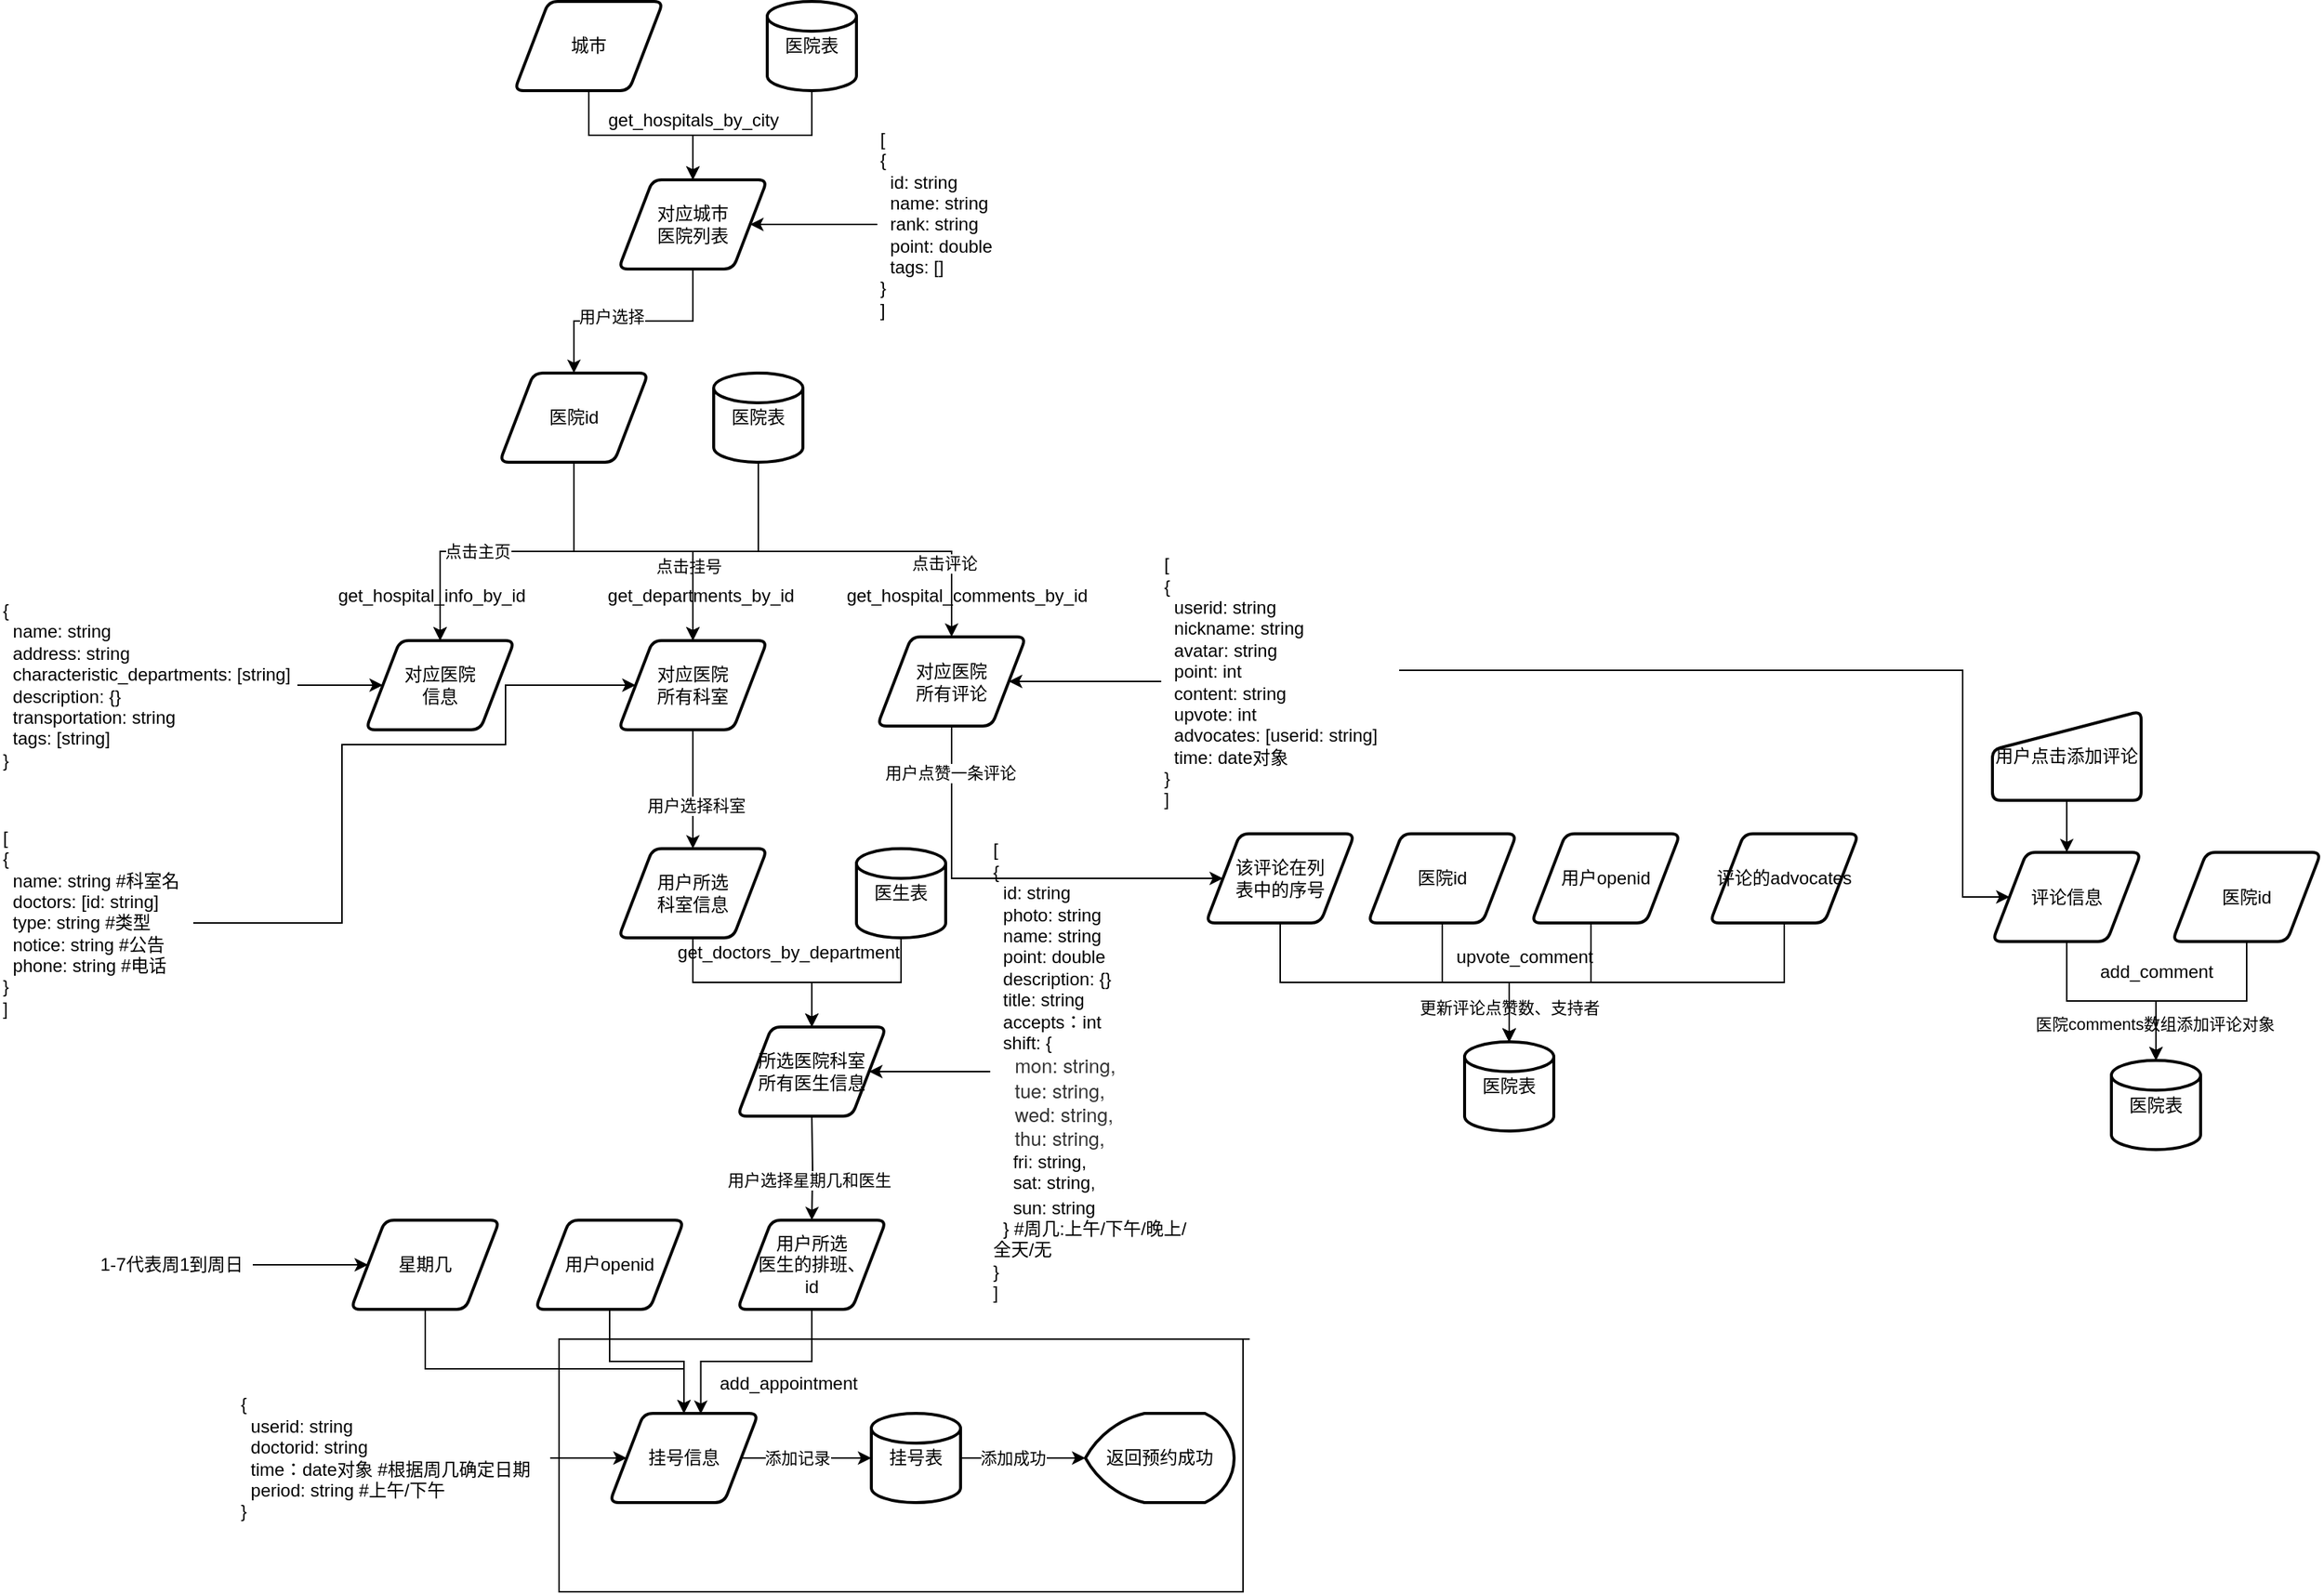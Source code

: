 <mxfile version="20.0.3" type="google" pages="9"><diagram id="C5RBs43oDa-KdzZeNtuy" name="挂号流程"><mxGraphModel grid="1" page="1" gridSize="10" guides="1" tooltips="1" connect="1" arrows="1" fold="1" pageScale="1" pageWidth="827" pageHeight="1169" math="0" shadow="0"><root><mxCell id="WIyWlLk6GJQsqaUBKTNV-0"/><mxCell id="WIyWlLk6GJQsqaUBKTNV-1" parent="WIyWlLk6GJQsqaUBKTNV-0"/><mxCell id="FzVWOZ2iZcbA3Wr9QgMY-7" value="" style="edgeStyle=orthogonalEdgeStyle;rounded=0;orthogonalLoop=1;jettySize=auto;html=1;entryX=0.5;entryY=0;entryDx=0;entryDy=0;" edge="1" parent="WIyWlLk6GJQsqaUBKTNV-1" source="FzVWOZ2iZcbA3Wr9QgMY-2" target="FzVWOZ2iZcbA3Wr9QgMY-20"><mxGeometry relative="1" as="geometry"><mxPoint x="466" y="450" as="targetPoint"/><Array as="points"><mxPoint x="416" y="430"/><mxPoint x="326" y="430"/></Array></mxGeometry></mxCell><mxCell id="FzVWOZ2iZcbA3Wr9QgMY-27" style="edgeStyle=orthogonalEdgeStyle;rounded=0;orthogonalLoop=1;jettySize=auto;html=1;" edge="1" parent="WIyWlLk6GJQsqaUBKTNV-1" source="FzVWOZ2iZcbA3Wr9QgMY-2" target="FzVWOZ2iZcbA3Wr9QgMY-26"><mxGeometry relative="1" as="geometry"/></mxCell><mxCell id="FzVWOZ2iZcbA3Wr9QgMY-29" value="点击挂号" style="edgeLabel;html=1;align=center;verticalAlign=middle;resizable=0;points=[];" vertex="1" connectable="0" parent="FzVWOZ2iZcbA3Wr9QgMY-27"><mxGeometry x="0.5" y="-3" relative="1" as="geometry"><mxPoint as="offset"/></mxGeometry></mxCell><mxCell id="FzVWOZ2iZcbA3Wr9QgMY-38" style="edgeStyle=orthogonalEdgeStyle;rounded=0;orthogonalLoop=1;jettySize=auto;html=1;entryX=0.5;entryY=0;entryDx=0;entryDy=0;" edge="1" parent="WIyWlLk6GJQsqaUBKTNV-1" source="FzVWOZ2iZcbA3Wr9QgMY-2" target="FzVWOZ2iZcbA3Wr9QgMY-33"><mxGeometry relative="1" as="geometry"><Array as="points"><mxPoint x="416" y="430"/><mxPoint x="670" y="430"/></Array></mxGeometry></mxCell><mxCell id="FzVWOZ2iZcbA3Wr9QgMY-39" value="点击评论" style="edgeLabel;html=1;align=center;verticalAlign=middle;resizable=0;points=[];" vertex="1" connectable="0" parent="FzVWOZ2iZcbA3Wr9QgMY-38"><mxGeometry x="0.644" y="-3" relative="1" as="geometry"><mxPoint x="3" y="5" as="offset"/></mxGeometry></mxCell><mxCell id="FzVWOZ2iZcbA3Wr9QgMY-2" value="医院id" style="shape=parallelogram;html=1;strokeWidth=2;perimeter=parallelogramPerimeter;whiteSpace=wrap;rounded=1;arcSize=12;size=0.23;" vertex="1" parent="WIyWlLk6GJQsqaUBKTNV-1"><mxGeometry x="366" y="310" width="100" height="60" as="geometry"/></mxCell><mxCell id="FzVWOZ2iZcbA3Wr9QgMY-6" value="" style="edgeStyle=orthogonalEdgeStyle;rounded=0;orthogonalLoop=1;jettySize=auto;html=1;exitX=0.5;exitY=1;exitDx=0;exitDy=0;exitPerimeter=0;entryX=0.5;entryY=0;entryDx=0;entryDy=0;" edge="1" parent="WIyWlLk6GJQsqaUBKTNV-1" source="FzVWOZ2iZcbA3Wr9QgMY-4" target="FzVWOZ2iZcbA3Wr9QgMY-20"><mxGeometry relative="1" as="geometry"><mxPoint x="466" y="450" as="targetPoint"/><Array as="points"><mxPoint x="540" y="430"/><mxPoint x="326" y="430"/></Array></mxGeometry></mxCell><mxCell id="FzVWOZ2iZcbA3Wr9QgMY-25" value="点击主页" style="edgeLabel;html=1;align=center;verticalAlign=middle;resizable=0;points=[];" vertex="1" connectable="0" parent="FzVWOZ2iZcbA3Wr9QgMY-6"><mxGeometry x="0.492" relative="1" as="geometry"><mxPoint as="offset"/></mxGeometry></mxCell><mxCell id="FzVWOZ2iZcbA3Wr9QgMY-4" value="医院表" style="strokeWidth=2;html=1;shape=mxgraph.flowchart.database;whiteSpace=wrap;" vertex="1" parent="WIyWlLk6GJQsqaUBKTNV-1"><mxGeometry x="510" y="310" width="60" height="60" as="geometry"/></mxCell><mxCell id="FzVWOZ2iZcbA3Wr9QgMY-13" value="" style="edgeStyle=orthogonalEdgeStyle;rounded=0;orthogonalLoop=1;jettySize=auto;html=1;" edge="1" parent="WIyWlLk6GJQsqaUBKTNV-1" source="FzVWOZ2iZcbA3Wr9QgMY-10" target="FzVWOZ2iZcbA3Wr9QgMY-11"><mxGeometry relative="1" as="geometry"/></mxCell><mxCell id="FzVWOZ2iZcbA3Wr9QgMY-10" value="医院表" style="strokeWidth=2;html=1;shape=mxgraph.flowchart.database;whiteSpace=wrap;" vertex="1" parent="WIyWlLk6GJQsqaUBKTNV-1"><mxGeometry x="546" y="60" width="60" height="60" as="geometry"/></mxCell><mxCell id="FzVWOZ2iZcbA3Wr9QgMY-15" value="" style="edgeStyle=orthogonalEdgeStyle;rounded=0;orthogonalLoop=1;jettySize=auto;html=1;" edge="1" parent="WIyWlLk6GJQsqaUBKTNV-1" source="FzVWOZ2iZcbA3Wr9QgMY-11" target="FzVWOZ2iZcbA3Wr9QgMY-2"><mxGeometry relative="1" as="geometry"/></mxCell><mxCell id="FzVWOZ2iZcbA3Wr9QgMY-16" value="用户选择" style="edgeLabel;html=1;align=center;verticalAlign=middle;resizable=0;points=[];" vertex="1" connectable="0" parent="FzVWOZ2iZcbA3Wr9QgMY-15"><mxGeometry x="0.204" y="-3" relative="1" as="geometry"><mxPoint as="offset"/></mxGeometry></mxCell><mxCell id="FzVWOZ2iZcbA3Wr9QgMY-11" value="对应城市&lt;br&gt;医院列表" style="shape=parallelogram;html=1;strokeWidth=2;perimeter=parallelogramPerimeter;whiteSpace=wrap;rounded=1;arcSize=12;size=0.23;" vertex="1" parent="WIyWlLk6GJQsqaUBKTNV-1"><mxGeometry x="446" y="180" width="100" height="60" as="geometry"/></mxCell><mxCell id="FzVWOZ2iZcbA3Wr9QgMY-14" value="" style="edgeStyle=orthogonalEdgeStyle;rounded=0;orthogonalLoop=1;jettySize=auto;html=1;" edge="1" parent="WIyWlLk6GJQsqaUBKTNV-1" source="FzVWOZ2iZcbA3Wr9QgMY-12" target="FzVWOZ2iZcbA3Wr9QgMY-11"><mxGeometry relative="1" as="geometry"/></mxCell><mxCell id="FzVWOZ2iZcbA3Wr9QgMY-12" value="城市" style="shape=parallelogram;html=1;strokeWidth=2;perimeter=parallelogramPerimeter;whiteSpace=wrap;rounded=1;arcSize=12;size=0.23;" vertex="1" parent="WIyWlLk6GJQsqaUBKTNV-1"><mxGeometry x="376" y="60" width="100" height="60" as="geometry"/></mxCell><mxCell id="FzVWOZ2iZcbA3Wr9QgMY-19" value="" style="edgeStyle=orthogonalEdgeStyle;rounded=0;orthogonalLoop=1;jettySize=auto;html=1;" edge="1" parent="WIyWlLk6GJQsqaUBKTNV-1" source="FzVWOZ2iZcbA3Wr9QgMY-18" target="FzVWOZ2iZcbA3Wr9QgMY-11"><mxGeometry relative="1" as="geometry"/></mxCell><mxCell id="FzVWOZ2iZcbA3Wr9QgMY-18" value="[&lt;br&gt;{&lt;br&gt;&amp;nbsp; id: string&lt;br&gt;&amp;nbsp; name: string&lt;br&gt;&amp;nbsp; rank: string&lt;br&gt;&amp;nbsp; point: double&lt;br&gt;&amp;nbsp; tags: []&lt;br&gt;}&lt;br&gt;]" style="text;html=1;strokeColor=none;fillColor=none;align=left;verticalAlign=middle;whiteSpace=wrap;rounded=0;" vertex="1" parent="WIyWlLk6GJQsqaUBKTNV-1"><mxGeometry x="620" y="175" width="190" height="70" as="geometry"/></mxCell><mxCell id="FzVWOZ2iZcbA3Wr9QgMY-20" value="对应医院&lt;br&gt;信息" style="shape=parallelogram;html=1;strokeWidth=2;perimeter=parallelogramPerimeter;whiteSpace=wrap;rounded=1;arcSize=12;size=0.23;" vertex="1" parent="WIyWlLk6GJQsqaUBKTNV-1"><mxGeometry x="276" y="490" width="100" height="60" as="geometry"/></mxCell><mxCell id="FzVWOZ2iZcbA3Wr9QgMY-24" value="" style="edgeStyle=orthogonalEdgeStyle;rounded=0;orthogonalLoop=1;jettySize=auto;html=1;" edge="1" parent="WIyWlLk6GJQsqaUBKTNV-1" source="FzVWOZ2iZcbA3Wr9QgMY-23" target="FzVWOZ2iZcbA3Wr9QgMY-20"><mxGeometry relative="1" as="geometry"/></mxCell><mxCell id="FzVWOZ2iZcbA3Wr9QgMY-23" value="{&lt;br&gt;&amp;nbsp; name: string&lt;br&gt;&amp;nbsp; address: string&lt;br&gt;&amp;nbsp;&amp;nbsp;characteristic_departments: [string]&lt;br&gt;&amp;nbsp;&amp;nbsp;description: {}&lt;br&gt;&amp;nbsp;&amp;nbsp;transportation: string&lt;br&gt;&amp;nbsp; tags: [string]&lt;br&gt;}" style="text;html=1;strokeColor=none;fillColor=none;align=left;verticalAlign=middle;whiteSpace=wrap;rounded=0;" vertex="1" parent="WIyWlLk6GJQsqaUBKTNV-1"><mxGeometry x="30" y="485" width="200" height="70" as="geometry"/></mxCell><mxCell id="Td0Mw94741g7z2VpQ4bR-1" value="" style="edgeStyle=orthogonalEdgeStyle;rounded=0;orthogonalLoop=1;jettySize=auto;html=1;" edge="1" parent="WIyWlLk6GJQsqaUBKTNV-1" source="FzVWOZ2iZcbA3Wr9QgMY-26" target="Td0Mw94741g7z2VpQ4bR-0"><mxGeometry relative="1" as="geometry"/></mxCell><mxCell id="Td0Mw94741g7z2VpQ4bR-2" value="用户选择科室" style="edgeLabel;html=1;align=center;verticalAlign=middle;resizable=0;points=[];" vertex="1" connectable="0" parent="Td0Mw94741g7z2VpQ4bR-1"><mxGeometry x="0.278" y="2" relative="1" as="geometry"><mxPoint as="offset"/></mxGeometry></mxCell><mxCell id="FzVWOZ2iZcbA3Wr9QgMY-26" value="对应医院&lt;br&gt;所有科室" style="shape=parallelogram;html=1;strokeWidth=2;perimeter=parallelogramPerimeter;whiteSpace=wrap;rounded=1;arcSize=12;size=0.23;" vertex="1" parent="WIyWlLk6GJQsqaUBKTNV-1"><mxGeometry x="446" y="490" width="100" height="60" as="geometry"/></mxCell><mxCell id="FzVWOZ2iZcbA3Wr9QgMY-32" style="edgeStyle=orthogonalEdgeStyle;rounded=0;orthogonalLoop=1;jettySize=auto;html=1;entryX=0.5;entryY=0;entryDx=0;entryDy=0;" edge="1" parent="WIyWlLk6GJQsqaUBKTNV-1" source="FzVWOZ2iZcbA3Wr9QgMY-2" target="FzVWOZ2iZcbA3Wr9QgMY-26"><mxGeometry relative="1" as="geometry"><mxPoint x="416" y="660" as="targetPoint"/><mxPoint x="416" y="370" as="sourcePoint"/></mxGeometry></mxCell><mxCell id="b8MTRlB7_5YomwGNXoVL-7" style="edgeStyle=orthogonalEdgeStyle;rounded=0;orthogonalLoop=1;jettySize=auto;html=1;entryX=0;entryY=0.5;entryDx=0;entryDy=0;" edge="1" parent="WIyWlLk6GJQsqaUBKTNV-1" source="FzVWOZ2iZcbA3Wr9QgMY-33" target="b8MTRlB7_5YomwGNXoVL-6"><mxGeometry relative="1" as="geometry"><Array as="points"><mxPoint x="670" y="650"/></Array></mxGeometry></mxCell><mxCell id="b8MTRlB7_5YomwGNXoVL-8" value="用户点赞一条评论" style="edgeLabel;html=1;align=center;verticalAlign=middle;resizable=0;points=[];" vertex="1" connectable="0" parent="b8MTRlB7_5YomwGNXoVL-7"><mxGeometry x="-0.779" y="-1" relative="1" as="geometry"><mxPoint as="offset"/></mxGeometry></mxCell><mxCell id="FzVWOZ2iZcbA3Wr9QgMY-33" value="对应医院&lt;br&gt;所有评论" style="shape=parallelogram;html=1;strokeWidth=2;perimeter=parallelogramPerimeter;whiteSpace=wrap;rounded=1;arcSize=12;size=0.23;" vertex="1" parent="WIyWlLk6GJQsqaUBKTNV-1"><mxGeometry x="620" y="487.5" width="100" height="60" as="geometry"/></mxCell><mxCell id="FzVWOZ2iZcbA3Wr9QgMY-41" style="edgeStyle=orthogonalEdgeStyle;rounded=0;orthogonalLoop=1;jettySize=auto;html=1;entryX=0;entryY=0.5;entryDx=0;entryDy=0;" edge="1" parent="WIyWlLk6GJQsqaUBKTNV-1" source="FzVWOZ2iZcbA3Wr9QgMY-40" target="FzVWOZ2iZcbA3Wr9QgMY-26"><mxGeometry relative="1" as="geometry"><mxPoint x="310" y="680" as="targetPoint"/><Array as="points"><mxPoint x="260" y="680"/><mxPoint x="260" y="560"/><mxPoint x="370" y="560"/><mxPoint x="370" y="520"/></Array></mxGeometry></mxCell><mxCell id="FzVWOZ2iZcbA3Wr9QgMY-40" value="[&lt;br&gt;{&lt;br&gt;&amp;nbsp; name: string #科室名&lt;br&gt;&amp;nbsp; doctors: [id: string]&lt;br&gt;&amp;nbsp; type: string #类型&lt;br&gt;&amp;nbsp; notice: string #公告&lt;br&gt;&amp;nbsp; phone: string #电话&lt;br&gt;}&lt;br&gt;]" style="text;html=1;strokeColor=none;fillColor=none;align=left;verticalAlign=middle;whiteSpace=wrap;rounded=0;" vertex="1" parent="WIyWlLk6GJQsqaUBKTNV-1"><mxGeometry x="30" y="600" width="130" height="160" as="geometry"/></mxCell><mxCell id="FzVWOZ2iZcbA3Wr9QgMY-43" value="" style="edgeStyle=orthogonalEdgeStyle;rounded=0;orthogonalLoop=1;jettySize=auto;html=1;" edge="1" parent="WIyWlLk6GJQsqaUBKTNV-1" source="FzVWOZ2iZcbA3Wr9QgMY-42" target="FzVWOZ2iZcbA3Wr9QgMY-33"><mxGeometry relative="1" as="geometry"/></mxCell><mxCell id="b8MTRlB7_5YomwGNXoVL-20" style="edgeStyle=orthogonalEdgeStyle;rounded=0;orthogonalLoop=1;jettySize=auto;html=1;entryX=0;entryY=0.5;entryDx=0;entryDy=0;" edge="1" parent="WIyWlLk6GJQsqaUBKTNV-1" source="FzVWOZ2iZcbA3Wr9QgMY-42" target="b8MTRlB7_5YomwGNXoVL-17"><mxGeometry relative="1" as="geometry"><Array as="points"><mxPoint x="1350" y="510"/><mxPoint x="1350" y="663"/></Array></mxGeometry></mxCell><mxCell id="FzVWOZ2iZcbA3Wr9QgMY-42" value="[&lt;br&gt;{&lt;br&gt;&amp;nbsp; userid: string&lt;br&gt;&amp;nbsp; nickname: string&lt;br&gt;&amp;nbsp; avatar: string&lt;br&gt;&amp;nbsp; point: int&lt;br&gt;&amp;nbsp; content: string&lt;br&gt;&amp;nbsp; upvote: int&lt;br&gt;&amp;nbsp; advocates: [userid: string]&lt;br&gt;&amp;nbsp; time: date对象&lt;br&gt;}&lt;br&gt;]" style="text;html=1;strokeColor=none;fillColor=none;align=left;verticalAlign=middle;whiteSpace=wrap;rounded=0;" vertex="1" parent="WIyWlLk6GJQsqaUBKTNV-1"><mxGeometry x="811" y="457.5" width="160" height="120" as="geometry"/></mxCell><mxCell id="Td0Mw94741g7z2VpQ4bR-9" style="edgeStyle=orthogonalEdgeStyle;rounded=0;orthogonalLoop=1;jettySize=auto;html=1;" edge="1" parent="WIyWlLk6GJQsqaUBKTNV-1" source="Td0Mw94741g7z2VpQ4bR-0" target="Td0Mw94741g7z2VpQ4bR-8"><mxGeometry relative="1" as="geometry"/></mxCell><mxCell id="Td0Mw94741g7z2VpQ4bR-0" value="用户所选&lt;br&gt;科室信息" style="shape=parallelogram;html=1;strokeWidth=2;perimeter=parallelogramPerimeter;whiteSpace=wrap;rounded=1;arcSize=12;size=0.23;" vertex="1" parent="WIyWlLk6GJQsqaUBKTNV-1"><mxGeometry x="446" y="630" width="100" height="60" as="geometry"/></mxCell><mxCell id="Td0Mw94741g7z2VpQ4bR-20" style="edgeStyle=orthogonalEdgeStyle;rounded=0;orthogonalLoop=1;jettySize=auto;html=1;entryX=0.5;entryY=0;entryDx=0;entryDy=0;" edge="1" parent="WIyWlLk6GJQsqaUBKTNV-1" target="Td0Mw94741g7z2VpQ4bR-19"><mxGeometry relative="1" as="geometry"><mxPoint x="576" y="810" as="sourcePoint"/></mxGeometry></mxCell><mxCell id="Td0Mw94741g7z2VpQ4bR-21" value="用户选择星期几和医生" style="edgeLabel;html=1;align=center;verticalAlign=middle;resizable=0;points=[];" vertex="1" connectable="0" parent="Td0Mw94741g7z2VpQ4bR-20"><mxGeometry x="0.235" y="-2" relative="1" as="geometry"><mxPoint as="offset"/></mxGeometry></mxCell><mxCell id="Td0Mw94741g7z2VpQ4bR-11" style="edgeStyle=orthogonalEdgeStyle;rounded=0;orthogonalLoop=1;jettySize=auto;html=1;exitX=0.5;exitY=1;exitDx=0;exitDy=0;exitPerimeter=0;entryX=0.5;entryY=0;entryDx=0;entryDy=0;" edge="1" parent="WIyWlLk6GJQsqaUBKTNV-1" source="Td0Mw94741g7z2VpQ4bR-7" target="Td0Mw94741g7z2VpQ4bR-8"><mxGeometry relative="1" as="geometry"/></mxCell><mxCell id="Td0Mw94741g7z2VpQ4bR-7" value="医生表" style="strokeWidth=2;html=1;shape=mxgraph.flowchart.database;whiteSpace=wrap;" vertex="1" parent="WIyWlLk6GJQsqaUBKTNV-1"><mxGeometry x="606" y="630" width="60" height="60" as="geometry"/></mxCell><mxCell id="Td0Mw94741g7z2VpQ4bR-8" value="所选医院科室&lt;br&gt;所有医生信息" style="shape=parallelogram;html=1;strokeWidth=2;perimeter=parallelogramPerimeter;whiteSpace=wrap;rounded=1;arcSize=12;size=0.23;" vertex="1" parent="WIyWlLk6GJQsqaUBKTNV-1"><mxGeometry x="526" y="750" width="100" height="60" as="geometry"/></mxCell><mxCell id="Td0Mw94741g7z2VpQ4bR-38" value="" style="edgeStyle=orthogonalEdgeStyle;rounded=0;orthogonalLoop=1;jettySize=auto;html=1;" edge="1" parent="WIyWlLk6GJQsqaUBKTNV-1" source="Td0Mw94741g7z2VpQ4bR-14" target="Td0Mw94741g7z2VpQ4bR-8"><mxGeometry relative="1" as="geometry"/></mxCell><mxCell id="Td0Mw94741g7z2VpQ4bR-14" value="[&lt;br&gt;{&lt;br&gt;&amp;nbsp; id: string&lt;br&gt;&amp;nbsp; photo: string&lt;br&gt;&amp;nbsp; name: string&lt;br&gt;&amp;nbsp; point: double&lt;br&gt;&amp;nbsp; description: {}&lt;br&gt;&amp;nbsp; title: string&lt;br&gt;&amp;nbsp; accepts：int&lt;br&gt;&amp;nbsp; shift: {&lt;br&gt;&lt;span style=&quot;color: rgb(51 , 51 , 51) ; font-family: &amp;quot;helvetica neue&amp;quot; , &amp;quot;helvetica&amp;quot; , &amp;quot;arial&amp;quot; , &amp;quot;hiragino sans gb&amp;quot; , &amp;quot;hiragino sans gb w3&amp;quot; , &amp;quot;microsoft yahei ui&amp;quot; , &amp;quot;microsoft yahei&amp;quot; , sans-serif ; font-size: 13px&quot;&gt;&amp;nbsp; &amp;nbsp; mon: string, &lt;br&gt;&amp;nbsp; &amp;nbsp; tue: string,&lt;br&gt;&amp;nbsp; &amp;nbsp; w&lt;/span&gt;&lt;span style=&quot;color: rgb(51 , 51 , 51) ; font-family: &amp;quot;helvetica neue&amp;quot; , &amp;quot;helvetica&amp;quot; , &amp;quot;arial&amp;quot; , &amp;quot;hiragino sans gb&amp;quot; , &amp;quot;hiragino sans gb w3&amp;quot; , &amp;quot;microsoft yahei ui&amp;quot; , &amp;quot;microsoft yahei&amp;quot; , sans-serif ; font-size: 13px&quot;&gt;ed: string,&lt;br&gt;&lt;/span&gt;&lt;font color=&quot;#333333&quot; face=&quot;helvetica neue, helvetica, arial, hiragino sans gb, hiragino sans gb w3, microsoft yahei ui, microsoft yahei, sans-serif&quot;&gt;&lt;span style=&quot;font-size: 13px&quot;&gt;&amp;nbsp; &amp;nbsp; thu: string,&lt;br&gt;&lt;/span&gt;&lt;/font&gt;&amp;nbsp; &amp;nbsp; fri: string,&lt;br&gt;&amp;nbsp; &amp;nbsp; sat: string,&lt;br&gt;&amp;nbsp; &amp;nbsp; sun: string&lt;font color=&quot;#333333&quot; face=&quot;helvetica neue, helvetica, arial, hiragino sans gb, hiragino sans gb w3, microsoft yahei ui, microsoft yahei, sans-serif&quot;&gt;&lt;span style=&quot;font-size: 13px&quot;&gt;&amp;nbsp;&lt;/span&gt;&lt;/font&gt;&lt;br&gt;&amp;nbsp; } #周几:上午/下午/晚上/全天/无&lt;br&gt;}&lt;br&gt;]" style="text;html=1;strokeColor=none;fillColor=none;align=left;verticalAlign=middle;whiteSpace=wrap;rounded=0;" vertex="1" parent="WIyWlLk6GJQsqaUBKTNV-1"><mxGeometry x="696" y="727.5" width="144" height="105" as="geometry"/></mxCell><mxCell id="Td0Mw94741g7z2VpQ4bR-26" style="edgeStyle=orthogonalEdgeStyle;rounded=0;orthogonalLoop=1;jettySize=auto;html=1;entryX=0.613;entryY=0.006;entryDx=0;entryDy=0;entryPerimeter=0;" edge="1" parent="WIyWlLk6GJQsqaUBKTNV-1" source="Td0Mw94741g7z2VpQ4bR-19" target="Td0Mw94741g7z2VpQ4bR-25"><mxGeometry relative="1" as="geometry"/></mxCell><mxCell id="Td0Mw94741g7z2VpQ4bR-19" value="用户所选&lt;br&gt;医生的排班、&lt;br&gt;id" style="shape=parallelogram;html=1;strokeWidth=2;perimeter=parallelogramPerimeter;whiteSpace=wrap;rounded=1;arcSize=12;size=0.23;" vertex="1" parent="WIyWlLk6GJQsqaUBKTNV-1"><mxGeometry x="526" y="880" width="100" height="60" as="geometry"/></mxCell><mxCell id="Td0Mw94741g7z2VpQ4bR-33" value="" style="edgeStyle=orthogonalEdgeStyle;rounded=0;orthogonalLoop=1;jettySize=auto;html=1;" edge="1" parent="WIyWlLk6GJQsqaUBKTNV-1" source="Td0Mw94741g7z2VpQ4bR-25" target="Td0Mw94741g7z2VpQ4bR-32"><mxGeometry relative="1" as="geometry"/></mxCell><mxCell id="Td0Mw94741g7z2VpQ4bR-34" value="添加记录" style="edgeLabel;html=1;align=center;verticalAlign=middle;resizable=0;points=[];" vertex="1" connectable="0" parent="Td0Mw94741g7z2VpQ4bR-33"><mxGeometry x="0.2" y="2" relative="1" as="geometry"><mxPoint x="-14.88" y="2" as="offset"/></mxGeometry></mxCell><mxCell id="Td0Mw94741g7z2VpQ4bR-25" value="挂号信息" style="shape=parallelogram;html=1;strokeWidth=2;perimeter=parallelogramPerimeter;whiteSpace=wrap;rounded=1;arcSize=12;size=0.23;" vertex="1" parent="WIyWlLk6GJQsqaUBKTNV-1"><mxGeometry x="440" y="1010" width="100" height="60" as="geometry"/></mxCell><mxCell id="Td0Mw94741g7z2VpQ4bR-28" style="edgeStyle=orthogonalEdgeStyle;rounded=0;orthogonalLoop=1;jettySize=auto;html=1;entryX=0.5;entryY=0;entryDx=0;entryDy=0;" edge="1" parent="WIyWlLk6GJQsqaUBKTNV-1" source="Td0Mw94741g7z2VpQ4bR-27" target="Td0Mw94741g7z2VpQ4bR-25"><mxGeometry relative="1" as="geometry"/></mxCell><mxCell id="Td0Mw94741g7z2VpQ4bR-27" value="用户openid" style="shape=parallelogram;html=1;strokeWidth=2;perimeter=parallelogramPerimeter;whiteSpace=wrap;rounded=1;arcSize=12;size=0.23;" vertex="1" parent="WIyWlLk6GJQsqaUBKTNV-1"><mxGeometry x="390" y="880" width="100" height="60" as="geometry"/></mxCell><mxCell id="Td0Mw94741g7z2VpQ4bR-31" value="" style="edgeStyle=orthogonalEdgeStyle;rounded=0;orthogonalLoop=1;jettySize=auto;html=1;" edge="1" parent="WIyWlLk6GJQsqaUBKTNV-1" source="Td0Mw94741g7z2VpQ4bR-30" target="Td0Mw94741g7z2VpQ4bR-25"><mxGeometry relative="1" as="geometry"/></mxCell><mxCell id="Td0Mw94741g7z2VpQ4bR-30" value="{&lt;br&gt;&amp;nbsp; userid: string&lt;br&gt;&amp;nbsp; doctorid: string&lt;br&gt;&amp;nbsp; time：date对象 #根据周几确定日期&lt;br&gt;&amp;nbsp; period: string #上午/下午&lt;br&gt;}" style="text;html=1;strokeColor=none;fillColor=none;align=left;verticalAlign=middle;whiteSpace=wrap;rounded=0;" vertex="1" parent="WIyWlLk6GJQsqaUBKTNV-1"><mxGeometry x="190" y="995" width="210" height="90" as="geometry"/></mxCell><mxCell id="Td0Mw94741g7z2VpQ4bR-36" value="" style="edgeStyle=orthogonalEdgeStyle;rounded=0;orthogonalLoop=1;jettySize=auto;html=1;" edge="1" parent="WIyWlLk6GJQsqaUBKTNV-1" source="Td0Mw94741g7z2VpQ4bR-32" target="Td0Mw94741g7z2VpQ4bR-35"><mxGeometry relative="1" as="geometry"/></mxCell><mxCell id="Td0Mw94741g7z2VpQ4bR-37" value="添加成功" style="edgeLabel;html=1;align=center;verticalAlign=middle;resizable=0;points=[];" vertex="1" connectable="0" parent="Td0Mw94741g7z2VpQ4bR-36"><mxGeometry x="0.341" y="-1" relative="1" as="geometry"><mxPoint x="-22.19" y="-1" as="offset"/></mxGeometry></mxCell><mxCell id="Td0Mw94741g7z2VpQ4bR-32" value="挂号表" style="strokeWidth=2;html=1;shape=mxgraph.flowchart.database;whiteSpace=wrap;" vertex="1" parent="WIyWlLk6GJQsqaUBKTNV-1"><mxGeometry x="616" y="1010" width="60" height="60" as="geometry"/></mxCell><mxCell id="Td0Mw94741g7z2VpQ4bR-35" value="返回预约成功" style="strokeWidth=2;html=1;shape=mxgraph.flowchart.display;whiteSpace=wrap;" vertex="1" parent="WIyWlLk6GJQsqaUBKTNV-1"><mxGeometry x="760" y="1010" width="100" height="60" as="geometry"/></mxCell><mxCell id="b8MTRlB7_5YomwGNXoVL-1" value="get_hospitals_by_city" style="text;html=1;align=center;verticalAlign=middle;resizable=0;points=[];autosize=1;" vertex="1" parent="WIyWlLk6GJQsqaUBKTNV-1"><mxGeometry x="431" y="130" width="130" height="20" as="geometry"/></mxCell><mxCell id="b8MTRlB7_5YomwGNXoVL-2" value="get_hospital_info_by_id" style="text;html=1;align=center;verticalAlign=middle;resizable=0;points=[];autosize=1;" vertex="1" parent="WIyWlLk6GJQsqaUBKTNV-1"><mxGeometry x="250" y="450" width="140" height="20" as="geometry"/></mxCell><mxCell id="b8MTRlB7_5YomwGNXoVL-3" value="get_hospital_comments_by_id" style="text;html=1;align=center;verticalAlign=middle;resizable=0;points=[];autosize=1;" vertex="1" parent="WIyWlLk6GJQsqaUBKTNV-1"><mxGeometry x="590" y="450" width="180" height="20" as="geometry"/></mxCell><mxCell id="b8MTRlB7_5YomwGNXoVL-4" value="get_departments_by_id" style="text;html=1;align=center;verticalAlign=middle;resizable=0;points=[];autosize=1;" vertex="1" parent="WIyWlLk6GJQsqaUBKTNV-1"><mxGeometry x="431" y="450" width="140" height="20" as="geometry"/></mxCell><mxCell id="b8MTRlB7_5YomwGNXoVL-13" style="edgeStyle=orthogonalEdgeStyle;rounded=0;orthogonalLoop=1;jettySize=auto;html=1;" edge="1" parent="WIyWlLk6GJQsqaUBKTNV-1" source="b8MTRlB7_5YomwGNXoVL-6" target="b8MTRlB7_5YomwGNXoVL-11"><mxGeometry relative="1" as="geometry"><Array as="points"><mxPoint x="891" y="720"/><mxPoint x="1045" y="720"/></Array></mxGeometry></mxCell><mxCell id="b8MTRlB7_5YomwGNXoVL-6" value="该评论在列&lt;br&gt;表中的序号" style="shape=parallelogram;html=1;strokeWidth=2;perimeter=parallelogramPerimeter;whiteSpace=wrap;rounded=1;arcSize=12;size=0.23;" vertex="1" parent="WIyWlLk6GJQsqaUBKTNV-1"><mxGeometry x="841" y="620" width="100" height="60" as="geometry"/></mxCell><mxCell id="b8MTRlB7_5YomwGNXoVL-11" value="医院表" style="strokeWidth=2;html=1;shape=mxgraph.flowchart.database;whiteSpace=wrap;" vertex="1" parent="WIyWlLk6GJQsqaUBKTNV-1"><mxGeometry x="1015" y="760" width="60" height="60" as="geometry"/></mxCell><mxCell id="b8MTRlB7_5YomwGNXoVL-14" style="edgeStyle=orthogonalEdgeStyle;rounded=0;orthogonalLoop=1;jettySize=auto;html=1;entryX=0.5;entryY=0;entryDx=0;entryDy=0;entryPerimeter=0;" edge="1" parent="WIyWlLk6GJQsqaUBKTNV-1" source="b8MTRlB7_5YomwGNXoVL-12" target="b8MTRlB7_5YomwGNXoVL-11"><mxGeometry relative="1" as="geometry"/></mxCell><mxCell id="b8MTRlB7_5YomwGNXoVL-16" value="更新评论点赞数、支持者" style="edgeLabel;html=1;align=center;verticalAlign=middle;resizable=0;points=[];" vertex="1" connectable="0" parent="b8MTRlB7_5YomwGNXoVL-14"><mxGeometry x="0.628" relative="1" as="geometry"><mxPoint as="offset"/></mxGeometry></mxCell><mxCell id="b8MTRlB7_5YomwGNXoVL-12" value="医院id" style="shape=parallelogram;html=1;strokeWidth=2;perimeter=parallelogramPerimeter;whiteSpace=wrap;rounded=1;arcSize=12;size=0.23;" vertex="1" parent="WIyWlLk6GJQsqaUBKTNV-1"><mxGeometry x="950" y="620" width="100" height="60" as="geometry"/></mxCell><mxCell id="b8MTRlB7_5YomwGNXoVL-15" value="upvote_comment" style="text;html=1;align=center;verticalAlign=middle;resizable=0;points=[];autosize=1;" vertex="1" parent="WIyWlLk6GJQsqaUBKTNV-1"><mxGeometry x="1000" y="692.5" width="110" height="20" as="geometry"/></mxCell><mxCell id="b8MTRlB7_5YomwGNXoVL-22" value="" style="edgeStyle=orthogonalEdgeStyle;rounded=0;orthogonalLoop=1;jettySize=auto;html=1;" edge="1" parent="WIyWlLk6GJQsqaUBKTNV-1" source="b8MTRlB7_5YomwGNXoVL-17" target="b8MTRlB7_5YomwGNXoVL-21"><mxGeometry relative="1" as="geometry"/></mxCell><mxCell id="b8MTRlB7_5YomwGNXoVL-23" value="医院comments数组添加评论对象" style="edgeLabel;html=1;align=center;verticalAlign=middle;resizable=0;points=[];" vertex="1" connectable="0" parent="b8MTRlB7_5YomwGNXoVL-22"><mxGeometry x="0.271" y="-1" relative="1" as="geometry"><mxPoint x="9.86" y="13.97" as="offset"/></mxGeometry></mxCell><mxCell id="b8MTRlB7_5YomwGNXoVL-17" value="评论信息" style="shape=parallelogram;html=1;strokeWidth=2;perimeter=parallelogramPerimeter;whiteSpace=wrap;rounded=1;arcSize=12;size=0.23;" vertex="1" parent="WIyWlLk6GJQsqaUBKTNV-1"><mxGeometry x="1370" y="632.5" width="100" height="60" as="geometry"/></mxCell><mxCell id="b8MTRlB7_5YomwGNXoVL-19" value="" style="edgeStyle=orthogonalEdgeStyle;rounded=0;orthogonalLoop=1;jettySize=auto;html=1;" edge="1" parent="WIyWlLk6GJQsqaUBKTNV-1" source="b8MTRlB7_5YomwGNXoVL-18" target="b8MTRlB7_5YomwGNXoVL-17"><mxGeometry relative="1" as="geometry"/></mxCell><mxCell id="b8MTRlB7_5YomwGNXoVL-18" value="用户点击添加评论" style="html=1;strokeWidth=2;shape=manualInput;whiteSpace=wrap;rounded=1;size=26;arcSize=11;" vertex="1" parent="WIyWlLk6GJQsqaUBKTNV-1"><mxGeometry x="1370" y="537.5" width="100" height="60" as="geometry"/></mxCell><mxCell id="b8MTRlB7_5YomwGNXoVL-21" value="医院表" style="strokeWidth=2;html=1;shape=mxgraph.flowchart.database;whiteSpace=wrap;" vertex="1" parent="WIyWlLk6GJQsqaUBKTNV-1"><mxGeometry x="1450" y="772.5" width="60" height="60" as="geometry"/></mxCell><mxCell id="b8MTRlB7_5YomwGNXoVL-25" value="add_comment" style="text;html=1;align=center;verticalAlign=middle;resizable=0;points=[];autosize=1;" vertex="1" parent="WIyWlLk6GJQsqaUBKTNV-1"><mxGeometry x="1435" y="702.5" width="90" height="20" as="geometry"/></mxCell><mxCell id="b8MTRlB7_5YomwGNXoVL-29" style="edgeStyle=orthogonalEdgeStyle;rounded=0;orthogonalLoop=1;jettySize=auto;html=1;" edge="1" parent="WIyWlLk6GJQsqaUBKTNV-1" source="b8MTRlB7_5YomwGNXoVL-28" target="b8MTRlB7_5YomwGNXoVL-21"><mxGeometry relative="1" as="geometry"/></mxCell><mxCell id="b8MTRlB7_5YomwGNXoVL-28" value="医院id" style="shape=parallelogram;html=1;strokeWidth=2;perimeter=parallelogramPerimeter;whiteSpace=wrap;rounded=1;arcSize=12;size=0.23;" vertex="1" parent="WIyWlLk6GJQsqaUBKTNV-1"><mxGeometry x="1491" y="632.5" width="100" height="60" as="geometry"/></mxCell><mxCell id="b8MTRlB7_5YomwGNXoVL-30" value="get_doctors_by_department" style="text;html=1;align=center;verticalAlign=middle;resizable=0;points=[];autosize=1;" vertex="1" parent="WIyWlLk6GJQsqaUBKTNV-1"><mxGeometry x="480" y="690" width="160" height="20" as="geometry"/></mxCell><mxCell id="b8MTRlB7_5YomwGNXoVL-31" value="add_appointment" style="text;html=1;align=center;verticalAlign=middle;resizable=0;points=[];autosize=1;" vertex="1" parent="WIyWlLk6GJQsqaUBKTNV-1"><mxGeometry x="505" y="980" width="110" height="20" as="geometry"/></mxCell><mxCell id="PkXMrIG0x7yvdhuIn14I-1" style="edgeStyle=orthogonalEdgeStyle;rounded=0;orthogonalLoop=1;jettySize=auto;html=1;entryX=0.5;entryY=0;entryDx=0;entryDy=0;" edge="1" parent="WIyWlLk6GJQsqaUBKTNV-1" source="PkXMrIG0x7yvdhuIn14I-0" target="Td0Mw94741g7z2VpQ4bR-25"><mxGeometry relative="1" as="geometry"><Array as="points"><mxPoint x="316" y="980"/><mxPoint x="490" y="980"/></Array></mxGeometry></mxCell><mxCell id="PkXMrIG0x7yvdhuIn14I-0" value="星期几" style="shape=parallelogram;html=1;strokeWidth=2;perimeter=parallelogramPerimeter;whiteSpace=wrap;rounded=1;arcSize=12;size=0.23;" vertex="1" parent="WIyWlLk6GJQsqaUBKTNV-1"><mxGeometry x="266" y="880" width="100" height="60" as="geometry"/></mxCell><mxCell id="PkXMrIG0x7yvdhuIn14I-3" style="edgeStyle=orthogonalEdgeStyle;rounded=0;orthogonalLoop=1;jettySize=auto;html=1;entryX=0;entryY=0.5;entryDx=0;entryDy=0;" edge="1" parent="WIyWlLk6GJQsqaUBKTNV-1" source="PkXMrIG0x7yvdhuIn14I-2" target="PkXMrIG0x7yvdhuIn14I-0"><mxGeometry relative="1" as="geometry"/></mxCell><mxCell id="PkXMrIG0x7yvdhuIn14I-2" value="1-7代表周1到周日" style="text;html=1;align=center;verticalAlign=middle;resizable=0;points=[];autosize=1;" vertex="1" parent="WIyWlLk6GJQsqaUBKTNV-1"><mxGeometry x="90" y="900" width="110" height="20" as="geometry"/></mxCell><mxCell id="PkXMrIG0x7yvdhuIn14I-7" value="" style="shape=partialRectangle;whiteSpace=wrap;html=1;bottom=0;right=0;fillColor=none;" vertex="1" parent="WIyWlLk6GJQsqaUBKTNV-1"><mxGeometry x="406" y="960" width="464" height="170" as="geometry"/></mxCell><mxCell id="PkXMrIG0x7yvdhuIn14I-8" value="" style="shape=partialRectangle;whiteSpace=wrap;html=1;top=0;left=0;fillColor=none;" vertex="1" parent="WIyWlLk6GJQsqaUBKTNV-1"><mxGeometry x="406" y="960" width="460" height="170" as="geometry"/></mxCell><mxCell id="Km3sVLnwNeVOufgTBDZk-1" style="edgeStyle=orthogonalEdgeStyle;rounded=0;orthogonalLoop=1;jettySize=auto;html=1;entryX=0.5;entryY=0;entryDx=0;entryDy=0;entryPerimeter=0;" edge="1" parent="WIyWlLk6GJQsqaUBKTNV-1" source="Km3sVLnwNeVOufgTBDZk-0" target="b8MTRlB7_5YomwGNXoVL-11"><mxGeometry relative="1" as="geometry"><Array as="points"><mxPoint x="1100" y="720"/><mxPoint x="1045" y="720"/></Array></mxGeometry></mxCell><mxCell id="Km3sVLnwNeVOufgTBDZk-0" value="用户openid" style="shape=parallelogram;html=1;strokeWidth=2;perimeter=parallelogramPerimeter;whiteSpace=wrap;rounded=1;arcSize=12;size=0.23;" vertex="1" parent="WIyWlLk6GJQsqaUBKTNV-1"><mxGeometry x="1060" y="620" width="100" height="60" as="geometry"/></mxCell><mxCell id="Km3sVLnwNeVOufgTBDZk-3" style="edgeStyle=orthogonalEdgeStyle;rounded=0;orthogonalLoop=1;jettySize=auto;html=1;entryX=0.5;entryY=0;entryDx=0;entryDy=0;entryPerimeter=0;" edge="1" parent="WIyWlLk6GJQsqaUBKTNV-1" source="Km3sVLnwNeVOufgTBDZk-2" target="b8MTRlB7_5YomwGNXoVL-11"><mxGeometry relative="1" as="geometry"><Array as="points"><mxPoint x="1230" y="720"/><mxPoint x="1045" y="720"/></Array></mxGeometry></mxCell><mxCell id="Km3sVLnwNeVOufgTBDZk-2" value="评论的advocates" style="shape=parallelogram;html=1;strokeWidth=2;perimeter=parallelogramPerimeter;whiteSpace=wrap;rounded=1;arcSize=12;size=0.23;" vertex="1" parent="WIyWlLk6GJQsqaUBKTNV-1"><mxGeometry x="1180" y="620" width="100" height="60" as="geometry"/></mxCell></root></mxGraphModel></diagram><diagram id="jPDma9ykb4KTzkXV20tv" name="医生注册"><mxGraphModel dx="768" dy="522" grid="1" gridSize="10" guides="1" tooltips="1" connect="1" arrows="1" fold="1" page="1" pageScale="1" pageWidth="827" pageHeight="1169" math="0" shadow="0"><root><mxCell id="Cao4crK6yt-h1xP1r3o8-0"/><mxCell id="Cao4crK6yt-h1xP1r3o8-1" parent="Cao4crK6yt-h1xP1r3o8-0"/><mxCell id="nJnnH8P9if35CwnsTSYY-16" value="openid" style="shape=parallelogram;html=1;strokeWidth=2;perimeter=parallelogramPerimeter;whiteSpace=wrap;rounded=1;arcSize=12;size=0.23;" parent="Cao4crK6yt-h1xP1r3o8-1" vertex="1"><mxGeometry x="110" y="810" width="100" height="60" as="geometry"/></mxCell><mxCell id="nJnnH8P9if35CwnsTSYY-17" value="姓名" style="shape=parallelogram;html=1;strokeWidth=2;perimeter=parallelogramPerimeter;whiteSpace=wrap;rounded=1;arcSize=12;size=0.23;" parent="Cao4crK6yt-h1xP1r3o8-1" vertex="1"><mxGeometry x="230" y="810" width="100" height="60" as="geometry"/></mxCell><mxCell id="nJnnH8P9if35CwnsTSYY-18" value="照片文件url" style="shape=parallelogram;html=1;strokeWidth=2;perimeter=parallelogramPerimeter;whiteSpace=wrap;rounded=1;arcSize=12;size=0.23;" parent="Cao4crK6yt-h1xP1r3o8-1" vertex="1"><mxGeometry x="350" y="810" width="100" height="60" as="geometry"/></mxCell><mxCell id="nJnnH8P9if35CwnsTSYY-28" style="edgeStyle=orthogonalEdgeStyle;rounded=0;orthogonalLoop=1;jettySize=auto;html=1;" parent="Cao4crK6yt-h1xP1r3o8-1" source="nJnnH8P9if35CwnsTSYY-19" edge="1"><mxGeometry relative="1" as="geometry"><mxPoint x="620" y="1136" as="targetPoint"/><Array as="points"><mxPoint x="520" y="1035"/><mxPoint x="620" y="1035"/><mxPoint x="620" y="1136"/></Array></mxGeometry></mxCell><mxCell id="nJnnH8P9if35CwnsTSYY-19" value="医院名" style="shape=parallelogram;html=1;strokeWidth=2;perimeter=parallelogramPerimeter;whiteSpace=wrap;rounded=1;arcSize=12;size=0.23;" parent="Cao4crK6yt-h1xP1r3o8-1" vertex="1"><mxGeometry x="470" y="895" width="100" height="60" as="geometry"/></mxCell><mxCell id="nJnnH8P9if35CwnsTSYY-32" style="edgeStyle=orthogonalEdgeStyle;rounded=0;orthogonalLoop=1;jettySize=auto;html=1;entryX=0.436;entryY=0.019;entryDx=0;entryDy=0;entryPerimeter=0;exitX=0.5;exitY=1;exitDx=0;exitDy=0;" parent="Cao4crK6yt-h1xP1r3o8-1" source="nJnnH8P9if35CwnsTSYY-20" target="nJnnH8P9if35CwnsTSYY-31" edge="1"><mxGeometry relative="1" as="geometry"><Array as="points"><mxPoint x="390" y="1035"/><mxPoint x="618" y="1035"/></Array></mxGeometry></mxCell><mxCell id="nJnnH8P9if35CwnsTSYY-20" value="所属科室" style="shape=parallelogram;html=1;strokeWidth=2;perimeter=parallelogramPerimeter;whiteSpace=wrap;rounded=1;arcSize=12;size=0.23;" parent="Cao4crK6yt-h1xP1r3o8-1" vertex="1"><mxGeometry x="340" y="895" width="100" height="60" as="geometry"/></mxCell><mxCell id="nJnnH8P9if35CwnsTSYY-21" value="职称" style="shape=parallelogram;html=1;strokeWidth=2;perimeter=parallelogramPerimeter;whiteSpace=wrap;rounded=1;arcSize=12;size=0.23;" parent="Cao4crK6yt-h1xP1r3o8-1" vertex="1"><mxGeometry x="100" y="895" width="100" height="60" as="geometry"/></mxCell><mxCell id="nJnnH8P9if35CwnsTSYY-22" value="简介" style="shape=parallelogram;html=1;strokeWidth=2;perimeter=parallelogramPerimeter;whiteSpace=wrap;rounded=1;arcSize=12;size=0.23;" parent="Cao4crK6yt-h1xP1r3o8-1" vertex="1"><mxGeometry x="210" y="895" width="100" height="60" as="geometry"/></mxCell><mxCell id="nJnnH8P9if35CwnsTSYY-23" value="排班" style="shape=parallelogram;html=1;strokeWidth=2;perimeter=parallelogramPerimeter;whiteSpace=wrap;rounded=1;arcSize=12;size=0.23;" parent="Cao4crK6yt-h1xP1r3o8-1" vertex="1"><mxGeometry x="470" y="815" width="100" height="60" as="geometry"/></mxCell><mxCell id="nJnnH8P9if35CwnsTSYY-29" style="edgeStyle=orthogonalEdgeStyle;rounded=0;orthogonalLoop=1;jettySize=auto;html=1;" parent="Cao4crK6yt-h1xP1r3o8-1" source="nJnnH8P9if35CwnsTSYY-25" edge="1"><mxGeometry relative="1" as="geometry"><mxPoint x="620" y="1135" as="targetPoint"/><Array as="points"><mxPoint x="730" y="1035"/><mxPoint x="620" y="1035"/></Array></mxGeometry></mxCell><mxCell id="nJnnH8P9if35CwnsTSYY-25" value="医生表&lt;br&gt;新增记录" style="strokeWidth=2;html=1;shape=mxgraph.flowchart.database;whiteSpace=wrap;" parent="Cao4crK6yt-h1xP1r3o8-1" vertex="1"><mxGeometry x="700" y="855" width="60" height="60" as="geometry"/></mxCell><mxCell id="nJnnH8P9if35CwnsTSYY-26" value="" style="shape=flexArrow;endArrow=classic;html=1;" parent="Cao4crK6yt-h1xP1r3o8-1" edge="1"><mxGeometry width="50" height="50" relative="1" as="geometry"><mxPoint x="600" y="884.5" as="sourcePoint"/><mxPoint x="680" y="884.5" as="targetPoint"/></mxGeometry></mxCell><mxCell id="nJnnH8P9if35CwnsTSYY-31" value="医院表&lt;br&gt;对应id的记录的对应科室增加一个医生id" style="strokeWidth=2;html=1;shape=mxgraph.flowchart.database;whiteSpace=wrap;" parent="Cao4crK6yt-h1xP1r3o8-1" vertex="1"><mxGeometry x="570" y="1135" width="110" height="90" as="geometry"/></mxCell><mxCell id="nJnnH8P9if35CwnsTSYY-47" value="login_doctor&amp;nbsp;&amp;nbsp;" style="text;strokeColor=none;fillColor=none;html=1;fontSize=24;fontStyle=1;verticalAlign=middle;align=center;" parent="Cao4crK6yt-h1xP1r3o8-1" vertex="1"><mxGeometry x="540" y="760" width="100" height="40" as="geometry"/></mxCell><mxCell id="3BO1fqaFJZMnSbpDRUW8-2" value="" style="edgeStyle=orthogonalEdgeStyle;rounded=0;orthogonalLoop=1;jettySize=auto;html=1;" parent="Cao4crK6yt-h1xP1r3o8-1" source="3BO1fqaFJZMnSbpDRUW8-0" target="3BO1fqaFJZMnSbpDRUW8-1" edge="1"><mxGeometry relative="1" as="geometry"/></mxCell><mxCell id="3BO1fqaFJZMnSbpDRUW8-0" value="用户选择图片" style="html=1;strokeWidth=2;shape=manualInput;whiteSpace=wrap;rounded=1;size=26;arcSize=11;" parent="Cao4crK6yt-h1xP1r3o8-1" vertex="1"><mxGeometry x="350" y="507" width="100" height="60" as="geometry"/></mxCell><mxCell id="95Q_OJ-D5Sb71m5z1Qmk-0" style="edgeStyle=orthogonalEdgeStyle;rounded=0;orthogonalLoop=1;jettySize=auto;html=1;entryX=0.5;entryY=0;entryDx=0;entryDy=0;" parent="Cao4crK6yt-h1xP1r3o8-1" source="3BO1fqaFJZMnSbpDRUW8-1" target="nJnnH8P9if35CwnsTSYY-18" edge="1"><mxGeometry relative="1" as="geometry"/></mxCell><mxCell id="95Q_OJ-D5Sb71m5z1Qmk-1" value="调用&lt;span style=&quot;color: rgb(34 , 34 , 34) ; font-family: &amp;#34;consolas&amp;#34; , &amp;#34;liberation mono&amp;#34; , &amp;#34;menlo&amp;#34; , &amp;#34;courier&amp;#34; , monospace ; font-size: 11.9px ; background-color: rgb(249 , 249 , 250)&quot;&gt;wx.cloud.uploadFile上传到云端&lt;/span&gt;" style="edgeLabel;html=1;align=center;verticalAlign=middle;resizable=0;points=[];" parent="95Q_OJ-D5Sb71m5z1Qmk-0" vertex="1" connectable="0"><mxGeometry x="-0.167" y="-4" relative="1" as="geometry"><mxPoint as="offset"/></mxGeometry></mxCell><mxCell id="3BO1fqaFJZMnSbpDRUW8-1" value="图片的本地临时路径&lt;br&gt;res.tempFilePaths[0]" style="shape=parallelogram;html=1;strokeWidth=2;perimeter=parallelogramPerimeter;whiteSpace=wrap;rounded=1;arcSize=12;size=0.23;" parent="Cao4crK6yt-h1xP1r3o8-1" vertex="1"><mxGeometry x="315" y="602" width="170" height="60" as="geometry"/></mxCell><mxCell id="3BO1fqaFJZMnSbpDRUW8-5" value="" style="edgeStyle=orthogonalEdgeStyle;rounded=0;orthogonalLoop=1;jettySize=auto;html=1;" parent="Cao4crK6yt-h1xP1r3o8-1" source="3BO1fqaFJZMnSbpDRUW8-4" target="3BO1fqaFJZMnSbpDRUW8-0" edge="1"><mxGeometry relative="1" as="geometry"/></mxCell><mxCell id="3BO1fqaFJZMnSbpDRUW8-4" value="&lt;span&gt;调用wx.chooseImage&lt;/span&gt;" style="text;html=1;align=center;verticalAlign=middle;resizable=0;points=[];autosize=1;" parent="Cao4crK6yt-h1xP1r3o8-1" vertex="1"><mxGeometry x="335" y="450" width="130" height="20" as="geometry"/></mxCell><mxCell id="4IuRkhZkDcmtPcEpkSCk-1" value="" style="shape=partialRectangle;whiteSpace=wrap;html=1;bottom=0;right=0;fillColor=none;" parent="Cao4crK6yt-h1xP1r3o8-1" vertex="1"><mxGeometry x="95" y="705" width="670" height="520" as="geometry"/></mxCell><mxCell id="4IuRkhZkDcmtPcEpkSCk-2" value="" style="shape=partialRectangle;whiteSpace=wrap;html=1;top=0;left=0;fillColor=none;" parent="Cao4crK6yt-h1xP1r3o8-1" vertex="1"><mxGeometry x="80" y="705" width="700" height="520" as="geometry"/></mxCell><mxCell id="yMooSUNoiY3Rnmex7j9t-1" value="" style="edgeStyle=orthogonalEdgeStyle;rounded=0;orthogonalLoop=1;jettySize=auto;html=1;" parent="Cao4crK6yt-h1xP1r3o8-1" source="yMooSUNoiY3Rnmex7j9t-0" edge="1"><mxGeometry relative="1" as="geometry"><mxPoint x="160" y="810" as="targetPoint"/></mxGeometry></mxCell><mxCell id="yMooSUNoiY3Rnmex7j9t-0" value="云函数接口获得" style="text;html=1;align=center;verticalAlign=middle;resizable=0;points=[];autosize=1;" parent="Cao4crK6yt-h1xP1r3o8-1" vertex="1"><mxGeometry x="110" y="760" width="100" height="20" as="geometry"/></mxCell><mxCell id="yMooSUNoiY3Rnmex7j9t-2" value="login_doctor云函数" style="text;html=1;align=center;verticalAlign=middle;resizable=0;points=[];autosize=1;" parent="Cao4crK6yt-h1xP1r3o8-1" vertex="1"><mxGeometry x="505" y="1010" width="120" height="20" as="geometry"/></mxCell><mxCell id="yMooSUNoiY3Rnmex7j9t-3" value="医生id" style="text;html=1;align=center;verticalAlign=middle;resizable=0;points=[];autosize=1;" parent="Cao4crK6yt-h1xP1r3o8-1" vertex="1"><mxGeometry x="705" y="980" width="50" height="20" as="geometry"/></mxCell></root></mxGraphModel></diagram><diagram id="W6Us4Wh3Rq5w7F0Af0QB" name="普通用户注册"><mxGraphModel dx="768" dy="522" grid="1" gridSize="10" guides="1" tooltips="1" connect="1" arrows="1" fold="1" page="1" pageScale="1" pageWidth="827" pageHeight="1169" math="0" shadow="0"><root><mxCell id="5Oh3lAW7fRXxRtVhN7K5-0"/><mxCell id="5Oh3lAW7fRXxRtVhN7K5-1" parent="5Oh3lAW7fRXxRtVhN7K5-0"/><mxCell id="5Oh3lAW7fRXxRtVhN7K5-2" style="edgeStyle=orthogonalEdgeStyle;rounded=0;orthogonalLoop=1;jettySize=auto;html=1;exitX=0.5;exitY=1;exitDx=0;exitDy=0;" parent="5Oh3lAW7fRXxRtVhN7K5-1" source="5Oh3lAW7fRXxRtVhN7K5-3" target="5Oh3lAW7fRXxRtVhN7K5-8" edge="1"><mxGeometry relative="1" as="geometry"><mxPoint x="399" y="130" as="sourcePoint"/><Array as="points"><mxPoint x="360" y="210"/><mxPoint x="480" y="210"/></Array></mxGeometry></mxCell><mxCell id="5Oh3lAW7fRXxRtVhN7K5-3" value="openid" style="shape=parallelogram;html=1;strokeWidth=2;perimeter=parallelogramPerimeter;whiteSpace=wrap;rounded=1;arcSize=12;size=0.23;" parent="5Oh3lAW7fRXxRtVhN7K5-1" vertex="1"><mxGeometry x="310" y="100" width="100" height="60" as="geometry"/></mxCell><mxCell id="5Oh3lAW7fRXxRtVhN7K5-4" style="edgeStyle=orthogonalEdgeStyle;rounded=0;orthogonalLoop=1;jettySize=auto;html=1;" parent="5Oh3lAW7fRXxRtVhN7K5-1" source="5Oh3lAW7fRXxRtVhN7K5-5" target="5Oh3lAW7fRXxRtVhN7K5-8" edge="1"><mxGeometry relative="1" as="geometry"/></mxCell><mxCell id="5Oh3lAW7fRXxRtVhN7K5-5" value="性别" style="shape=parallelogram;html=1;strokeWidth=2;perimeter=parallelogramPerimeter;whiteSpace=wrap;rounded=1;arcSize=12;size=0.23;" parent="5Oh3lAW7fRXxRtVhN7K5-1" vertex="1"><mxGeometry x="430" y="100" width="100" height="60" as="geometry"/></mxCell><mxCell id="5Oh3lAW7fRXxRtVhN7K5-6" style="edgeStyle=orthogonalEdgeStyle;rounded=0;orthogonalLoop=1;jettySize=auto;html=1;entryX=0.5;entryY=0;entryDx=0;entryDy=0;entryPerimeter=0;exitX=0.42;exitY=1.05;exitDx=0;exitDy=0;exitPerimeter=0;" parent="5Oh3lAW7fRXxRtVhN7K5-1" source="5Oh3lAW7fRXxRtVhN7K5-7" target="5Oh3lAW7fRXxRtVhN7K5-8" edge="1"><mxGeometry relative="1" as="geometry"><Array as="points"><mxPoint x="592" y="210"/><mxPoint x="480" y="210"/></Array></mxGeometry></mxCell><mxCell id="5Oh3lAW7fRXxRtVhN7K5-7" value="姓名" style="shape=parallelogram;html=1;strokeWidth=2;perimeter=parallelogramPerimeter;whiteSpace=wrap;rounded=1;arcSize=12;size=0.23;" parent="5Oh3lAW7fRXxRtVhN7K5-1" vertex="1"><mxGeometry x="550" y="100" width="100" height="60" as="geometry"/></mxCell><mxCell id="8Id8pyMqlbzUaRcHIQJh-1" value="" style="edgeStyle=orthogonalEdgeStyle;rounded=0;orthogonalLoop=1;jettySize=auto;html=1;" parent="5Oh3lAW7fRXxRtVhN7K5-1" source="5Oh3lAW7fRXxRtVhN7K5-8" target="8Id8pyMqlbzUaRcHIQJh-0" edge="1"><mxGeometry relative="1" as="geometry"/></mxCell><mxCell id="8Id8pyMqlbzUaRcHIQJh-6" value="" style="edgeStyle=orthogonalEdgeStyle;rounded=0;orthogonalLoop=1;jettySize=auto;html=1;" parent="5Oh3lAW7fRXxRtVhN7K5-1" source="5Oh3lAW7fRXxRtVhN7K5-8" target="8Id8pyMqlbzUaRcHIQJh-5" edge="1"><mxGeometry relative="1" as="geometry"/></mxCell><mxCell id="5Oh3lAW7fRXxRtVhN7K5-8" value="用户表&lt;br&gt;新增记录" style="strokeWidth=2;html=1;shape=mxgraph.flowchart.database;whiteSpace=wrap;" parent="5Oh3lAW7fRXxRtVhN7K5-1" vertex="1"><mxGeometry x="450" y="250" width="60" height="60" as="geometry"/></mxCell><mxCell id="5Oh3lAW7fRXxRtVhN7K5-9" value="login_user" style="text;html=1;align=center;verticalAlign=middle;resizable=0;points=[];autosize=1;" parent="5Oh3lAW7fRXxRtVhN7K5-1" vertex="1"><mxGeometry x="445" y="210" width="70" height="20" as="geometry"/></mxCell><mxCell id="5Oh3lAW7fRXxRtVhN7K5-11" style="edgeStyle=orthogonalEdgeStyle;rounded=0;orthogonalLoop=1;jettySize=auto;html=1;" parent="5Oh3lAW7fRXxRtVhN7K5-1" source="5Oh3lAW7fRXxRtVhN7K5-13" target="5Oh3lAW7fRXxRtVhN7K5-5" edge="1"><mxGeometry relative="1" as="geometry"/></mxCell><mxCell id="5Oh3lAW7fRXxRtVhN7K5-12" style="edgeStyle=orthogonalEdgeStyle;rounded=0;orthogonalLoop=1;jettySize=auto;html=1;entryX=0.5;entryY=0;entryDx=0;entryDy=0;" parent="5Oh3lAW7fRXxRtVhN7K5-1" source="5Oh3lAW7fRXxRtVhN7K5-13" target="5Oh3lAW7fRXxRtVhN7K5-7" edge="1"><mxGeometry relative="1" as="geometry"/></mxCell><mxCell id="5Oh3lAW7fRXxRtVhN7K5-13" value="表单数据" style="text;html=1;align=center;verticalAlign=middle;resizable=0;points=[];autosize=1;" parent="5Oh3lAW7fRXxRtVhN7K5-1" vertex="1"><mxGeometry x="510" y="10" width="60" height="20" as="geometry"/></mxCell><mxCell id="5Oh3lAW7fRXxRtVhN7K5-14" style="edgeStyle=orthogonalEdgeStyle;rounded=0;orthogonalLoop=1;jettySize=auto;html=1;entryX=0.5;entryY=0;entryDx=0;entryDy=0;" parent="5Oh3lAW7fRXxRtVhN7K5-1" source="5Oh3lAW7fRXxRtVhN7K5-15" target="5Oh3lAW7fRXxRtVhN7K5-3" edge="1"><mxGeometry relative="1" as="geometry"/></mxCell><mxCell id="5Oh3lAW7fRXxRtVhN7K5-15" value="云函数接口获得" style="text;html=1;align=center;verticalAlign=middle;resizable=0;points=[];autosize=1;" parent="5Oh3lAW7fRXxRtVhN7K5-1" vertex="1"><mxGeometry x="310" y="10" width="100" height="20" as="geometry"/></mxCell><mxCell id="5Oh3lAW7fRXxRtVhN7K5-16" value="提示用户获取个人信息&lt;br&gt;的理由：给医生提供参考信息" style="text;html=1;align=center;verticalAlign=middle;resizable=0;points=[];autosize=1;" parent="5Oh3lAW7fRXxRtVhN7K5-1" vertex="1"><mxGeometry x="560" y="30" width="170" height="30" as="geometry"/></mxCell><mxCell id="8Id8pyMqlbzUaRcHIQJh-4" value="" style="edgeStyle=orthogonalEdgeStyle;rounded=0;orthogonalLoop=1;jettySize=auto;html=1;" parent="5Oh3lAW7fRXxRtVhN7K5-1" source="8Id8pyMqlbzUaRcHIQJh-0" target="8Id8pyMqlbzUaRcHIQJh-3" edge="1"><mxGeometry relative="1" as="geometry"/></mxCell><mxCell id="8Id8pyMqlbzUaRcHIQJh-0" value="小程序客户端缓存&lt;br&gt;用户openid" style="whiteSpace=wrap;html=1;strokeWidth=2;" parent="5Oh3lAW7fRXxRtVhN7K5-1" vertex="1"><mxGeometry x="480" y="430" width="120" height="60" as="geometry"/></mxCell><mxCell id="8Id8pyMqlbzUaRcHIQJh-2" value="成功" style="text;html=1;align=center;verticalAlign=middle;resizable=0;points=[];autosize=1;" parent="5Oh3lAW7fRXxRtVhN7K5-1" vertex="1"><mxGeometry x="530" y="380" width="40" height="20" as="geometry"/></mxCell><mxCell id="8Id8pyMqlbzUaRcHIQJh-3" value="调用getUserProfile&lt;br&gt;获得用户头像昵称&lt;br&gt;并缓存（在评论业务逻辑中使用）&lt;br&gt;，加载到界面展示" style="whiteSpace=wrap;html=1;strokeWidth=2;" parent="5Oh3lAW7fRXxRtVhN7K5-1" vertex="1"><mxGeometry x="650" y="410" width="120" height="100" as="geometry"/></mxCell><mxCell id="8Id8pyMqlbzUaRcHIQJh-5" value="提示用户注册失败和失败原因" style="whiteSpace=wrap;html=1;strokeWidth=2;" parent="5Oh3lAW7fRXxRtVhN7K5-1" vertex="1"><mxGeometry x="354" y="430" width="120" height="60" as="geometry"/></mxCell><mxCell id="8Id8pyMqlbzUaRcHIQJh-7" value="失败" style="text;html=1;align=center;verticalAlign=middle;resizable=0;points=[];autosize=1;" parent="5Oh3lAW7fRXxRtVhN7K5-1" vertex="1"><mxGeometry x="390" y="380" width="40" height="20" as="geometry"/></mxCell><mxCell id="8Id8pyMqlbzUaRcHIQJh-9" value="" style="shape=partialRectangle;whiteSpace=wrap;html=1;bottom=0;right=0;fillColor=none;" parent="5Oh3lAW7fRXxRtVhN7K5-1" vertex="1"><mxGeometry x="270" y="90" width="420" height="240" as="geometry"/></mxCell><mxCell id="8Id8pyMqlbzUaRcHIQJh-10" value="" style="shape=partialRectangle;whiteSpace=wrap;html=1;top=0;left=0;fillColor=none;" parent="5Oh3lAW7fRXxRtVhN7K5-1" vertex="1"><mxGeometry x="270" y="90" width="420" height="240" as="geometry"/></mxCell></root></mxGraphModel></diagram><diagram id="v3O4CWH6z_H3hSrqEcDn" name="医生端挂号管理"><mxGraphModel dx="768" dy="522" grid="1" gridSize="10" guides="1" tooltips="1" connect="1" arrows="1" fold="1" page="1" pageScale="1" pageWidth="827" pageHeight="1169" math="0" shadow="0"><root><mxCell id="cmZZ7Eoxhx4IGjafE2af-0"/><mxCell id="cmZZ7Eoxhx4IGjafE2af-1" parent="cmZZ7Eoxhx4IGjafE2af-0"/><mxCell id="GQfT_kuckdXg-0UgRRZ8-5" style="edgeStyle=orthogonalEdgeStyle;rounded=0;orthogonalLoop=1;jettySize=auto;html=1;" parent="cmZZ7Eoxhx4IGjafE2af-1" source="T36gZSTQBm0sfqUyJitw-0" target="GQfT_kuckdXg-0UgRRZ8-3" edge="1"><mxGeometry relative="1" as="geometry"/></mxCell><mxCell id="T36gZSTQBm0sfqUyJitw-0" value="医生openid" style="shape=parallelogram;html=1;strokeWidth=2;perimeter=parallelogramPerimeter;whiteSpace=wrap;rounded=1;arcSize=12;size=0.23;" parent="cmZZ7Eoxhx4IGjafE2af-1" vertex="1"><mxGeometry x="340" y="40" width="100" height="60" as="geometry"/></mxCell><mxCell id="GQfT_kuckdXg-0UgRRZ8-4" style="edgeStyle=orthogonalEdgeStyle;rounded=0;orthogonalLoop=1;jettySize=auto;html=1;" parent="cmZZ7Eoxhx4IGjafE2af-1" source="GQfT_kuckdXg-0UgRRZ8-0" target="GQfT_kuckdXg-0UgRRZ8-3" edge="1"><mxGeometry relative="1" as="geometry"/></mxCell><mxCell id="GQfT_kuckdXg-0UgRRZ8-0" value="医生表" style="strokeWidth=2;html=1;shape=mxgraph.flowchart.database;whiteSpace=wrap;" parent="cmZZ7Eoxhx4IGjafE2af-1" vertex="1"><mxGeometry x="480" y="40" width="60" height="60" as="geometry"/></mxCell><mxCell id="GQfT_kuckdXg-0UgRRZ8-8" style="edgeStyle=orthogonalEdgeStyle;rounded=0;orthogonalLoop=1;jettySize=auto;html=1;" parent="cmZZ7Eoxhx4IGjafE2af-1" source="GQfT_kuckdXg-0UgRRZ8-3" target="GQfT_kuckdXg-0UgRRZ8-7" edge="1"><mxGeometry relative="1" as="geometry"/></mxCell><mxCell id="GQfT_kuckdXg-0UgRRZ8-3" value="医生id" style="shape=parallelogram;html=1;strokeWidth=2;perimeter=parallelogramPerimeter;whiteSpace=wrap;rounded=1;arcSize=12;size=0.23;" parent="cmZZ7Eoxhx4IGjafE2af-1" vertex="1"><mxGeometry x="400" y="140" width="100" height="60" as="geometry"/></mxCell><mxCell id="GQfT_kuckdXg-0UgRRZ8-9" style="edgeStyle=orthogonalEdgeStyle;rounded=0;orthogonalLoop=1;jettySize=auto;html=1;" parent="cmZZ7Eoxhx4IGjafE2af-1" source="GQfT_kuckdXg-0UgRRZ8-6" target="GQfT_kuckdXg-0UgRRZ8-7" edge="1"><mxGeometry relative="1" as="geometry"/></mxCell><mxCell id="GQfT_kuckdXg-0UgRRZ8-6" value="挂号表" style="strokeWidth=2;html=1;shape=mxgraph.flowchart.database;whiteSpace=wrap;" parent="cmZZ7Eoxhx4IGjafE2af-1" vertex="1"><mxGeometry x="540" y="140" width="60" height="60" as="geometry"/></mxCell><mxCell id="hHqMhXrqA6pbKn0aWzmo-0" style="edgeStyle=orthogonalEdgeStyle;rounded=0;orthogonalLoop=1;jettySize=auto;html=1;" parent="cmZZ7Eoxhx4IGjafE2af-1" source="GQfT_kuckdXg-0UgRRZ8-7" edge="1"><mxGeometry relative="1" as="geometry"><mxPoint x="560" y="380" as="targetPoint"/></mxGeometry></mxCell><mxCell id="GQfT_kuckdXg-0UgRRZ8-7" value="挂号信息" style="shape=parallelogram;html=1;strokeWidth=2;perimeter=parallelogramPerimeter;whiteSpace=wrap;rounded=1;arcSize=12;size=0.23;" parent="cmZZ7Eoxhx4IGjafE2af-1" vertex="1"><mxGeometry x="460" y="240" width="100" height="60" as="geometry"/></mxCell><mxCell id="hHqMhXrqA6pbKn0aWzmo-2" style="edgeStyle=orthogonalEdgeStyle;rounded=0;orthogonalLoop=1;jettySize=auto;html=1;entryX=0.5;entryY=0;entryDx=0;entryDy=0;" parent="cmZZ7Eoxhx4IGjafE2af-1" source="GQfT_kuckdXg-0UgRRZ8-10" target="hHqMhXrqA6pbKn0aWzmo-1" edge="1"><mxGeometry relative="1" as="geometry"/></mxCell><mxCell id="GQfT_kuckdXg-0UgRRZ8-10" value="用户表" style="strokeWidth=2;html=1;shape=mxgraph.flowchart.database;whiteSpace=wrap;" parent="cmZZ7Eoxhx4IGjafE2af-1" vertex="1"><mxGeometry x="600" y="240" width="60" height="60" as="geometry"/></mxCell><mxCell id="hHqMhXrqA6pbKn0aWzmo-3" style="edgeStyle=orthogonalEdgeStyle;rounded=0;orthogonalLoop=1;jettySize=auto;html=1;" parent="cmZZ7Eoxhx4IGjafE2af-1" source="GQfT_kuckdXg-0UgRRZ8-24" target="hHqMhXrqA6pbKn0aWzmo-1" edge="1"><mxGeometry relative="1" as="geometry"/></mxCell><mxCell id="GQfT_kuckdXg-0UgRRZ8-24" value="[&lt;br&gt;&amp;nbsp; {&lt;br&gt;&amp;nbsp; &amp;nbsp; patientinfo: {&lt;br&gt;&amp;nbsp; &amp;nbsp; &amp;nbsp; &amp;nbsp;userid: string&lt;br&gt;&amp;nbsp; &amp;nbsp; &amp;nbsp; &amp;nbsp;name: string&lt;br&gt;&amp;nbsp; &amp;nbsp; &amp;nbsp; &amp;nbsp;gender: string&lt;br&gt;&amp;nbsp; &amp;nbsp; &amp;nbsp; &amp;nbsp;openid: string&lt;br&gt;&amp;nbsp; &amp;nbsp; }&lt;br&gt;&amp;nbsp; &amp;nbsp; _id: string&lt;br&gt;&amp;nbsp; &amp;nbsp; time: date&lt;br&gt;&amp;nbsp; &amp;nbsp; period: string&lt;br&gt;&amp;nbsp; }&lt;br&gt;]" style="text;html=1;align=left;verticalAlign=middle;resizable=0;points=[];autosize=1;" parent="cmZZ7Eoxhx4IGjafE2af-1" vertex="1"><mxGeometry x="300" y="315" width="110" height="190" as="geometry"/></mxCell><mxCell id="hHqMhXrqA6pbKn0aWzmo-1" value="查询结果" style="shape=parallelogram;html=1;strokeWidth=2;perimeter=parallelogramPerimeter;whiteSpace=wrap;rounded=1;arcSize=12;size=0.23;" parent="cmZZ7Eoxhx4IGjafE2af-1" vertex="1"><mxGeometry x="510" y="380" width="100" height="60" as="geometry"/></mxCell><mxCell id="hHqMhXrqA6pbKn0aWzmo-4" value="get_appointments_by_doctoropenid" style="text;html=1;align=center;verticalAlign=middle;resizable=0;points=[];autosize=1;" parent="cmZZ7Eoxhx4IGjafE2af-1" vertex="1"><mxGeometry x="450" y="470" width="210" height="20" as="geometry"/></mxCell></root></mxGraphModel></diagram><diagram id="Dk-0xK5QBrmroJNUWrv0" name="在线问诊流程"><mxGraphModel dx="768" dy="522" grid="1" gridSize="10" guides="1" tooltips="1" connect="1" arrows="1" fold="1" page="1" pageScale="1" pageWidth="827" pageHeight="1169" math="0" shadow="0"><root><mxCell id="KI456NYKazeWXPwtn0P5-0"/><mxCell id="KI456NYKazeWXPwtn0P5-1" parent="KI456NYKazeWXPwtn0P5-0"/><mxCell id="KI456NYKazeWXPwtn0P5-9" value="" style="edgeStyle=orthogonalEdgeStyle;rounded=0;orthogonalLoop=1;jettySize=auto;html=1;" parent="KI456NYKazeWXPwtn0P5-1" source="KI456NYKazeWXPwtn0P5-7" target="KI456NYKazeWXPwtn0P5-8" edge="1"><mxGeometry relative="1" as="geometry"/></mxCell><mxCell id="KI456NYKazeWXPwtn0P5-7" value="开始问诊" style="strokeWidth=2;html=1;shape=mxgraph.flowchart.start_2;whiteSpace=wrap;" parent="KI456NYKazeWXPwtn0P5-1" vertex="1"><mxGeometry x="364" y="30" width="100" height="100" as="geometry"/></mxCell><mxCell id="KI456NYKazeWXPwtn0P5-11" value="" style="edgeStyle=orthogonalEdgeStyle;rounded=0;orthogonalLoop=1;jettySize=auto;html=1;" parent="KI456NYKazeWXPwtn0P5-1" source="KI456NYKazeWXPwtn0P5-8" target="KI456NYKazeWXPwtn0P5-10" edge="1"><mxGeometry relative="1" as="geometry"/></mxCell><mxCell id="KI456NYKazeWXPwtn0P5-8" value="选择科室" style="rounded=1;whiteSpace=wrap;html=1;absoluteArcSize=1;arcSize=14;strokeWidth=2;" parent="KI456NYKazeWXPwtn0P5-1" vertex="1"><mxGeometry x="364" y="190" width="100" height="50" as="geometry"/></mxCell><mxCell id="KI456NYKazeWXPwtn0P5-13" value="" style="edgeStyle=orthogonalEdgeStyle;rounded=0;orthogonalLoop=1;jettySize=auto;html=1;" parent="KI456NYKazeWXPwtn0P5-1" source="KI456NYKazeWXPwtn0P5-10" target="KI456NYKazeWXPwtn0P5-12" edge="1"><mxGeometry relative="1" as="geometry"/></mxCell><mxCell id="KI456NYKazeWXPwtn0P5-10" value="选择医生" style="rounded=1;whiteSpace=wrap;html=1;absoluteArcSize=1;arcSize=14;strokeWidth=2;" parent="KI456NYKazeWXPwtn0P5-1" vertex="1"><mxGeometry x="364" y="270" width="100" height="40" as="geometry"/></mxCell><mxCell id="KI456NYKazeWXPwtn0P5-15" value="" style="edgeStyle=orthogonalEdgeStyle;rounded=0;orthogonalLoop=1;jettySize=auto;html=1;" parent="KI456NYKazeWXPwtn0P5-1" source="KI456NYKazeWXPwtn0P5-12" target="KI456NYKazeWXPwtn0P5-14" edge="1"><mxGeometry relative="1" as="geometry"/></mxCell><mxCell id="KI456NYKazeWXPwtn0P5-12" value="选择诊疗方式（图文、电话、视频）、时间等" style="rounded=1;whiteSpace=wrap;html=1;absoluteArcSize=1;arcSize=14;strokeWidth=2;" parent="KI456NYKazeWXPwtn0P5-1" vertex="1"><mxGeometry x="364" y="340" width="100" height="50" as="geometry"/></mxCell><mxCell id="KI456NYKazeWXPwtn0P5-17" value="" style="edgeStyle=orthogonalEdgeStyle;rounded=0;orthogonalLoop=1;jettySize=auto;html=1;" parent="KI456NYKazeWXPwtn0P5-1" source="KI456NYKazeWXPwtn0P5-14" target="KI456NYKazeWXPwtn0P5-16" edge="1"><mxGeometry relative="1" as="geometry"/></mxCell><mxCell id="KI456NYKazeWXPwtn0P5-14" value="填写就诊信息" style="rounded=1;whiteSpace=wrap;html=1;absoluteArcSize=1;arcSize=14;strokeWidth=2;" parent="KI456NYKazeWXPwtn0P5-1" vertex="1"><mxGeometry x="364" y="430" width="100" height="40" as="geometry"/></mxCell><mxCell id="KI456NYKazeWXPwtn0P5-19" value="" style="edgeStyle=orthogonalEdgeStyle;rounded=0;orthogonalLoop=1;jettySize=auto;html=1;" parent="KI456NYKazeWXPwtn0P5-1" source="KI456NYKazeWXPwtn0P5-16" target="KI456NYKazeWXPwtn0P5-18" edge="1"><mxGeometry relative="1" as="geometry"/></mxCell><mxCell id="KI456NYKazeWXPwtn0P5-16" value="支付" style="rounded=1;whiteSpace=wrap;html=1;absoluteArcSize=1;arcSize=14;strokeWidth=2;" parent="KI456NYKazeWXPwtn0P5-1" vertex="1"><mxGeometry x="364" y="510" width="100" height="40" as="geometry"/></mxCell><mxCell id="KI456NYKazeWXPwtn0P5-21" style="edgeStyle=orthogonalEdgeStyle;rounded=0;orthogonalLoop=1;jettySize=auto;html=1;entryX=0.5;entryY=1;entryDx=0;entryDy=0;entryPerimeter=0;" parent="KI456NYKazeWXPwtn0P5-1" source="KI456NYKazeWXPwtn0P5-18" target="KI456NYKazeWXPwtn0P5-20" edge="1"><mxGeometry relative="1" as="geometry"/></mxCell><mxCell id="KI456NYKazeWXPwtn0P5-22" value="否" style="edgeLabel;html=1;align=center;verticalAlign=middle;resizable=0;points=[];" parent="KI456NYKazeWXPwtn0P5-21" vertex="1" connectable="0"><mxGeometry x="-0.491" y="-3" relative="1" as="geometry"><mxPoint as="offset"/></mxGeometry></mxCell><mxCell id="KI456NYKazeWXPwtn0P5-30" value="" style="edgeStyle=orthogonalEdgeStyle;rounded=0;orthogonalLoop=1;jettySize=auto;html=1;" parent="KI456NYKazeWXPwtn0P5-1" source="KI456NYKazeWXPwtn0P5-18" target="KI456NYKazeWXPwtn0P5-29" edge="1"><mxGeometry relative="1" as="geometry"/></mxCell><mxCell id="KI456NYKazeWXPwtn0P5-18" value="支付是否成功" style="strokeWidth=2;html=1;shape=mxgraph.flowchart.decision;whiteSpace=wrap;" parent="KI456NYKazeWXPwtn0P5-1" vertex="1"><mxGeometry x="364" y="590" width="100" height="70" as="geometry"/></mxCell><mxCell id="KI456NYKazeWXPwtn0P5-23" style="edgeStyle=orthogonalEdgeStyle;rounded=0;orthogonalLoop=1;jettySize=auto;html=1;" parent="KI456NYKazeWXPwtn0P5-1" source="KI456NYKazeWXPwtn0P5-20" target="KI456NYKazeWXPwtn0P5-16" edge="1"><mxGeometry relative="1" as="geometry"/></mxCell><mxCell id="KI456NYKazeWXPwtn0P5-24" value="是" style="edgeLabel;html=1;align=center;verticalAlign=middle;resizable=0;points=[];" parent="KI456NYKazeWXPwtn0P5-23" vertex="1" connectable="0"><mxGeometry x="-0.333" y="-1" relative="1" as="geometry"><mxPoint as="offset"/></mxGeometry></mxCell><mxCell id="KI456NYKazeWXPwtn0P5-26" style="edgeStyle=orthogonalEdgeStyle;rounded=0;orthogonalLoop=1;jettySize=auto;html=1;entryX=1;entryY=0.5;entryDx=0;entryDy=0;entryPerimeter=0;" parent="KI456NYKazeWXPwtn0P5-1" source="KI456NYKazeWXPwtn0P5-20" target="KI456NYKazeWXPwtn0P5-25" edge="1"><mxGeometry relative="1" as="geometry"><Array as="points"><mxPoint x="670" y="575"/><mxPoint x="670" y="1139"/></Array></mxGeometry></mxCell><mxCell id="KI456NYKazeWXPwtn0P5-28" value="否" style="edgeLabel;html=1;align=center;verticalAlign=middle;resizable=0;points=[];" parent="KI456NYKazeWXPwtn0P5-26" vertex="1" connectable="0"><mxGeometry x="-0.857" y="-4" relative="1" as="geometry"><mxPoint x="-14" y="-4" as="offset"/></mxGeometry></mxCell><mxCell id="KI456NYKazeWXPwtn0P5-20" value="是否继续支付" style="strokeWidth=2;html=1;shape=mxgraph.flowchart.decision;whiteSpace=wrap;" parent="KI456NYKazeWXPwtn0P5-1" vertex="1"><mxGeometry x="520" y="550" width="100" height="50" as="geometry"/></mxCell><mxCell id="KI456NYKazeWXPwtn0P5-25" value="结束" style="strokeWidth=2;html=1;shape=mxgraph.flowchart.terminator;whiteSpace=wrap;" parent="KI456NYKazeWXPwtn0P5-1" vertex="1"><mxGeometry x="364" y="1109" width="100" height="60" as="geometry"/></mxCell><mxCell id="KI456NYKazeWXPwtn0P5-32" value="" style="edgeStyle=orthogonalEdgeStyle;rounded=0;orthogonalLoop=1;jettySize=auto;html=1;" parent="KI456NYKazeWXPwtn0P5-1" source="KI456NYKazeWXPwtn0P5-29" target="KI456NYKazeWXPwtn0P5-31" edge="1"><mxGeometry relative="1" as="geometry"/></mxCell><mxCell id="KI456NYKazeWXPwtn0P5-29" value="生成订单" style="rounded=1;whiteSpace=wrap;html=1;absoluteArcSize=1;arcSize=14;strokeWidth=2;" parent="KI456NYKazeWXPwtn0P5-1" vertex="1"><mxGeometry x="364" y="690" width="100" height="50" as="geometry"/></mxCell><mxCell id="KI456NYKazeWXPwtn0P5-34" value="" style="edgeStyle=orthogonalEdgeStyle;rounded=0;orthogonalLoop=1;jettySize=auto;html=1;" parent="KI456NYKazeWXPwtn0P5-1" source="KI456NYKazeWXPwtn0P5-31" target="KI456NYKazeWXPwtn0P5-33" edge="1"><mxGeometry relative="1" as="geometry"/></mxCell><mxCell id="KI456NYKazeWXPwtn0P5-31" value="等待问诊" style="rounded=1;whiteSpace=wrap;html=1;absoluteArcSize=1;arcSize=14;strokeWidth=2;" parent="KI456NYKazeWXPwtn0P5-1" vertex="1"><mxGeometry x="364" y="770" width="100" height="40" as="geometry"/></mxCell><mxCell id="KI456NYKazeWXPwtn0P5-36" value="" style="edgeStyle=orthogonalEdgeStyle;rounded=0;orthogonalLoop=1;jettySize=auto;html=1;" parent="KI456NYKazeWXPwtn0P5-1" source="KI456NYKazeWXPwtn0P5-33" target="KI456NYKazeWXPwtn0P5-35" edge="1"><mxGeometry relative="1" as="geometry"/></mxCell><mxCell id="KI456NYKazeWXPwtn0P5-33" value="咨询医生" style="rounded=1;whiteSpace=wrap;html=1;absoluteArcSize=1;arcSize=14;strokeWidth=2;" parent="KI456NYKazeWXPwtn0P5-1" vertex="1"><mxGeometry x="364" y="840" width="100" height="40" as="geometry"/></mxCell><mxCell id="KI456NYKazeWXPwtn0P5-38" style="edgeStyle=orthogonalEdgeStyle;rounded=0;orthogonalLoop=1;jettySize=auto;html=1;exitX=0.5;exitY=1;exitDx=0;exitDy=0;exitPerimeter=0;entryX=0.5;entryY=0;entryDx=0;entryDy=0;" parent="KI456NYKazeWXPwtn0P5-1" source="KI456NYKazeWXPwtn0P5-35" target="KI456NYKazeWXPwtn0P5-37" edge="1"><mxGeometry relative="1" as="geometry"/></mxCell><mxCell id="KI456NYKazeWXPwtn0P5-39" style="edgeStyle=orthogonalEdgeStyle;rounded=0;orthogonalLoop=1;jettySize=auto;html=1;entryX=0;entryY=0.5;entryDx=0;entryDy=0;" parent="KI456NYKazeWXPwtn0P5-1" source="KI456NYKazeWXPwtn0P5-35" target="KI456NYKazeWXPwtn0P5-33" edge="1"><mxGeometry relative="1" as="geometry"><Array as="points"><mxPoint x="300" y="935"/><mxPoint x="300" y="860"/></Array></mxGeometry></mxCell><mxCell id="KI456NYKazeWXPwtn0P5-35" value="问题是否被解决" style="strokeWidth=2;html=1;shape=mxgraph.flowchart.decision;whiteSpace=wrap;" parent="KI456NYKazeWXPwtn0P5-1" vertex="1"><mxGeometry x="364" y="910" width="100" height="50" as="geometry"/></mxCell><mxCell id="KI456NYKazeWXPwtn0P5-44" style="edgeStyle=orthogonalEdgeStyle;rounded=0;orthogonalLoop=1;jettySize=auto;html=1;exitX=0.5;exitY=1;exitDx=0;exitDy=0;entryX=0.5;entryY=0;entryDx=0;entryDy=0;" parent="KI456NYKazeWXPwtn0P5-1" source="KI456NYKazeWXPwtn0P5-37" target="KI456NYKazeWXPwtn0P5-43" edge="1"><mxGeometry relative="1" as="geometry"/></mxCell><mxCell id="KI456NYKazeWXPwtn0P5-37" value="结束咨询" style="rounded=1;whiteSpace=wrap;html=1;absoluteArcSize=1;arcSize=14;strokeWidth=2;" parent="KI456NYKazeWXPwtn0P5-1" vertex="1"><mxGeometry x="364" y="980" width="100" height="40" as="geometry"/></mxCell><mxCell id="KI456NYKazeWXPwtn0P5-40" value="否" style="text;html=1;align=center;verticalAlign=middle;resizable=0;points=[];autosize=1;" parent="KI456NYKazeWXPwtn0P5-1" vertex="1"><mxGeometry x="315" y="920" width="30" height="20" as="geometry"/></mxCell><mxCell id="KI456NYKazeWXPwtn0P5-41" value="是" style="text;html=1;align=center;verticalAlign=middle;resizable=0;points=[];autosize=1;" parent="KI456NYKazeWXPwtn0P5-1" vertex="1"><mxGeometry x="415" y="960" width="30" height="20" as="geometry"/></mxCell><mxCell id="KI456NYKazeWXPwtn0P5-45" value="" style="edgeStyle=orthogonalEdgeStyle;rounded=0;orthogonalLoop=1;jettySize=auto;html=1;" parent="KI456NYKazeWXPwtn0P5-1" source="KI456NYKazeWXPwtn0P5-43" target="KI456NYKazeWXPwtn0P5-25" edge="1"><mxGeometry relative="1" as="geometry"/></mxCell><mxCell id="KI456NYKazeWXPwtn0P5-43" value="评价医生（打分）" style="rounded=1;whiteSpace=wrap;html=1;absoluteArcSize=1;arcSize=14;strokeWidth=2;" parent="KI456NYKazeWXPwtn0P5-1" vertex="1"><mxGeometry x="364" y="1040" width="100" height="40" as="geometry"/></mxCell></root></mxGraphModel></diagram><diagram id="LnFNfGwERlVuGC_G7dkw" name="用户端查看挂号信息"><mxGraphModel dx="768" dy="522" grid="1" gridSize="10" guides="1" tooltips="1" connect="1" arrows="1" fold="1" page="1" pageScale="1" pageWidth="827" pageHeight="1169" math="0" shadow="0"><root><mxCell id="YWh-6F2-0AYoBwhIWPOK-0"/><mxCell id="YWh-6F2-0AYoBwhIWPOK-1" parent="YWh-6F2-0AYoBwhIWPOK-0"/><mxCell id="6Np75OMie-4miWGNZ8Qq-4" style="edgeStyle=orthogonalEdgeStyle;rounded=0;orthogonalLoop=1;jettySize=auto;html=1;entryX=0.5;entryY=0;entryDx=0;entryDy=0;" parent="YWh-6F2-0AYoBwhIWPOK-1" source="6Np75OMie-4miWGNZ8Qq-0" target="6Np75OMie-4miWGNZ8Qq-2" edge="1"><mxGeometry relative="1" as="geometry"/></mxCell><mxCell id="6Np75OMie-4miWGNZ8Qq-0" value="用户openid" style="shape=parallelogram;html=1;strokeWidth=2;perimeter=parallelogramPerimeter;whiteSpace=wrap;rounded=1;arcSize=12;size=0.23;" parent="YWh-6F2-0AYoBwhIWPOK-1" vertex="1"><mxGeometry x="350" y="380" width="100" height="60" as="geometry"/></mxCell><mxCell id="6Np75OMie-4miWGNZ8Qq-3" style="edgeStyle=orthogonalEdgeStyle;rounded=0;orthogonalLoop=1;jettySize=auto;html=1;" parent="YWh-6F2-0AYoBwhIWPOK-1" source="6Np75OMie-4miWGNZ8Qq-1" target="6Np75OMie-4miWGNZ8Qq-2" edge="1"><mxGeometry relative="1" as="geometry"/></mxCell><mxCell id="6Np75OMie-4miWGNZ8Qq-1" value="挂号表" style="strokeWidth=2;html=1;shape=mxgraph.flowchart.database;whiteSpace=wrap;" parent="YWh-6F2-0AYoBwhIWPOK-1" vertex="1"><mxGeometry x="510" y="380" width="60" height="60" as="geometry"/></mxCell><mxCell id="6Np75OMie-4miWGNZ8Qq-8" style="edgeStyle=orthogonalEdgeStyle;rounded=0;orthogonalLoop=1;jettySize=auto;html=1;exitX=0.5;exitY=1;exitDx=0;exitDy=0;" parent="YWh-6F2-0AYoBwhIWPOK-1" source="6Np75OMie-4miWGNZ8Qq-2" edge="1"><mxGeometry relative="1" as="geometry"><mxPoint x="540" y="580" as="targetPoint"/></mxGeometry></mxCell><mxCell id="6Np75OMie-4miWGNZ8Qq-2" value="挂号信息" style="shape=parallelogram;html=1;strokeWidth=2;perimeter=parallelogramPerimeter;whiteSpace=wrap;rounded=1;arcSize=12;size=0.23;" parent="YWh-6F2-0AYoBwhIWPOK-1" vertex="1"><mxGeometry x="420" y="480" width="100" height="60" as="geometry"/></mxCell><mxCell id="6Np75OMie-4miWGNZ8Qq-7" style="edgeStyle=orthogonalEdgeStyle;rounded=0;orthogonalLoop=1;jettySize=auto;html=1;" parent="YWh-6F2-0AYoBwhIWPOK-1" source="6Np75OMie-4miWGNZ8Qq-5" target="6Np75OMie-4miWGNZ8Qq-6" edge="1"><mxGeometry relative="1" as="geometry"/></mxCell><mxCell id="6Np75OMie-4miWGNZ8Qq-5" value="医生表" style="strokeWidth=2;html=1;shape=mxgraph.flowchart.database;whiteSpace=wrap;" parent="YWh-6F2-0AYoBwhIWPOK-1" vertex="1"><mxGeometry x="570" y="480" width="60" height="60" as="geometry"/></mxCell><mxCell id="6Np75OMie-4miWGNZ8Qq-6" value="挂号信息+医生信息" style="shape=parallelogram;html=1;strokeWidth=2;perimeter=parallelogramPerimeter;whiteSpace=wrap;rounded=1;arcSize=12;size=0.23;" parent="YWh-6F2-0AYoBwhIWPOK-1" vertex="1"><mxGeometry x="490" y="580" width="100" height="60" as="geometry"/></mxCell><mxCell id="6Np75OMie-4miWGNZ8Qq-10" style="edgeStyle=orthogonalEdgeStyle;rounded=0;orthogonalLoop=1;jettySize=auto;html=1;" parent="YWh-6F2-0AYoBwhIWPOK-1" source="6Np75OMie-4miWGNZ8Qq-9" target="6Np75OMie-4miWGNZ8Qq-2" edge="1"><mxGeometry relative="1" as="geometry"/></mxCell><mxCell id="6Np75OMie-4miWGNZ8Qq-9" value="[{&lt;br&gt;&amp;nbsp; doctorid: string //医生id&lt;br&gt;&amp;nbsp; time：date&amp;nbsp; //日期&lt;br&gt;&amp;nbsp; period： string //时间段&lt;br&gt;}]" style="text;html=1;align=left;verticalAlign=middle;resizable=0;points=[];autosize=1;" parent="YWh-6F2-0AYoBwhIWPOK-1" vertex="1"><mxGeometry x="190" y="440" width="150" height="80" as="geometry"/></mxCell><mxCell id="6Np75OMie-4miWGNZ8Qq-12" style="edgeStyle=orthogonalEdgeStyle;rounded=0;orthogonalLoop=1;jettySize=auto;html=1;entryX=0;entryY=0.5;entryDx=0;entryDy=0;" parent="YWh-6F2-0AYoBwhIWPOK-1" source="6Np75OMie-4miWGNZ8Qq-11" target="6Np75OMie-4miWGNZ8Qq-6" edge="1"><mxGeometry relative="1" as="geometry"/></mxCell><mxCell id="6Np75OMie-4miWGNZ8Qq-11" value="[{&lt;br&gt;&amp;nbsp; _id: string&lt;br&gt;&amp;nbsp; time：date&amp;nbsp; //日期&lt;br&gt;&amp;nbsp; period： string //时间段&lt;br&gt;&amp;nbsp; doctorinfo: {&lt;br&gt;&amp;nbsp; &amp;nbsp; _id: string&amp;nbsp; //医生id&lt;br&gt;&amp;nbsp; &amp;nbsp; name: string //医生姓名&lt;br&gt;&amp;nbsp; &amp;nbsp; hospital: string //医院&lt;br&gt;&amp;nbsp; &amp;nbsp; department: string //科室&lt;br&gt;&amp;nbsp; }&lt;br&gt;}]" style="text;html=1;align=left;verticalAlign=middle;resizable=0;points=[];autosize=1;" parent="YWh-6F2-0AYoBwhIWPOK-1" vertex="1"><mxGeometry x="190" y="580" width="160" height="160" as="geometry"/></mxCell></root></mxGraphModel></diagram><diagram id="xMQWyviJdcG8UB4LpKB2" name="在线问诊流程-草图"><mxGraphModel grid="1" page="1" gridSize="10" guides="1" tooltips="1" connect="1" arrows="1" fold="1" pageScale="1" pageWidth="827" pageHeight="1169" math="0" shadow="0"><root><mxCell id="QKqE8WGemFcwffr6nAzj-0"/><mxCell id="QKqE8WGemFcwffr6nAzj-1" parent="QKqE8WGemFcwffr6nAzj-0"/><mxCell id="uEH88KoFq6Y9slU9LMlY-3" value="" style="rounded=0;whiteSpace=wrap;html=1;" vertex="1" parent="QKqE8WGemFcwffr6nAzj-1"><mxGeometry x="3850" y="89" width="310" height="450" as="geometry"/></mxCell><mxCell id="uEH88KoFq6Y9slU9LMlY-4" value="" style="rounded=0;whiteSpace=wrap;html=1;" vertex="1" parent="QKqE8WGemFcwffr6nAzj-1"><mxGeometry x="3850" y="489" width="310" height="50" as="geometry"/></mxCell><mxCell id="uEH88KoFq6Y9slU9LMlY-5" value="首页" style="text;html=1;strokeColor=none;fillColor=none;align=center;verticalAlign=middle;whiteSpace=wrap;rounded=0;" vertex="1" parent="QKqE8WGemFcwffr6nAzj-1"><mxGeometry x="3870" y="504" width="40" height="20" as="geometry"/></mxCell><mxCell id="uEH88KoFq6Y9slU9LMlY-6" value="资讯" style="text;html=1;strokeColor=none;fillColor=none;align=center;verticalAlign=middle;whiteSpace=wrap;rounded=0;" vertex="1" parent="QKqE8WGemFcwffr6nAzj-1"><mxGeometry x="3940" y="504" width="40" height="20" as="geometry"/></mxCell><mxCell id="uEH88KoFq6Y9slU9LMlY-7" value="&lt;font color=&quot;#ff0000&quot;&gt;消息&lt;/font&gt;" style="text;html=1;strokeColor=none;fillColor=none;align=center;verticalAlign=middle;whiteSpace=wrap;rounded=0;" vertex="1" parent="QKqE8WGemFcwffr6nAzj-1"><mxGeometry x="4040" y="504" width="40" height="20" as="geometry"/></mxCell><mxCell id="uEH88KoFq6Y9slU9LMlY-8" value="我的" style="text;html=1;strokeColor=none;fillColor=none;align=center;verticalAlign=middle;whiteSpace=wrap;rounded=0;" vertex="1" parent="QKqE8WGemFcwffr6nAzj-1"><mxGeometry x="4104" y="504" width="40" height="20" as="geometry"/></mxCell><mxCell id="uEH88KoFq6Y9slU9LMlY-9" value="" style="rounded=0;whiteSpace=wrap;html=1;" vertex="1" parent="QKqE8WGemFcwffr6nAzj-1"><mxGeometry x="3860" y="139" width="290" height="60" as="geometry"/></mxCell><mxCell id="uEH88KoFq6Y9slU9LMlY-10" value="头像" style="ellipse;whiteSpace=wrap;html=1;" vertex="1" parent="QKqE8WGemFcwffr6nAzj-1"><mxGeometry x="3870" y="149" width="40" height="40" as="geometry"/></mxCell><mxCell id="uEH88KoFq6Y9slU9LMlY-11" value="某某科室&amp;nbsp; 某某某医生" style="text;html=1;strokeColor=none;fillColor=none;align=left;verticalAlign=middle;whiteSpace=wrap;rounded=0;" vertex="1" parent="QKqE8WGemFcwffr6nAzj-1"><mxGeometry x="3920" y="149" width="120" height="20" as="geometry"/></mxCell><mxCell id="uEH88KoFq6Y9slU9LMlY-12" value="消息内容消息内容消息内容消息" style="text;html=1;strokeColor=none;fillColor=none;align=left;verticalAlign=middle;whiteSpace=wrap;rounded=0;" vertex="1" parent="QKqE8WGemFcwffr6nAzj-1"><mxGeometry x="3920" y="169" width="200" height="20" as="geometry"/></mxCell><mxCell id="uEH88KoFq6Y9slU9LMlY-13" value="时间" style="text;html=1;strokeColor=none;fillColor=none;align=center;verticalAlign=middle;whiteSpace=wrap;rounded=0;" vertex="1" parent="QKqE8WGemFcwffr6nAzj-1"><mxGeometry x="4100" y="149" width="40" height="20" as="geometry"/></mxCell><mxCell id="uEH88KoFq6Y9slU9LMlY-14" value="" style="rounded=0;whiteSpace=wrap;html=1;" vertex="1" parent="QKqE8WGemFcwffr6nAzj-1"><mxGeometry x="3860" y="209" width="290" height="60" as="geometry"/></mxCell><mxCell id="uEH88KoFq6Y9slU9LMlY-15" value="头像" style="ellipse;whiteSpace=wrap;html=1;" vertex="1" parent="QKqE8WGemFcwffr6nAzj-1"><mxGeometry x="3870" y="219" width="40" height="40" as="geometry"/></mxCell><mxCell id="uEH88KoFq6Y9slU9LMlY-16" value="某某科室&amp;nbsp; 某某某医生" style="text;html=1;strokeColor=none;fillColor=none;align=left;verticalAlign=middle;whiteSpace=wrap;rounded=0;" vertex="1" parent="QKqE8WGemFcwffr6nAzj-1"><mxGeometry x="3920" y="219" width="120" height="20" as="geometry"/></mxCell><mxCell id="uEH88KoFq6Y9slU9LMlY-17" value="消息内容消息内容消息内容消息" style="text;html=1;strokeColor=none;fillColor=none;align=left;verticalAlign=middle;whiteSpace=wrap;rounded=0;" vertex="1" parent="QKqE8WGemFcwffr6nAzj-1"><mxGeometry x="3920" y="239" width="200" height="20" as="geometry"/></mxCell><mxCell id="uEH88KoFq6Y9slU9LMlY-18" value="时间" style="text;html=1;strokeColor=none;fillColor=none;align=center;verticalAlign=middle;whiteSpace=wrap;rounded=0;" vertex="1" parent="QKqE8WGemFcwffr6nAzj-1"><mxGeometry x="4100" y="219" width="40" height="20" as="geometry"/></mxCell><mxCell id="uEH88KoFq6Y9slU9LMlY-19" value="" style="rounded=0;whiteSpace=wrap;html=1;" vertex="1" parent="QKqE8WGemFcwffr6nAzj-1"><mxGeometry x="3860" y="279" width="290" height="60" as="geometry"/></mxCell><mxCell id="uEH88KoFq6Y9slU9LMlY-20" value="头像" style="ellipse;whiteSpace=wrap;html=1;" vertex="1" parent="QKqE8WGemFcwffr6nAzj-1"><mxGeometry x="3870" y="289" width="40" height="40" as="geometry"/></mxCell><mxCell id="uEH88KoFq6Y9slU9LMlY-21" value="某某科室&amp;nbsp; 某某某医生" style="text;html=1;strokeColor=none;fillColor=none;align=left;verticalAlign=middle;whiteSpace=wrap;rounded=0;" vertex="1" parent="QKqE8WGemFcwffr6nAzj-1"><mxGeometry x="3920" y="289" width="120" height="20" as="geometry"/></mxCell><mxCell id="uEH88KoFq6Y9slU9LMlY-22" value="消息内容消息内容消息内容消息" style="text;html=1;strokeColor=none;fillColor=none;align=left;verticalAlign=middle;whiteSpace=wrap;rounded=0;" vertex="1" parent="QKqE8WGemFcwffr6nAzj-1"><mxGeometry x="3920" y="309" width="200" height="20" as="geometry"/></mxCell><mxCell id="uEH88KoFq6Y9slU9LMlY-23" value="时间" style="text;html=1;strokeColor=none;fillColor=none;align=center;verticalAlign=middle;whiteSpace=wrap;rounded=0;" vertex="1" parent="QKqE8WGemFcwffr6nAzj-1"><mxGeometry x="4100" y="289" width="40" height="20" as="geometry"/></mxCell><mxCell id="uEH88KoFq6Y9slU9LMlY-24" value="" style="rounded=0;whiteSpace=wrap;html=1;" vertex="1" parent="QKqE8WGemFcwffr6nAzj-1"><mxGeometry x="3860" y="349" width="290" height="60" as="geometry"/></mxCell><mxCell id="uEH88KoFq6Y9slU9LMlY-25" value="头像" style="ellipse;whiteSpace=wrap;html=1;" vertex="1" parent="QKqE8WGemFcwffr6nAzj-1"><mxGeometry x="3870" y="359" width="40" height="40" as="geometry"/></mxCell><mxCell id="uEH88KoFq6Y9slU9LMlY-26" value="某某科室&amp;nbsp; 某某某医生" style="text;html=1;strokeColor=none;fillColor=none;align=left;verticalAlign=middle;whiteSpace=wrap;rounded=0;" vertex="1" parent="QKqE8WGemFcwffr6nAzj-1"><mxGeometry x="3920" y="359" width="120" height="20" as="geometry"/></mxCell><mxCell id="uEH88KoFq6Y9slU9LMlY-27" value="消息内容消息内容消息内容消息" style="text;html=1;strokeColor=none;fillColor=none;align=left;verticalAlign=middle;whiteSpace=wrap;rounded=0;" vertex="1" parent="QKqE8WGemFcwffr6nAzj-1"><mxGeometry x="3920" y="379" width="200" height="20" as="geometry"/></mxCell><mxCell id="uEH88KoFq6Y9slU9LMlY-28" value="时间" style="text;html=1;strokeColor=none;fillColor=none;align=center;verticalAlign=middle;whiteSpace=wrap;rounded=0;" vertex="1" parent="QKqE8WGemFcwffr6nAzj-1"><mxGeometry x="4100" y="359" width="40" height="20" as="geometry"/></mxCell><mxCell id="uEH88KoFq6Y9slU9LMlY-29" value="" style="rounded=0;whiteSpace=wrap;html=1;" vertex="1" parent="QKqE8WGemFcwffr6nAzj-1"><mxGeometry x="3490" y="89" width="310" height="450" as="geometry"/></mxCell><mxCell id="uEH88KoFq6Y9slU9LMlY-55" value="医生姓名" style="text;html=1;strokeColor=none;fillColor=none;align=center;verticalAlign=middle;whiteSpace=wrap;rounded=0;" vertex="1" parent="QKqE8WGemFcwffr6nAzj-1"><mxGeometry x="3616.5" y="100" width="65" height="20" as="geometry"/></mxCell><mxCell id="uEH88KoFq6Y9slU9LMlY-58" value="头像" style="ellipse;whiteSpace=wrap;html=1;" vertex="1" parent="QKqE8WGemFcwffr6nAzj-1"><mxGeometry x="3510" y="139" width="40" height="40" as="geometry"/></mxCell><mxCell id="uEH88KoFq6Y9slU9LMlY-59" value="消息内容" style="rounded=0;whiteSpace=wrap;html=1;" vertex="1" parent="QKqE8WGemFcwffr6nAzj-1"><mxGeometry x="3554" y="159" width="190" height="41" as="geometry"/></mxCell><mxCell id="uEH88KoFq6Y9slU9LMlY-60" value="头像" style="ellipse;whiteSpace=wrap;html=1;" vertex="1" parent="QKqE8WGemFcwffr6nAzj-1"><mxGeometry x="3753" y="210" width="40" height="40" as="geometry"/></mxCell><mxCell id="uEH88KoFq6Y9slU9LMlY-61" value="消息内容" style="rounded=0;whiteSpace=wrap;html=1;" vertex="1" parent="QKqE8WGemFcwffr6nAzj-1"><mxGeometry x="3554" y="223" width="190" height="31" as="geometry"/></mxCell><mxCell id="uEH88KoFq6Y9slU9LMlY-62" value="输入框" style="rounded=0;whiteSpace=wrap;html=1;" vertex="1" parent="QKqE8WGemFcwffr6nAzj-1"><mxGeometry x="3490" y="499" width="310" height="40" as="geometry"/></mxCell><mxCell id="uEH88KoFq6Y9slU9LMlY-63" value="发送按钮" style="rounded=0;whiteSpace=wrap;html=1;" vertex="1" parent="QKqE8WGemFcwffr6nAzj-1"><mxGeometry x="3728" y="499" width="72" height="40" as="geometry"/></mxCell><mxCell id="uEH88KoFq6Y9slU9LMlY-66" value="" style="rounded=0;whiteSpace=wrap;html=1;" vertex="1" parent="QKqE8WGemFcwffr6nAzj-1"><mxGeometry x="3550" y="820" width="310" height="450" as="geometry"/></mxCell><mxCell id="uEH88KoFq6Y9slU9LMlY-67" value="" style="rounded=0;whiteSpace=wrap;html=1;" vertex="1" parent="QKqE8WGemFcwffr6nAzj-1"><mxGeometry x="3550" y="1220" width="310" height="50" as="geometry"/></mxCell><mxCell id="uEH88KoFq6Y9slU9LMlY-68" value="首页" style="text;html=1;strokeColor=none;fillColor=none;align=center;verticalAlign=middle;whiteSpace=wrap;rounded=0;" vertex="1" parent="QKqE8WGemFcwffr6nAzj-1"><mxGeometry x="3570" y="1235" width="40" height="20" as="geometry"/></mxCell><mxCell id="uEH88KoFq6Y9slU9LMlY-69" value="资讯" style="text;html=1;strokeColor=none;fillColor=none;align=center;verticalAlign=middle;whiteSpace=wrap;rounded=0;" vertex="1" parent="QKqE8WGemFcwffr6nAzj-1"><mxGeometry x="3645" y="1235" width="40" height="20" as="geometry"/></mxCell><mxCell id="uEH88KoFq6Y9slU9LMlY-70" value="消息" style="text;html=1;strokeColor=none;fillColor=none;align=center;verticalAlign=middle;whiteSpace=wrap;rounded=0;" vertex="1" parent="QKqE8WGemFcwffr6nAzj-1"><mxGeometry x="3732.5" y="1235" width="40" height="20" as="geometry"/></mxCell><mxCell id="uEH88KoFq6Y9slU9LMlY-71" value="&lt;font color=&quot;#ff0000&quot;&gt;我的&lt;/font&gt;" style="text;html=1;strokeColor=none;fillColor=none;align=center;verticalAlign=middle;whiteSpace=wrap;rounded=0;" vertex="1" parent="QKqE8WGemFcwffr6nAzj-1"><mxGeometry x="3804" y="1235" width="40" height="20" as="geometry"/></mxCell><mxCell id="uEH88KoFq6Y9slU9LMlY-94" value="头像" style="ellipse;whiteSpace=wrap;html=1;" vertex="1" parent="QKqE8WGemFcwffr6nAzj-1"><mxGeometry x="3677.5" y="850" width="55" height="50" as="geometry"/></mxCell><mxCell id="uEH88KoFq6Y9slU9LMlY-96" value="" style="rounded=0;whiteSpace=wrap;html=1;" vertex="1" parent="QKqE8WGemFcwffr6nAzj-1"><mxGeometry x="3550" y="930" width="310" height="60" as="geometry"/></mxCell><mxCell id="uEH88KoFq6Y9slU9LMlY-97" value="昵称" style="text;html=1;strokeColor=none;fillColor=none;align=center;verticalAlign=middle;whiteSpace=wrap;rounded=0;" vertex="1" parent="QKqE8WGemFcwffr6nAzj-1"><mxGeometry x="3685" y="900" width="40" height="20" as="geometry"/></mxCell><mxCell id="uEH88KoFq6Y9slU9LMlY-100" value="进行中" style="text;html=1;strokeColor=none;fillColor=none;align=center;verticalAlign=middle;whiteSpace=wrap;rounded=0;" vertex="1" parent="QKqE8WGemFcwffr6nAzj-1"><mxGeometry x="3630" y="950" width="40" height="20" as="geometry"/></mxCell><mxCell id="uEH88KoFq6Y9slU9LMlY-101" value="待评价" style="text;html=1;strokeColor=none;fillColor=none;align=center;verticalAlign=middle;whiteSpace=wrap;rounded=0;" vertex="1" parent="QKqE8WGemFcwffr6nAzj-1"><mxGeometry x="3740" y="949" width="40" height="20" as="geometry"/></mxCell><mxCell id="KL5G_aQwzc42JjDXZFz4-0" value="头像" style="ellipse;whiteSpace=wrap;html=1;" vertex="1" parent="QKqE8WGemFcwffr6nAzj-1"><mxGeometry x="3510" y="264" width="40" height="40" as="geometry"/></mxCell><mxCell id="KL5G_aQwzc42JjDXZFz4-1" value="" style="rounded=0;whiteSpace=wrap;html=1;" vertex="1" parent="QKqE8WGemFcwffr6nAzj-1"><mxGeometry x="3554" y="284" width="190" height="80" as="geometry"/></mxCell><mxCell id="KL5G_aQwzc42JjDXZFz4-2" value="请问您 的问题是否已经解决？" style="text;html=1;strokeColor=none;fillColor=none;align=left;verticalAlign=middle;whiteSpace=wrap;rounded=0;" vertex="1" parent="QKqE8WGemFcwffr6nAzj-1"><mxGeometry x="3570" y="294" width="160" height="20" as="geometry"/></mxCell><mxCell id="KL5G_aQwzc42JjDXZFz4-3" value="是" style="text;html=1;strokeColor=none;fillColor=none;align=center;verticalAlign=middle;whiteSpace=wrap;rounded=0;" vertex="1" parent="QKqE8WGemFcwffr6nAzj-1"><mxGeometry x="3590" y="334" width="40" height="20" as="geometry"/></mxCell><mxCell id="KL5G_aQwzc42JjDXZFz4-4" value="否" style="text;html=1;strokeColor=none;fillColor=none;align=center;verticalAlign=middle;whiteSpace=wrap;rounded=0;" vertex="1" parent="QKqE8WGemFcwffr6nAzj-1"><mxGeometry x="3665" y="334" width="40" height="20" as="geometry"/></mxCell><mxCell id="LwYA4UAjaBUT7rJ64MOc-0" value="" style="rounded=0;whiteSpace=wrap;html=1;" vertex="1" parent="QKqE8WGemFcwffr6nAzj-1"><mxGeometry x="1086" y="90" width="310" height="450" as="geometry"/></mxCell><mxCell id="LwYA4UAjaBUT7rJ64MOc-1" value="" style="rounded=0;whiteSpace=wrap;html=1;" vertex="1" parent="QKqE8WGemFcwffr6nAzj-1"><mxGeometry x="1086" y="490" width="310" height="50" as="geometry"/></mxCell><mxCell id="LwYA4UAjaBUT7rJ64MOc-2" value="&lt;font color=&quot;#ff0000&quot;&gt;首页&lt;/font&gt;" style="text;html=1;strokeColor=none;fillColor=none;align=center;verticalAlign=middle;whiteSpace=wrap;rounded=0;" vertex="1" parent="QKqE8WGemFcwffr6nAzj-1"><mxGeometry x="1106" y="505" width="40" height="20" as="geometry"/></mxCell><mxCell id="LwYA4UAjaBUT7rJ64MOc-3" value="资讯" style="text;html=1;strokeColor=none;fillColor=none;align=center;verticalAlign=middle;whiteSpace=wrap;rounded=0;" vertex="1" parent="QKqE8WGemFcwffr6nAzj-1"><mxGeometry x="1176" y="505" width="40" height="20" as="geometry"/></mxCell><mxCell id="LwYA4UAjaBUT7rJ64MOc-4" value="消息" style="text;html=1;strokeColor=none;fillColor=none;align=center;verticalAlign=middle;whiteSpace=wrap;rounded=0;" vertex="1" parent="QKqE8WGemFcwffr6nAzj-1"><mxGeometry x="1276" y="505" width="40" height="20" as="geometry"/></mxCell><mxCell id="LwYA4UAjaBUT7rJ64MOc-5" value="我的" style="text;html=1;strokeColor=none;fillColor=none;align=center;verticalAlign=middle;whiteSpace=wrap;rounded=0;" vertex="1" parent="QKqE8WGemFcwffr6nAzj-1"><mxGeometry x="1340" y="505" width="40" height="20" as="geometry"/></mxCell><mxCell id="LwYA4UAjaBUT7rJ64MOc-7" value="" style="rounded=1;whiteSpace=wrap;html=1;" vertex="1" parent="QKqE8WGemFcwffr6nAzj-1"><mxGeometry x="1260" y="275" width="120" height="60" as="geometry"/></mxCell><mxCell id="LwYA4UAjaBUT7rJ64MOc-8" value="" style="rounded=1;whiteSpace=wrap;html=1;" vertex="1" parent="QKqE8WGemFcwffr6nAzj-1"><mxGeometry x="1120" y="275" width="120" height="60" as="geometry"/></mxCell><mxCell id="LwYA4UAjaBUT7rJ64MOc-9" value="" style="rounded=1;whiteSpace=wrap;html=1;" vertex="1" parent="QKqE8WGemFcwffr6nAzj-1"><mxGeometry x="1260" y="350" width="120" height="60" as="geometry"/></mxCell><mxCell id="LwYA4UAjaBUT7rJ64MOc-10" value="在线问诊" style="rounded=1;whiteSpace=wrap;html=1;" vertex="1" parent="QKqE8WGemFcwffr6nAzj-1"><mxGeometry x="1120" y="350" width="120" height="60" as="geometry"/></mxCell><mxCell id="TeG9h3Wvz94_TsYqAt6h-0" value="" style="curved=1;endArrow=classic;html=1;entryX=-0.006;entryY=0.417;entryDx=0;entryDy=0;entryPerimeter=0;" edge="1" parent="QKqE8WGemFcwffr6nAzj-1" source="LwYA4UAjaBUT7rJ64MOc-10" target="TeG9h3Wvz94_TsYqAt6h-1"><mxGeometry width="50" height="50" relative="1" as="geometry"><mxPoint x="1480" y="390" as="sourcePoint"/><mxPoint x="1640" y="290" as="targetPoint"/><Array as="points"><mxPoint x="1480" y="340"/></Array></mxGeometry></mxCell><mxCell id="TeG9h3Wvz94_TsYqAt6h-1" value="" style="rounded=0;whiteSpace=wrap;html=1;" vertex="1" parent="QKqE8WGemFcwffr6nAzj-1"><mxGeometry x="1550" y="90" width="310" height="450" as="geometry"/></mxCell><mxCell id="TeG9h3Wvz94_TsYqAt6h-2" value="选择科室" style="text;html=1;strokeColor=none;fillColor=none;align=center;verticalAlign=middle;whiteSpace=wrap;rounded=0;" vertex="1" parent="QKqE8WGemFcwffr6nAzj-1"><mxGeometry x="1667.5" y="110" width="75" height="20" as="geometry"/></mxCell><mxCell id="TeG9h3Wvz94_TsYqAt6h-3" value="" style="rounded=0;whiteSpace=wrap;html=1;" vertex="1" parent="QKqE8WGemFcwffr6nAzj-1"><mxGeometry x="1550" y="140" width="80" height="400" as="geometry"/></mxCell><mxCell id="TeG9h3Wvz94_TsYqAt6h-4" value="" style="rounded=0;whiteSpace=wrap;html=1;" vertex="1" parent="QKqE8WGemFcwffr6nAzj-1"><mxGeometry x="1630" y="140" width="230" height="400" as="geometry"/></mxCell><mxCell id="TeG9h3Wvz94_TsYqAt6h-6" value="内科" style="whiteSpace=wrap;html=1;aspect=fixed;" vertex="1" parent="QKqE8WGemFcwffr6nAzj-1"><mxGeometry x="1550" y="140" width="80" height="80" as="geometry"/></mxCell><mxCell id="TeG9h3Wvz94_TsYqAt6h-7" value="外科" style="whiteSpace=wrap;html=1;aspect=fixed;" vertex="1" parent="QKqE8WGemFcwffr6nAzj-1"><mxGeometry x="1550" y="220" width="80" height="80" as="geometry"/></mxCell><mxCell id="TeG9h3Wvz94_TsYqAt6h-8" value="妇产科" style="whiteSpace=wrap;html=1;aspect=fixed;" vertex="1" parent="QKqE8WGemFcwffr6nAzj-1"><mxGeometry x="1550" y="300" width="80" height="80" as="geometry"/></mxCell><mxCell id="TeG9h3Wvz94_TsYqAt6h-9" value="其他科室类型" style="whiteSpace=wrap;html=1;aspect=fixed;" vertex="1" parent="QKqE8WGemFcwffr6nAzj-1"><mxGeometry x="1550" y="380" width="80" height="80" as="geometry"/></mxCell><mxCell id="TeG9h3Wvz94_TsYqAt6h-10" value="神经外科" style="rounded=0;whiteSpace=wrap;html=1;" vertex="1" parent="QKqE8WGemFcwffr6nAzj-1"><mxGeometry x="1630" y="150" width="230" height="30" as="geometry"/></mxCell><mxCell id="TeG9h3Wvz94_TsYqAt6h-11" value="神经外科" style="rounded=0;whiteSpace=wrap;html=1;" vertex="1" parent="QKqE8WGemFcwffr6nAzj-1"><mxGeometry x="1630" y="180" width="230" height="30" as="geometry"/></mxCell><mxCell id="TeG9h3Wvz94_TsYqAt6h-12" value="神经外科" style="rounded=0;whiteSpace=wrap;html=1;" vertex="1" parent="QKqE8WGemFcwffr6nAzj-1"><mxGeometry x="1630" y="210" width="230" height="30" as="geometry"/></mxCell><mxCell id="TeG9h3Wvz94_TsYqAt6h-13" value="神经外科" style="rounded=0;whiteSpace=wrap;html=1;" vertex="1" parent="QKqE8WGemFcwffr6nAzj-1"><mxGeometry x="1630" y="240" width="230" height="30" as="geometry"/></mxCell><mxCell id="TeG9h3Wvz94_TsYqAt6h-14" value="神经外科" style="rounded=0;whiteSpace=wrap;html=1;" vertex="1" parent="QKqE8WGemFcwffr6nAzj-1"><mxGeometry x="1630" y="270" width="230" height="30" as="geometry"/></mxCell><mxCell id="TeG9h3Wvz94_TsYqAt6h-15" value="神经外科" style="rounded=0;whiteSpace=wrap;html=1;" vertex="1" parent="QKqE8WGemFcwffr6nAzj-1"><mxGeometry x="1630" y="300" width="230" height="30" as="geometry"/></mxCell><mxCell id="TeG9h3Wvz94_TsYqAt6h-16" value="神经外科" style="rounded=0;whiteSpace=wrap;html=1;" vertex="1" parent="QKqE8WGemFcwffr6nAzj-1"><mxGeometry x="1630" y="330" width="230" height="30" as="geometry"/></mxCell><mxCell id="TeG9h3Wvz94_TsYqAt6h-17" value="神经外科" style="rounded=0;whiteSpace=wrap;html=1;" vertex="1" parent="QKqE8WGemFcwffr6nAzj-1"><mxGeometry x="1630" y="360" width="230" height="30" as="geometry"/></mxCell><mxCell id="TeG9h3Wvz94_TsYqAt6h-18" value="神经外科" style="rounded=0;whiteSpace=wrap;html=1;" vertex="1" parent="QKqE8WGemFcwffr6nAzj-1"><mxGeometry x="1630" y="390" width="230" height="30" as="geometry"/></mxCell><mxCell id="TeG9h3Wvz94_TsYqAt6h-19" value="神经外科" style="rounded=0;whiteSpace=wrap;html=1;" vertex="1" parent="QKqE8WGemFcwffr6nAzj-1"><mxGeometry x="1630" y="420" width="230" height="30" as="geometry"/></mxCell><mxCell id="TeG9h3Wvz94_TsYqAt6h-23" value="" style="rounded=0;whiteSpace=wrap;html=1;" vertex="1" parent="QKqE8WGemFcwffr6nAzj-1"><mxGeometry x="1940" y="90" width="310" height="450" as="geometry"/></mxCell><mxCell id="TeG9h3Wvz94_TsYqAt6h-24" value="" style="curved=1;endArrow=classic;html=1;" edge="1" parent="QKqE8WGemFcwffr6nAzj-1" source="TeG9h3Wvz94_TsYqAt6h-15" target="TeG9h3Wvz94_TsYqAt6h-23"><mxGeometry width="50" height="50" relative="1" as="geometry"><mxPoint x="1890" y="330" as="sourcePoint"/><mxPoint x="1940" y="280" as="targetPoint"/><Array as="points"><mxPoint x="1940" y="330"/><mxPoint x="1890" y="280"/></Array></mxGeometry></mxCell><mxCell id="TeG9h3Wvz94_TsYqAt6h-25" value="" style="rounded=0;whiteSpace=wrap;html=1;" vertex="1" parent="QKqE8WGemFcwffr6nAzj-1"><mxGeometry x="2330" y="90" width="310" height="450" as="geometry"/></mxCell><mxCell id="TeG9h3Wvz94_TsYqAt6h-26" value="医生信息" style="text;html=1;strokeColor=none;fillColor=none;align=center;verticalAlign=middle;whiteSpace=wrap;rounded=0;" vertex="1" parent="QKqE8WGemFcwffr6nAzj-1"><mxGeometry x="2457.5" y="110" width="55" height="20" as="geometry"/></mxCell><mxCell id="kCCqWbp_RrLAmIjRXOpN-1" value="照片" style="ellipse;whiteSpace=wrap;html=1;" vertex="1" parent="QKqE8WGemFcwffr6nAzj-1"><mxGeometry x="2360" y="147.5" width="60" height="52.5" as="geometry"/></mxCell><mxCell id="kCCqWbp_RrLAmIjRXOpN-2" value="&lt;h1&gt;张三&lt;/h1&gt;&lt;p&gt;Lorem ipsum dolor sit amet, consectetur adipisicing elit, sed do eiusmod tempor incididunt ut labore et dolore magna aliqua.&lt;/p&gt;" style="text;html=1;strokeColor=none;fillColor=none;spacing=5;spacingTop=-20;whiteSpace=wrap;overflow=hidden;rounded=0;" vertex="1" parent="QKqE8WGemFcwffr6nAzj-1"><mxGeometry x="2430" y="147.5" width="190" height="120" as="geometry"/></mxCell><mxCell id="kCCqWbp_RrLAmIjRXOpN-4" value="图文问诊" style="rounded=1;whiteSpace=wrap;html=1;" vertex="1" parent="QKqE8WGemFcwffr6nAzj-1"><mxGeometry x="2360" y="350" width="70" height="60" as="geometry"/></mxCell><mxCell id="kCCqWbp_RrLAmIjRXOpN-5" value="电话问诊" style="rounded=1;whiteSpace=wrap;html=1;" vertex="1" parent="QKqE8WGemFcwffr6nAzj-1"><mxGeometry x="2540" y="350" width="70" height="60" as="geometry"/></mxCell><mxCell id="kCCqWbp_RrLAmIjRXOpN-6" value="视频问诊" style="rounded=1;whiteSpace=wrap;html=1;" vertex="1" parent="QKqE8WGemFcwffr6nAzj-1"><mxGeometry x="2450" y="350" width="70" height="60" as="geometry"/></mxCell><mxCell id="LZO3zakcNAQ78WB0SO_K-1" value="" style="rounded=0;whiteSpace=wrap;html=1;" vertex="1" parent="QKqE8WGemFcwffr6nAzj-1"><mxGeometry x="2710" y="90" width="310" height="450" as="geometry"/></mxCell><mxCell id="LZO3zakcNAQ78WB0SO_K-6" value="" style="curved=1;endArrow=classic;html=1;exitX=0.61;exitY=1.05;exitDx=0;exitDy=0;exitPerimeter=0;entryX=0.006;entryY=0.641;entryDx=0;entryDy=0;entryPerimeter=0;" edge="1" parent="QKqE8WGemFcwffr6nAzj-1" source="kCCqWbp_RrLAmIjRXOpN-4" target="LZO3zakcNAQ78WB0SO_K-1"><mxGeometry width="50" height="50" relative="1" as="geometry"><mxPoint x="2630" y="450" as="sourcePoint"/><mxPoint x="2680" y="400" as="targetPoint"/><Array as="points"><mxPoint x="2680" y="450"/><mxPoint x="2630" y="400"/></Array></mxGeometry></mxCell><mxCell id="LZO3zakcNAQ78WB0SO_K-7" value="" style="curved=1;endArrow=classic;html=1;entryX=-0.013;entryY=0.47;entryDx=0;entryDy=0;entryPerimeter=0;" edge="1" parent="QKqE8WGemFcwffr6nAzj-1" source="kCCqWbp_RrLAmIjRXOpN-5" target="LZO3zakcNAQ78WB0SO_K-1"><mxGeometry width="50" height="50" relative="1" as="geometry"><mxPoint x="2620" y="350" as="sourcePoint"/><mxPoint x="2670" y="300" as="targetPoint"/><Array as="points"><mxPoint x="2670" y="350"/><mxPoint x="2620" y="300"/></Array></mxGeometry></mxCell><mxCell id="LZO3zakcNAQ78WB0SO_K-8" value="" style="curved=1;endArrow=classic;html=1;exitX=0.5;exitY=0;exitDx=0;exitDy=0;entryX=0.006;entryY=0.374;entryDx=0;entryDy=0;entryPerimeter=0;" edge="1" parent="QKqE8WGemFcwffr6nAzj-1" source="kCCqWbp_RrLAmIjRXOpN-6" target="LZO3zakcNAQ78WB0SO_K-1"><mxGeometry width="50" height="50" relative="1" as="geometry"><mxPoint x="2570" y="320" as="sourcePoint"/><mxPoint x="2620" y="270" as="targetPoint"/><Array as="points"><mxPoint x="2620" y="320"/><mxPoint x="2570" y="270"/></Array></mxGeometry></mxCell><mxCell id="LZO3zakcNAQ78WB0SO_K-10" value="填写就诊信息" style="text;html=1;strokeColor=none;fillColor=none;align=center;verticalAlign=middle;whiteSpace=wrap;rounded=0;" vertex="1" parent="QKqE8WGemFcwffr6nAzj-1"><mxGeometry x="2812.5" y="120" width="85" height="20" as="geometry"/></mxCell><mxCell id="gTNvYM4lHAcc0ia1roVT-0" value="症状" style="text;html=1;strokeColor=none;fillColor=none;align=left;verticalAlign=middle;whiteSpace=wrap;rounded=0;" vertex="1" parent="QKqE8WGemFcwffr6nAzj-1"><mxGeometry x="2720" y="170" width="40" height="20" as="geometry"/></mxCell><mxCell id="gTNvYM4lHAcc0ia1roVT-2" value="症状出现时间" style="strokeWidth=1;shadow=0;dashed=0;align=center;html=1;shape=mxgraph.mockup.forms.anchor;align=right;spacingRight=2;fontColor=#666666;" vertex="1" parent="QKqE8WGemFcwffr6nAzj-1"><mxGeometry x="2745" y="305" width="50" height="18" as="geometry"/></mxCell><mxCell id="gTNvYM4lHAcc0ia1roVT-3" value="如最近一周、今天、昨天等等" style="strokeWidth=1;shadow=0;dashed=0;align=center;html=1;shape=mxgraph.mockup.forms.rrect;fillColor=#ffffff;rSize=0;fontColor=#666666;align=left;spacingLeft=3;strokeColor=#999999;" vertex="1" parent="QKqE8WGemFcwffr6nAzj-1"><mxGeometry x="2805" y="305" width="195" height="18" as="geometry"/></mxCell><mxCell id="gTNvYM4lHAcc0ia1roVT-4" value="患处照片（选填）" style="strokeWidth=1;shadow=0;dashed=0;align=center;html=1;shape=mxgraph.mockup.forms.anchor;align=right;spacingRight=2;fontColor=#666666;" vertex="1" parent="QKqE8WGemFcwffr6nAzj-1"><mxGeometry x="2732.5" y="360" width="85" height="18" as="geometry"/></mxCell><mxCell id="gTNvYM4lHAcc0ia1roVT-12" value="Lorem ipsum dolor sit amet, consectetur adipisicing elit, sed do eiusmod tempor incididunt ut labore et dolore magna aliqua. Ut enim ad minim veniam, quis nostrud exercitation ullamco labo" style="strokeWidth=1;shadow=0;dashed=0;align=center;html=1;shape=mxgraph.mockup.forms.rrect;fillColor=#ffffff;rSize=0;fontColor=#666666;align=left;spacingLeft=3;strokeColor=#999999;verticalAlign=top;whiteSpace=wrap;" vertex="1" parent="QKqE8WGemFcwffr6nAzj-1"><mxGeometry x="2760" y="169" width="240" height="110" as="geometry"/></mxCell><mxCell id="gTNvYM4lHAcc0ia1roVT-15" value="已选择的图片" style="verticalLabelPosition=bottom;verticalAlign=top;html=1;shape=mxgraph.basic.patternFillRect;fillStyle=diagRev;step=5;fillStrokeWidth=0.2;fillStrokeColor=#dddddd;" vertex="1" parent="QKqE8WGemFcwffr6nAzj-1"><mxGeometry x="2870" y="354" width="120" height="60" as="geometry"/></mxCell><mxCell id="gTNvYM4lHAcc0ia1roVT-16" value="&lt;font size=&quot;1&quot;&gt;&lt;b style=&quot;font-size: 49px&quot;&gt;＋&lt;/b&gt;&lt;/font&gt;" style="text;html=1;align=center;verticalAlign=middle;resizable=0;points=[];autosize=1;" vertex="1" parent="QKqE8WGemFcwffr6nAzj-1"><mxGeometry x="2900" y="367" width="60" height="30" as="geometry"/></mxCell><mxCell id="gTNvYM4lHAcc0ia1roVT-18" value="提交" style="labelPosition=center;verticalLabelPosition=middle;align=center;html=1;shape=mxgraph.basic.button;dx=10;" vertex="1" parent="QKqE8WGemFcwffr6nAzj-1"><mxGeometry x="2815" y="460" width="100" height="40" as="geometry"/></mxCell><mxCell id="gTNvYM4lHAcc0ia1roVT-24" value="为了方便演示暂时未开放支付&lt;br&gt;点击确认进入医生问诊页面" style="rounded=0;whiteSpace=wrap;html=1;" vertex="1" parent="QKqE8WGemFcwffr6nAzj-1"><mxGeometry x="3090" y="89" width="310" height="450" as="geometry"/></mxCell><mxCell id="gTNvYM4lHAcc0ia1roVT-25" value="微信支付" style="text;html=1;strokeColor=none;fillColor=none;align=center;verticalAlign=middle;whiteSpace=wrap;rounded=0;" vertex="1" parent="QKqE8WGemFcwffr6nAzj-1"><mxGeometry x="3200" y="129" width="80" height="20" as="geometry"/></mxCell><mxCell id="gTNvYM4lHAcc0ia1roVT-26" value="xx元" style="text;html=1;strokeColor=none;fillColor=none;align=center;verticalAlign=middle;whiteSpace=wrap;rounded=0;" vertex="1" parent="QKqE8WGemFcwffr6nAzj-1"><mxGeometry x="3220" y="269" width="40" height="20" as="geometry"/></mxCell><mxCell id="gTNvYM4lHAcc0ia1roVT-27" value="确认" style="rounded=1;whiteSpace=wrap;html=1;" vertex="1" parent="QKqE8WGemFcwffr6nAzj-1"><mxGeometry x="3270" y="420" width="90" height="25" as="geometry"/></mxCell><mxCell id="gTNvYM4lHAcc0ia1roVT-28" value="" style="curved=1;endArrow=classic;html=1;entryX=-0.013;entryY=0.794;entryDx=0;entryDy=0;entryPerimeter=0;" edge="1" parent="QKqE8WGemFcwffr6nAzj-1" source="gTNvYM4lHAcc0ia1roVT-18" target="gTNvYM4lHAcc0ia1roVT-24"><mxGeometry width="50" height="50" relative="1" as="geometry"><mxPoint x="3030" y="310" as="sourcePoint"/><mxPoint x="3080" y="260" as="targetPoint"/><Array as="points"><mxPoint x="3010" y="470"/><mxPoint x="3050" y="440"/></Array></mxGeometry></mxCell><mxCell id="gTNvYM4lHAcc0ia1roVT-29" value="" style="rounded=0;whiteSpace=wrap;html=1;" vertex="1" parent="QKqE8WGemFcwffr6nAzj-1"><mxGeometry x="1940" y="180" width="310" height="60" as="geometry"/></mxCell><mxCell id="gTNvYM4lHAcc0ia1roVT-30" value="选择医生" style="text;html=1;strokeColor=none;fillColor=none;align=center;verticalAlign=middle;whiteSpace=wrap;rounded=0;" vertex="1" parent="QKqE8WGemFcwffr6nAzj-1"><mxGeometry x="2060" y="110" width="55" height="20" as="geometry"/></mxCell><mxCell id="gTNvYM4lHAcc0ia1roVT-32" value="照片" style="ellipse;whiteSpace=wrap;html=1;" vertex="1" parent="QKqE8WGemFcwffr6nAzj-1"><mxGeometry x="1960" y="190" width="40" height="35" as="geometry"/></mxCell><mxCell id="gTNvYM4lHAcc0ia1roVT-34" value="名字" style="text;html=1;strokeColor=none;fillColor=none;align=left;verticalAlign=middle;whiteSpace=wrap;rounded=0;" vertex="1" parent="QKqE8WGemFcwffr6nAzj-1"><mxGeometry x="2010" y="190" width="40" height="20" as="geometry"/></mxCell><mxCell id="gTNvYM4lHAcc0ia1roVT-35" value="评分、擅长领域等其他信息" style="text;html=1;strokeColor=none;fillColor=none;align=left;verticalAlign=middle;whiteSpace=wrap;rounded=0;" vertex="1" parent="QKqE8WGemFcwffr6nAzj-1"><mxGeometry x="2010" y="210" width="170" height="20" as="geometry"/></mxCell><mxCell id="gTNvYM4lHAcc0ia1roVT-36" value="咨询" style="rounded=1;whiteSpace=wrap;html=1;" vertex="1" parent="QKqE8WGemFcwffr6nAzj-1"><mxGeometry x="2180" y="190" width="60" height="35" as="geometry"/></mxCell><mxCell id="gTNvYM4lHAcc0ia1roVT-37" value="" style="rounded=0;whiteSpace=wrap;html=1;" vertex="1" parent="QKqE8WGemFcwffr6nAzj-1"><mxGeometry x="1940" y="240" width="310" height="60" as="geometry"/></mxCell><mxCell id="gTNvYM4lHAcc0ia1roVT-38" value="照片" style="ellipse;whiteSpace=wrap;html=1;" vertex="1" parent="QKqE8WGemFcwffr6nAzj-1"><mxGeometry x="1960" y="250" width="40" height="35" as="geometry"/></mxCell><mxCell id="gTNvYM4lHAcc0ia1roVT-39" value="张三" style="text;html=1;strokeColor=none;fillColor=none;align=left;verticalAlign=middle;whiteSpace=wrap;rounded=0;" vertex="1" parent="QKqE8WGemFcwffr6nAzj-1"><mxGeometry x="2010" y="250" width="40" height="20" as="geometry"/></mxCell><mxCell id="gTNvYM4lHAcc0ia1roVT-40" value="评分、擅长领域等其他信息" style="text;html=1;strokeColor=none;fillColor=none;align=left;verticalAlign=middle;whiteSpace=wrap;rounded=0;" vertex="1" parent="QKqE8WGemFcwffr6nAzj-1"><mxGeometry x="2010" y="270" width="170" height="20" as="geometry"/></mxCell><mxCell id="gTNvYM4lHAcc0ia1roVT-41" value="咨询" style="rounded=1;whiteSpace=wrap;html=1;" vertex="1" parent="QKqE8WGemFcwffr6nAzj-1"><mxGeometry x="2180" y="250" width="60" height="35" as="geometry"/></mxCell><mxCell id="gTNvYM4lHAcc0ia1roVT-42" value="" style="rounded=0;whiteSpace=wrap;html=1;" vertex="1" parent="QKqE8WGemFcwffr6nAzj-1"><mxGeometry x="1940" y="300" width="310" height="60" as="geometry"/></mxCell><mxCell id="gTNvYM4lHAcc0ia1roVT-43" value="照片" style="ellipse;whiteSpace=wrap;html=1;" vertex="1" parent="QKqE8WGemFcwffr6nAzj-1"><mxGeometry x="1960" y="310" width="40" height="35" as="geometry"/></mxCell><mxCell id="gTNvYM4lHAcc0ia1roVT-44" value="名字" style="text;html=1;strokeColor=none;fillColor=none;align=left;verticalAlign=middle;whiteSpace=wrap;rounded=0;" vertex="1" parent="QKqE8WGemFcwffr6nAzj-1"><mxGeometry x="2010" y="310" width="40" height="20" as="geometry"/></mxCell><mxCell id="gTNvYM4lHAcc0ia1roVT-45" value="评分、擅长领域等其他信息" style="text;html=1;strokeColor=none;fillColor=none;align=left;verticalAlign=middle;whiteSpace=wrap;rounded=0;" vertex="1" parent="QKqE8WGemFcwffr6nAzj-1"><mxGeometry x="2010" y="330" width="170" height="20" as="geometry"/></mxCell><mxCell id="gTNvYM4lHAcc0ia1roVT-46" value="咨询" style="rounded=1;whiteSpace=wrap;html=1;" vertex="1" parent="QKqE8WGemFcwffr6nAzj-1"><mxGeometry x="2180" y="310" width="60" height="35" as="geometry"/></mxCell><mxCell id="gTNvYM4lHAcc0ia1roVT-47" value="" style="rounded=0;whiteSpace=wrap;html=1;" vertex="1" parent="QKqE8WGemFcwffr6nAzj-1"><mxGeometry x="1940" y="360" width="310" height="60" as="geometry"/></mxCell><mxCell id="gTNvYM4lHAcc0ia1roVT-48" value="照片" style="ellipse;whiteSpace=wrap;html=1;" vertex="1" parent="QKqE8WGemFcwffr6nAzj-1"><mxGeometry x="1960" y="370" width="40" height="35" as="geometry"/></mxCell><mxCell id="gTNvYM4lHAcc0ia1roVT-49" value="名字" style="text;html=1;strokeColor=none;fillColor=none;align=left;verticalAlign=middle;whiteSpace=wrap;rounded=0;" vertex="1" parent="QKqE8WGemFcwffr6nAzj-1"><mxGeometry x="2010" y="370" width="40" height="20" as="geometry"/></mxCell><mxCell id="gTNvYM4lHAcc0ia1roVT-50" value="评分、擅长领域等其他信息" style="text;html=1;strokeColor=none;fillColor=none;align=left;verticalAlign=middle;whiteSpace=wrap;rounded=0;" vertex="1" parent="QKqE8WGemFcwffr6nAzj-1"><mxGeometry x="2010" y="390" width="170" height="20" as="geometry"/></mxCell><mxCell id="gTNvYM4lHAcc0ia1roVT-51" value="咨询" style="rounded=1;whiteSpace=wrap;html=1;" vertex="1" parent="QKqE8WGemFcwffr6nAzj-1"><mxGeometry x="2180" y="370" width="60" height="35" as="geometry"/></mxCell><mxCell id="gTNvYM4lHAcc0ia1roVT-52" value="" style="curved=1;endArrow=classic;html=1;exitX=0.75;exitY=1;exitDx=0;exitDy=0;" edge="1" parent="QKqE8WGemFcwffr6nAzj-1" source="gTNvYM4lHAcc0ia1roVT-41" target="TeG9h3Wvz94_TsYqAt6h-25"><mxGeometry width="50" height="50" relative="1" as="geometry"><mxPoint x="2270" y="310" as="sourcePoint"/><mxPoint x="2320" y="260" as="targetPoint"/><Array as="points"><mxPoint x="2320" y="310"/><mxPoint x="2270" y="260"/></Array></mxGeometry></mxCell><mxCell id="iACZbAgNG2GD_ErqJTyQ-0" value="" style="curved=1;endArrow=classic;html=1;exitX=1;exitY=0.75;exitDx=0;exitDy=0;entryX=0;entryY=0;entryDx=0;entryDy=0;" edge="1" parent="QKqE8WGemFcwffr6nAzj-1" source="gTNvYM4lHAcc0ia1roVT-27" target="1LNfb9T4j0KHIkwJ--fp-3"><mxGeometry width="50" height="50" relative="1" as="geometry"><mxPoint x="3410" y="410" as="sourcePoint"/><mxPoint x="3460" y="360" as="targetPoint"/><Array as="points"><mxPoint x="3190" y="630"/></Array></mxGeometry></mxCell><mxCell id="i8MziHZErIPdS6Iu7wCX-0" value="如果是图文问诊" style="edgeLabel;html=1;align=center;verticalAlign=middle;resizable=0;points=[];" vertex="1" connectable="0" parent="iACZbAgNG2GD_ErqJTyQ-0"><mxGeometry x="-0.234" y="10" relative="1" as="geometry"><mxPoint x="-1" as="offset"/></mxGeometry></mxCell><mxCell id="iACZbAgNG2GD_ErqJTyQ-1" value="返回按钮" style="text;html=1;strokeColor=none;fillColor=none;align=center;verticalAlign=middle;whiteSpace=wrap;rounded=0;" vertex="1" parent="QKqE8WGemFcwffr6nAzj-1"><mxGeometry x="3510" y="100" width="60" height="20" as="geometry"/></mxCell><mxCell id="iACZbAgNG2GD_ErqJTyQ-4" value="头像" style="ellipse;whiteSpace=wrap;html=1;" vertex="1" parent="QKqE8WGemFcwffr6nAzj-1"><mxGeometry x="3510" y="370" width="40" height="40" as="geometry"/></mxCell><mxCell id="iACZbAgNG2GD_ErqJTyQ-5" value="" style="rounded=0;whiteSpace=wrap;html=1;" vertex="1" parent="QKqE8WGemFcwffr6nAzj-1"><mxGeometry x="3554" y="386.5" width="190" height="93.5" as="geometry"/></mxCell><mxCell id="iACZbAgNG2GD_ErqJTyQ-6" value="请对本次服务进行评价" style="text;html=1;strokeColor=none;fillColor=none;align=left;verticalAlign=middle;whiteSpace=wrap;rounded=0;" vertex="1" parent="QKqE8WGemFcwffr6nAzj-1"><mxGeometry x="3570" y="391.5" width="150" height="20" as="geometry"/></mxCell><mxCell id="iACZbAgNG2GD_ErqJTyQ-9" value="" style="verticalLabelPosition=bottom;shadow=0;dashed=0;align=center;html=1;verticalAlign=top;strokeWidth=1;shape=mxgraph.mockup.misc.rating;strokeColor=#999999;fillColor=#ffff00;emptyFillColor=#ffffff;grade=4;ratingScale=5;ratingStyle=star;" vertex="1" parent="QKqE8WGemFcwffr6nAzj-1"><mxGeometry x="3575" y="421.5" width="155" height="20" as="geometry"/></mxCell><mxCell id="iACZbAgNG2GD_ErqJTyQ-10" value="确认" style="text;html=1;strokeColor=none;fillColor=none;align=center;verticalAlign=middle;whiteSpace=wrap;rounded=0;" vertex="1" parent="QKqE8WGemFcwffr6nAzj-1"><mxGeometry x="3627.5" y="450" width="40" height="20" as="geometry"/></mxCell><mxCell id="iACZbAgNG2GD_ErqJTyQ-11" value="" style="curved=1;endArrow=classic;html=1;exitX=0.5;exitY=1;exitDx=0;exitDy=0;" edge="1" parent="QKqE8WGemFcwffr6nAzj-1" source="KL5G_aQwzc42JjDXZFz4-3" target="iACZbAgNG2GD_ErqJTyQ-5"><mxGeometry width="50" height="50" relative="1" as="geometry"><mxPoint x="3890" y="370" as="sourcePoint"/><mxPoint x="3940" y="320" as="targetPoint"/><Array as="points"><mxPoint x="3600" y="390"/><mxPoint x="3670" y="370"/></Array></mxGeometry></mxCell><mxCell id="iACZbAgNG2GD_ErqJTyQ-12" value="" style="curved=1;endArrow=classic;html=1;exitX=0.25;exitY=0;exitDx=0;exitDy=0;" edge="1" parent="QKqE8WGemFcwffr6nAzj-1" source="iACZbAgNG2GD_ErqJTyQ-1" target="uEH88KoFq6Y9slU9LMlY-3"><mxGeometry width="50" height="50" relative="1" as="geometry"><mxPoint x="3750" y="80" as="sourcePoint"/><mxPoint x="3800" y="30" as="targetPoint"/><Array as="points"><mxPoint x="3580" y="50"/><mxPoint x="3820" y="50"/></Array></mxGeometry></mxCell><mxCell id="iACZbAgNG2GD_ErqJTyQ-13" value="" style="curved=1;endArrow=classic;html=1;" edge="1" parent="QKqE8WGemFcwffr6nAzj-1" source="uEH88KoFq6Y9slU9LMlY-9" target="uEH88KoFq6Y9slU9LMlY-29"><mxGeometry width="50" height="50" relative="1" as="geometry"><mxPoint x="3810" y="240" as="sourcePoint"/><mxPoint x="3860" y="190" as="targetPoint"/><Array as="points"><mxPoint x="3860" y="240"/><mxPoint x="3810" y="190"/></Array></mxGeometry></mxCell><mxCell id="1LNfb9T4j0KHIkwJ--fp-0" value="" style="curved=1;endArrow=classic;html=1;" edge="1" parent="QKqE8WGemFcwffr6nAzj-1" source="iACZbAgNG2GD_ErqJTyQ-10"><mxGeometry width="50" height="50" relative="1" as="geometry"><mxPoint x="3740" y="670" as="sourcePoint"/><mxPoint x="3760" y="660" as="targetPoint"/><Array as="points"><mxPoint x="3690" y="580"/><mxPoint x="3740" y="620"/></Array></mxGeometry></mxCell><mxCell id="1LNfb9T4j0KHIkwJ--fp-1" value="回到首页、结束问诊" style="edgeLabel;html=1;align=center;verticalAlign=middle;resizable=0;points=[];" vertex="1" connectable="0" parent="1LNfb9T4j0KHIkwJ--fp-0"><mxGeometry x="0.196" y="3" relative="1" as="geometry"><mxPoint as="offset"/></mxGeometry></mxCell><mxCell id="1LNfb9T4j0KHIkwJ--fp-2" value="结束" style="ellipse;whiteSpace=wrap;html=1;" vertex="1" parent="QKqE8WGemFcwffr6nAzj-1"><mxGeometry x="3704" y="660" width="120" height="80" as="geometry"/></mxCell><mxCell id="1LNfb9T4j0KHIkwJ--fp-3" value="" style="rounded=0;whiteSpace=wrap;html=1;" vertex="1" parent="QKqE8WGemFcwffr6nAzj-1"><mxGeometry x="3200" y="820" width="310" height="450" as="geometry"/></mxCell><mxCell id="1LNfb9T4j0KHIkwJ--fp-4" value="" style="rounded=0;whiteSpace=wrap;html=1;" vertex="1" parent="QKqE8WGemFcwffr6nAzj-1"><mxGeometry x="3900" y="820" width="310" height="450" as="geometry"/></mxCell><mxCell id="1LNfb9T4j0KHIkwJ--fp-5" value="进行中" style="text;html=1;strokeColor=none;fillColor=none;align=center;verticalAlign=middle;whiteSpace=wrap;rounded=0;" vertex="1" parent="QKqE8WGemFcwffr6nAzj-1"><mxGeometry x="3330" y="840" width="40" height="20" as="geometry"/></mxCell><mxCell id="1LNfb9T4j0KHIkwJ--fp-9" value="" style="rounded=0;whiteSpace=wrap;html=1;" vertex="1" parent="QKqE8WGemFcwffr6nAzj-1"><mxGeometry x="3210" y="900" width="290" height="60" as="geometry"/></mxCell><mxCell id="1LNfb9T4j0KHIkwJ--fp-10" value="头像" style="ellipse;whiteSpace=wrap;html=1;" vertex="1" parent="QKqE8WGemFcwffr6nAzj-1"><mxGeometry x="3220" y="910" width="40" height="40" as="geometry"/></mxCell><mxCell id="1LNfb9T4j0KHIkwJ--fp-11" value="某某科室&amp;nbsp; 某某某医生" style="text;html=1;strokeColor=none;fillColor=none;align=left;verticalAlign=middle;whiteSpace=wrap;rounded=0;" vertex="1" parent="QKqE8WGemFcwffr6nAzj-1"><mxGeometry x="3270" y="910" width="120" height="20" as="geometry"/></mxCell><mxCell id="1LNfb9T4j0KHIkwJ--fp-12" value="消息内容消息内容消息内容消息" style="text;html=1;strokeColor=none;fillColor=none;align=left;verticalAlign=middle;whiteSpace=wrap;rounded=0;" vertex="1" parent="QKqE8WGemFcwffr6nAzj-1"><mxGeometry x="3270" y="930" width="200" height="20" as="geometry"/></mxCell><mxCell id="1LNfb9T4j0KHIkwJ--fp-13" value="时间" style="text;html=1;strokeColor=none;fillColor=none;align=center;verticalAlign=middle;whiteSpace=wrap;rounded=0;" vertex="1" parent="QKqE8WGemFcwffr6nAzj-1"><mxGeometry x="3450" y="910" width="40" height="20" as="geometry"/></mxCell><mxCell id="IUjz64oI5EoIw5fA5jvT-0" value="" style="curved=1;endArrow=classic;html=1;exitX=0.25;exitY=1;exitDx=0;exitDy=0;entryX=1.002;entryY=0.345;entryDx=0;entryDy=0;entryPerimeter=0;" edge="1" parent="QKqE8WGemFcwffr6nAzj-1" source="uEH88KoFq6Y9slU9LMlY-100" target="1LNfb9T4j0KHIkwJ--fp-3"><mxGeometry width="50" height="50" relative="1" as="geometry"><mxPoint x="3490" y="1110" as="sourcePoint"/><mxPoint x="3540" y="1060" as="targetPoint"/><Array as="points"><mxPoint x="3540" y="1000"/></Array></mxGeometry></mxCell><mxCell id="IUjz64oI5EoIw5fA5jvT-1" value="返回按钮" style="text;html=1;strokeColor=none;fillColor=none;align=center;verticalAlign=middle;whiteSpace=wrap;rounded=0;" vertex="1" parent="QKqE8WGemFcwffr6nAzj-1"><mxGeometry x="3210" y="840" width="60" height="20" as="geometry"/></mxCell><mxCell id="IUjz64oI5EoIw5fA5jvT-2" value="" style="curved=1;endArrow=classic;html=1;entryX=0.163;entryY=0.003;entryDx=0;entryDy=0;entryPerimeter=0;" edge="1" parent="QKqE8WGemFcwffr6nAzj-1" source="IUjz64oI5EoIw5fA5jvT-1" target="uEH88KoFq6Y9slU9LMlY-66"><mxGeometry width="50" height="50" relative="1" as="geometry"><mxPoint x="3480" y="1250" as="sourcePoint"/><mxPoint x="3530" y="1200" as="targetPoint"/><Array as="points"><mxPoint x="3460" y="770"/></Array></mxGeometry></mxCell><mxCell id="IUjz64oI5EoIw5fA5jvT-3" value="" style="curved=1;endArrow=classic;html=1;exitX=0.75;exitY=1;exitDx=0;exitDy=0;entryX=0;entryY=0.299;entryDx=0;entryDy=0;entryPerimeter=0;" edge="1" parent="QKqE8WGemFcwffr6nAzj-1" source="uEH88KoFq6Y9slU9LMlY-101" target="1LNfb9T4j0KHIkwJ--fp-4"><mxGeometry width="50" height="50" relative="1" as="geometry"><mxPoint x="3840" y="1000" as="sourcePoint"/><mxPoint x="3890" y="950" as="targetPoint"/><Array as="points"><mxPoint x="3850" y="990"/><mxPoint x="3840" y="950"/></Array></mxGeometry></mxCell><mxCell id="IUjz64oI5EoIw5fA5jvT-4" value="待评价" style="text;html=1;strokeColor=none;fillColor=none;align=center;verticalAlign=middle;whiteSpace=wrap;rounded=0;" vertex="1" parent="QKqE8WGemFcwffr6nAzj-1"><mxGeometry x="4035" y="840" width="40" height="20" as="geometry"/></mxCell><mxCell id="IUjz64oI5EoIw5fA5jvT-5" value="" style="rounded=0;whiteSpace=wrap;html=1;" vertex="1" parent="QKqE8WGemFcwffr6nAzj-1"><mxGeometry x="3910" y="900" width="290" height="60" as="geometry"/></mxCell><mxCell id="IUjz64oI5EoIw5fA5jvT-6" value="头像" style="ellipse;whiteSpace=wrap;html=1;" vertex="1" parent="QKqE8WGemFcwffr6nAzj-1"><mxGeometry x="3920" y="910" width="40" height="40" as="geometry"/></mxCell><mxCell id="IUjz64oI5EoIw5fA5jvT-7" value="某某科室&amp;nbsp; 某某某医生" style="text;html=1;strokeColor=none;fillColor=none;align=left;verticalAlign=middle;whiteSpace=wrap;rounded=0;" vertex="1" parent="QKqE8WGemFcwffr6nAzj-1"><mxGeometry x="3970" y="910" width="120" height="20" as="geometry"/></mxCell><mxCell id="IUjz64oI5EoIw5fA5jvT-8" value="消息内容消息内容消息内容消息" style="text;html=1;strokeColor=none;fillColor=none;align=left;verticalAlign=middle;whiteSpace=wrap;rounded=0;" vertex="1" parent="QKqE8WGemFcwffr6nAzj-1"><mxGeometry x="3970" y="930" width="200" height="20" as="geometry"/></mxCell><mxCell id="IUjz64oI5EoIw5fA5jvT-9" value="时间" style="text;html=1;strokeColor=none;fillColor=none;align=center;verticalAlign=middle;whiteSpace=wrap;rounded=0;" vertex="1" parent="QKqE8WGemFcwffr6nAzj-1"><mxGeometry x="4150" y="910" width="40" height="20" as="geometry"/></mxCell><mxCell id="IUjz64oI5EoIw5fA5jvT-10" value="" style="rounded=0;whiteSpace=wrap;html=1;" vertex="1" parent="QKqE8WGemFcwffr6nAzj-1"><mxGeometry x="3910" y="970" width="290" height="60" as="geometry"/></mxCell><mxCell id="IUjz64oI5EoIw5fA5jvT-11" value="头像" style="ellipse;whiteSpace=wrap;html=1;" vertex="1" parent="QKqE8WGemFcwffr6nAzj-1"><mxGeometry x="3920" y="980" width="40" height="40" as="geometry"/></mxCell><mxCell id="IUjz64oI5EoIw5fA5jvT-12" value="某某科室&amp;nbsp; 某某某医生" style="text;html=1;strokeColor=none;fillColor=none;align=left;verticalAlign=middle;whiteSpace=wrap;rounded=0;" vertex="1" parent="QKqE8WGemFcwffr6nAzj-1"><mxGeometry x="3970" y="980" width="120" height="20" as="geometry"/></mxCell><mxCell id="IUjz64oI5EoIw5fA5jvT-13" value="消息内容消息内容消息内容消息" style="text;html=1;strokeColor=none;fillColor=none;align=left;verticalAlign=middle;whiteSpace=wrap;rounded=0;" vertex="1" parent="QKqE8WGemFcwffr6nAzj-1"><mxGeometry x="3970" y="1000" width="200" height="20" as="geometry"/></mxCell><mxCell id="IUjz64oI5EoIw5fA5jvT-14" value="时间" style="text;html=1;strokeColor=none;fillColor=none;align=center;verticalAlign=middle;whiteSpace=wrap;rounded=0;" vertex="1" parent="QKqE8WGemFcwffr6nAzj-1"><mxGeometry x="4150" y="980" width="40" height="20" as="geometry"/></mxCell><mxCell id="IUjz64oI5EoIw5fA5jvT-15" value="" style="rounded=0;whiteSpace=wrap;html=1;" vertex="1" parent="QKqE8WGemFcwffr6nAzj-1"><mxGeometry x="3910" y="1040" width="290" height="60" as="geometry"/></mxCell><mxCell id="IUjz64oI5EoIw5fA5jvT-16" value="头像" style="ellipse;whiteSpace=wrap;html=1;" vertex="1" parent="QKqE8WGemFcwffr6nAzj-1"><mxGeometry x="3920" y="1050" width="40" height="40" as="geometry"/></mxCell><mxCell id="IUjz64oI5EoIw5fA5jvT-17" value="某某科室&amp;nbsp; 某某某医生" style="text;html=1;strokeColor=none;fillColor=none;align=left;verticalAlign=middle;whiteSpace=wrap;rounded=0;" vertex="1" parent="QKqE8WGemFcwffr6nAzj-1"><mxGeometry x="3970" y="1050" width="120" height="20" as="geometry"/></mxCell><mxCell id="IUjz64oI5EoIw5fA5jvT-18" value="消息内容消息内容消息内容消息" style="text;html=1;strokeColor=none;fillColor=none;align=left;verticalAlign=middle;whiteSpace=wrap;rounded=0;" vertex="1" parent="QKqE8WGemFcwffr6nAzj-1"><mxGeometry x="3970" y="1070" width="200" height="20" as="geometry"/></mxCell><mxCell id="IUjz64oI5EoIw5fA5jvT-19" value="时间" style="text;html=1;strokeColor=none;fillColor=none;align=center;verticalAlign=middle;whiteSpace=wrap;rounded=0;" vertex="1" parent="QKqE8WGemFcwffr6nAzj-1"><mxGeometry x="4150" y="1050" width="40" height="20" as="geometry"/></mxCell><mxCell id="IUjz64oI5EoIw5fA5jvT-20" value="" style="rounded=0;whiteSpace=wrap;html=1;" vertex="1" parent="QKqE8WGemFcwffr6nAzj-1"><mxGeometry x="3910" y="1110" width="290" height="60" as="geometry"/></mxCell><mxCell id="IUjz64oI5EoIw5fA5jvT-21" value="头像" style="ellipse;whiteSpace=wrap;html=1;" vertex="1" parent="QKqE8WGemFcwffr6nAzj-1"><mxGeometry x="3920" y="1120" width="40" height="40" as="geometry"/></mxCell><mxCell id="IUjz64oI5EoIw5fA5jvT-22" value="某某科室&amp;nbsp; 某某某医生" style="text;html=1;strokeColor=none;fillColor=none;align=left;verticalAlign=middle;whiteSpace=wrap;rounded=0;" vertex="1" parent="QKqE8WGemFcwffr6nAzj-1"><mxGeometry x="3970" y="1120" width="120" height="20" as="geometry"/></mxCell><mxCell id="IUjz64oI5EoIw5fA5jvT-23" value="消息内容消息内容消息内容消息" style="text;html=1;strokeColor=none;fillColor=none;align=left;verticalAlign=middle;whiteSpace=wrap;rounded=0;" vertex="1" parent="QKqE8WGemFcwffr6nAzj-1"><mxGeometry x="3970" y="1140" width="200" height="20" as="geometry"/></mxCell><mxCell id="IUjz64oI5EoIw5fA5jvT-24" value="时间" style="text;html=1;strokeColor=none;fillColor=none;align=center;verticalAlign=middle;whiteSpace=wrap;rounded=0;" vertex="1" parent="QKqE8WGemFcwffr6nAzj-1"><mxGeometry x="4150" y="1120" width="40" height="20" as="geometry"/></mxCell><mxCell id="IUjz64oI5EoIw5fA5jvT-25" value="" style="curved=1;endArrow=classic;html=1;" edge="1" parent="QKqE8WGemFcwffr6nAzj-1" source="1LNfb9T4j0KHIkwJ--fp-9" target="uEH88KoFq6Y9slU9LMlY-29"><mxGeometry width="50" height="50" relative="1" as="geometry"><mxPoint x="3470" y="1190" as="sourcePoint"/><mxPoint x="3480" y="600" as="targetPoint"/><Array as="points"><mxPoint x="3418" y="840"/><mxPoint x="3450" y="780"/></Array></mxGeometry></mxCell><mxCell id="IUjz64oI5EoIw5fA5jvT-26" value="返回按钮" style="text;html=1;strokeColor=none;fillColor=none;align=center;verticalAlign=middle;whiteSpace=wrap;rounded=0;" vertex="1" parent="QKqE8WGemFcwffr6nAzj-1"><mxGeometry x="3910" y="840" width="60" height="20" as="geometry"/></mxCell><mxCell id="IUjz64oI5EoIw5fA5jvT-27" value="" style="curved=1;endArrow=classic;html=1;" edge="1" parent="QKqE8WGemFcwffr6nAzj-1" source="IUjz64oI5EoIw5fA5jvT-26" target="uEH88KoFq6Y9slU9LMlY-66"><mxGeometry width="50" height="50" relative="1" as="geometry"><mxPoint x="3830" y="830" as="sourcePoint"/><mxPoint x="3880" y="780" as="targetPoint"/><Array as="points"><mxPoint x="3880" y="830"/><mxPoint x="3830" y="780"/></Array></mxGeometry></mxCell><mxCell id="IUjz64oI5EoIw5fA5jvT-28" value="" style="curved=1;endArrow=classic;html=1;exitX=0.25;exitY=0;exitDx=0;exitDy=0;" edge="1" parent="QKqE8WGemFcwffr6nAzj-1" source="IUjz64oI5EoIw5fA5jvT-5" target="uEH88KoFq6Y9slU9LMlY-29"><mxGeometry width="50" height="50" relative="1" as="geometry"><mxPoint x="3920" y="810" as="sourcePoint"/><mxPoint x="3970" y="760" as="targetPoint"/><Array as="points"><mxPoint x="3970" y="810"/><mxPoint x="3920" y="760"/></Array></mxGeometry></mxCell><mxCell id="9MvvF03yf-gqL5pZ3TyI-0" value="取消" style="rounded=1;whiteSpace=wrap;html=1;" vertex="1" parent="QKqE8WGemFcwffr6nAzj-1"><mxGeometry x="3130" y="420" width="90" height="25" as="geometry"/></mxCell><mxCell id="9MvvF03yf-gqL5pZ3TyI-1" value="" style="curved=1;endArrow=classic;html=1;entryX=1.005;entryY=0.899;entryDx=0;entryDy=0;entryPerimeter=0;" edge="1" parent="QKqE8WGemFcwffr6nAzj-1" source="9MvvF03yf-gqL5pZ3TyI-0" target="LZO3zakcNAQ78WB0SO_K-1"><mxGeometry width="50" height="50" relative="1" as="geometry"><mxPoint x="3040" y="660" as="sourcePoint"/><mxPoint x="3090" y="610" as="targetPoint"/><Array as="points"><mxPoint x="3070" y="510"/></Array></mxGeometry></mxCell><mxCell id="FsMA1KMG6-5b08ATEaVT-1" value="" style="curved=1;endArrow=classic;html=1;exitX=0.635;exitY=1.036;exitDx=0;exitDy=0;exitPerimeter=0;" edge="1" parent="QKqE8WGemFcwffr6nAzj-1" source="gTNvYM4lHAcc0ia1roVT-27"><mxGeometry width="50" height="50" relative="1" as="geometry"><mxPoint x="3330" y="620" as="sourcePoint"/><mxPoint x="3330" y="650" as="targetPoint"/><Array as="points"><mxPoint x="3380" y="570"/><mxPoint x="3330" y="570"/></Array></mxGeometry></mxCell><mxCell id="FsMA1KMG6-5b08ATEaVT-2" value="同时生成订单" style="edgeLabel;html=1;align=center;verticalAlign=middle;resizable=0;points=[];" vertex="1" connectable="0" parent="FsMA1KMG6-5b08ATEaVT-1"><mxGeometry x="0.494" y="4" relative="1" as="geometry"><mxPoint y="-1" as="offset"/></mxGeometry></mxCell><mxCell id="FsMA1KMG6-5b08ATEaVT-4" value="生成订单" style="rounded=1;whiteSpace=wrap;html=1;" vertex="1" parent="QKqE8WGemFcwffr6nAzj-1"><mxGeometry x="3270" y="650" width="120" height="60" as="geometry"/></mxCell><mxCell id="_bELjzkDE3zX03K3CVpi-2" style="edgeStyle=orthogonalEdgeStyle;rounded=0;orthogonalLoop=1;jettySize=auto;html=1;" edge="1" parent="QKqE8WGemFcwffr6nAzj-1" source="_bELjzkDE3zX03K3CVpi-1" target="uEH88KoFq6Y9slU9LMlY-62"><mxGeometry relative="1" as="geometry"/></mxCell><mxCell id="_bELjzkDE3zX03K3CVpi-1" value="结束后输入框失效&lt;br&gt;（打开页面首先查询问诊是否已经完成，&lt;br&gt;完成则使输入框失效）" style="text;html=1;align=center;verticalAlign=middle;resizable=0;points=[];autosize=1;" vertex="1" parent="QKqE8WGemFcwffr6nAzj-1"><mxGeometry x="3485" y="595" width="230" height="50" as="geometry"/></mxCell><mxCell id="5w--Q6Ns0_H7-iWNCGSa-0" value="" style="rounded=0;whiteSpace=wrap;html=1;" vertex="1" parent="QKqE8WGemFcwffr6nAzj-1"><mxGeometry x="1086" y="1140" width="310" height="450" as="geometry"/></mxCell><mxCell id="5w--Q6Ns0_H7-iWNCGSa-1" value="" style="rounded=0;whiteSpace=wrap;html=1;" vertex="1" parent="QKqE8WGemFcwffr6nAzj-1"><mxGeometry x="1086" y="1540" width="310" height="50" as="geometry"/></mxCell><mxCell id="5w--Q6Ns0_H7-iWNCGSa-2" value="&lt;font color=&quot;#ff0000&quot;&gt;首页&lt;/font&gt;" style="text;html=1;strokeColor=none;fillColor=none;align=center;verticalAlign=middle;whiteSpace=wrap;rounded=0;" vertex="1" parent="QKqE8WGemFcwffr6nAzj-1"><mxGeometry x="1136" y="1555" width="40" height="20" as="geometry"/></mxCell><mxCell id="5w--Q6Ns0_H7-iWNCGSa-5" value="我的" style="text;html=1;strokeColor=none;fillColor=none;align=center;verticalAlign=middle;whiteSpace=wrap;rounded=0;" vertex="1" parent="QKqE8WGemFcwffr6nAzj-1"><mxGeometry x="1310" y="1555" width="40" height="20" as="geometry"/></mxCell><mxCell id="5w--Q6Ns0_H7-iWNCGSa-6" value="" style="rounded=1;whiteSpace=wrap;html=1;" vertex="1" parent="QKqE8WGemFcwffr6nAzj-1"><mxGeometry x="1260" y="1325" width="120" height="60" as="geometry"/></mxCell><mxCell id="5w--Q6Ns0_H7-iWNCGSa-7" value="问诊管理" style="rounded=1;whiteSpace=wrap;html=1;" vertex="1" parent="QKqE8WGemFcwffr6nAzj-1"><mxGeometry x="1120" y="1325" width="120" height="60" as="geometry"/></mxCell><mxCell id="KcL4ppzLsEAJfgaAYz1_-0" value="" style="rounded=0;whiteSpace=wrap;html=1;" vertex="1" parent="QKqE8WGemFcwffr6nAzj-1"><mxGeometry x="1470" y="1140" width="310" height="450" as="geometry"/></mxCell><mxCell id="KcL4ppzLsEAJfgaAYz1_-1" value="" style="curved=1;endArrow=classic;html=1;" edge="1" parent="QKqE8WGemFcwffr6nAzj-1" source="5w--Q6Ns0_H7-iWNCGSa-7" target="KcL4ppzLsEAJfgaAYz1_-0"><mxGeometry width="50" height="50" relative="1" as="geometry"><mxPoint x="1400" y="1300" as="sourcePoint"/><mxPoint x="1450" y="1250" as="targetPoint"/><Array as="points"><mxPoint x="1380" y="1480"/><mxPoint x="1400" y="1250"/></Array></mxGeometry></mxCell><mxCell id="KcL4ppzLsEAJfgaAYz1_-2" value="问诊管理" style="text;html=1;strokeColor=none;fillColor=none;align=center;verticalAlign=middle;whiteSpace=wrap;rounded=0;" vertex="1" parent="QKqE8WGemFcwffr6nAzj-1"><mxGeometry x="1592.5" y="1160" width="65" height="20" as="geometry"/></mxCell><mxCell id="KcL4ppzLsEAJfgaAYz1_-3" value="&lt;font color=&quot;#ff0000&quot;&gt;图文消息&lt;/font&gt;" style="text;html=1;align=center;verticalAlign=middle;resizable=0;points=[];autosize=1;" vertex="1" parent="QKqE8WGemFcwffr6nAzj-1"><mxGeometry x="1520" y="1200" width="60" height="20" as="geometry"/></mxCell><mxCell id="KcL4ppzLsEAJfgaAYz1_-4" value="" style="endArrow=none;html=1;" edge="1" parent="QKqE8WGemFcwffr6nAzj-1"><mxGeometry width="50" height="50" relative="1" as="geometry"><mxPoint x="1470" y="1230" as="sourcePoint"/><mxPoint x="1780" y="1230" as="targetPoint"/></mxGeometry></mxCell><mxCell id="KcL4ppzLsEAJfgaAYz1_-5" value="视频消息" style="text;html=1;align=center;verticalAlign=middle;resizable=0;points=[];autosize=1;" vertex="1" parent="QKqE8WGemFcwffr6nAzj-1"><mxGeometry x="1590" y="1200" width="60" height="20" as="geometry"/></mxCell><mxCell id="KcL4ppzLsEAJfgaAYz1_-6" value="电话消息" style="text;html=1;align=center;verticalAlign=middle;resizable=0;points=[];autosize=1;" vertex="1" parent="QKqE8WGemFcwffr6nAzj-1"><mxGeometry x="1670" y="1200" width="60" height="20" as="geometry"/></mxCell><mxCell id="KcL4ppzLsEAJfgaAYz1_-7" value="" style="rounded=0;whiteSpace=wrap;html=1;" vertex="1" parent="QKqE8WGemFcwffr6nAzj-1"><mxGeometry x="1480" y="1255" width="290" height="60" as="geometry"/></mxCell><mxCell id="KcL4ppzLsEAJfgaAYz1_-8" value="头像" style="ellipse;whiteSpace=wrap;html=1;" vertex="1" parent="QKqE8WGemFcwffr6nAzj-1"><mxGeometry x="1490" y="1265" width="40" height="40" as="geometry"/></mxCell><mxCell id="KcL4ppzLsEAJfgaAYz1_-9" value="患者姓名" style="text;html=1;strokeColor=none;fillColor=none;align=left;verticalAlign=middle;whiteSpace=wrap;rounded=0;" vertex="1" parent="QKqE8WGemFcwffr6nAzj-1"><mxGeometry x="1540" y="1265" width="120" height="20" as="geometry"/></mxCell><mxCell id="KcL4ppzLsEAJfgaAYz1_-10" value="消息内容消息内容消息内容消息" style="text;html=1;strokeColor=none;fillColor=none;align=left;verticalAlign=middle;whiteSpace=wrap;rounded=0;" vertex="1" parent="QKqE8WGemFcwffr6nAzj-1"><mxGeometry x="1540" y="1285" width="200" height="20" as="geometry"/></mxCell><mxCell id="KcL4ppzLsEAJfgaAYz1_-11" value="时间" style="text;html=1;strokeColor=none;fillColor=none;align=center;verticalAlign=middle;whiteSpace=wrap;rounded=0;" vertex="1" parent="QKqE8WGemFcwffr6nAzj-1"><mxGeometry x="1720" y="1265" width="40" height="20" as="geometry"/></mxCell><mxCell id="k3FWTfcoz6T53Q4okUol-0" value="" style="rounded=0;whiteSpace=wrap;html=1;" vertex="1" parent="QKqE8WGemFcwffr6nAzj-1"><mxGeometry x="1820" y="1140" width="310" height="450" as="geometry"/></mxCell><mxCell id="k3FWTfcoz6T53Q4okUol-11" value="病人姓名" style="text;html=1;align=center;verticalAlign=middle;resizable=0;points=[];autosize=1;" vertex="1" parent="QKqE8WGemFcwffr6nAzj-1"><mxGeometry x="1940" y="1160" width="60" height="20" as="geometry"/></mxCell><mxCell id="k3FWTfcoz6T53Q4okUol-12" value="头像" style="ellipse;whiteSpace=wrap;html=1;aspect=fixed;" vertex="1" parent="QKqE8WGemFcwffr6nAzj-1"><mxGeometry x="1840" y="1200" width="50" height="50" as="geometry"/></mxCell><mxCell id="k3FWTfcoz6T53Q4okUol-13" value="消息内容" style="rounded=0;whiteSpace=wrap;html=1;" vertex="1" parent="QKqE8WGemFcwffr6nAzj-1"><mxGeometry x="1900" y="1225" width="170" height="65" as="geometry"/></mxCell><mxCell id="k3FWTfcoz6T53Q4okUol-14" value="头像" style="ellipse;whiteSpace=wrap;html=1;aspect=fixed;" vertex="1" parent="QKqE8WGemFcwffr6nAzj-1"><mxGeometry x="2068" y="1305" width="50" height="50" as="geometry"/></mxCell><mxCell id="k3FWTfcoz6T53Q4okUol-15" value="消息内容" style="rounded=0;whiteSpace=wrap;html=1;" vertex="1" parent="QKqE8WGemFcwffr6nAzj-1"><mxGeometry x="1885" y="1332.5" width="170" height="27.5" as="geometry"/></mxCell><mxCell id="k3FWTfcoz6T53Q4okUol-16" value="输入框" style="rounded=0;whiteSpace=wrap;html=1;" vertex="1" parent="QKqE8WGemFcwffr6nAzj-1"><mxGeometry x="1820" y="1550" width="310" height="40" as="geometry"/></mxCell><mxCell id="k3FWTfcoz6T53Q4okUol-17" value="发送按钮" style="rounded=0;whiteSpace=wrap;html=1;" vertex="1" parent="QKqE8WGemFcwffr6nAzj-1"><mxGeometry x="2058" y="1550" width="72" height="40" as="geometry"/></mxCell><mxCell id="fDaXkwZCf8rF9aNExBRH-2" value="订单完成" style="rounded=0;whiteSpace=wrap;html=1;" vertex="1" parent="QKqE8WGemFcwffr6nAzj-1"><mxGeometry x="2043" y="1160" width="72" height="40" as="geometry"/></mxCell><mxCell id="fDaXkwZCf8rF9aNExBRH-3" value="头像" style="ellipse;whiteSpace=wrap;html=1;aspect=fixed;" vertex="1" parent="QKqE8WGemFcwffr6nAzj-1"><mxGeometry x="2068" y="1370" width="50" height="50" as="geometry"/></mxCell><mxCell id="fDaXkwZCf8rF9aNExBRH-4" value="等待用户确认完成" style="rounded=0;whiteSpace=wrap;html=1;" vertex="1" parent="QKqE8WGemFcwffr6nAzj-1"><mxGeometry x="1885" y="1397.5" width="170" height="65" as="geometry"/></mxCell><mxCell id="HtxWNGCJN-6fHEp6JnZE-0" value="头像" style="ellipse;whiteSpace=wrap;html=1;aspect=fixed;" vertex="1" parent="QKqE8WGemFcwffr6nAzj-1"><mxGeometry x="2068" y="1450" width="50" height="50" as="geometry"/></mxCell><mxCell id="HtxWNGCJN-6fHEp6JnZE-1" value="用户已确认完成/用户未确认完成，请继续完成咨询" style="rounded=0;whiteSpace=wrap;html=1;" vertex="1" parent="QKqE8WGemFcwffr6nAzj-1"><mxGeometry x="1885" y="1477.5" width="170" height="65" as="geometry"/></mxCell></root></mxGraphModel></diagram><diagram id="HcG7UPH3_yxmEImhnACo" name="在线问诊流程-数据流"><mxGraphModel grid="1" page="1" gridSize="10" guides="1" tooltips="1" connect="1" arrows="1" fold="1" pageScale="1" pageWidth="827" pageHeight="1169" math="0" shadow="0"><root><mxCell id="OAuDd3pdVDUqp3O4uDg8-0"/><mxCell id="OAuDd3pdVDUqp3O4uDg8-1" parent="OAuDd3pdVDUqp3O4uDg8-0"/><mxCell id="R3slvi8-UvPlLJaPOhp2-3" style="edgeStyle=orthogonalEdgeStyle;rounded=0;orthogonalLoop=1;jettySize=auto;html=1;" edge="1" parent="OAuDd3pdVDUqp3O4uDg8-1" source="R3slvi8-UvPlLJaPOhp2-0" target="R3slvi8-UvPlLJaPOhp2-2"><mxGeometry relative="1" as="geometry"/></mxCell><mxCell id="R3slvi8-UvPlLJaPOhp2-0" value="用户所选科室" style="shape=parallelogram;html=1;strokeWidth=2;perimeter=parallelogramPerimeter;whiteSpace=wrap;rounded=1;arcSize=12;size=0.23;" vertex="1" parent="OAuDd3pdVDUqp3O4uDg8-1"><mxGeometry x="210" y="50" width="100" height="60" as="geometry"/></mxCell><mxCell id="R3slvi8-UvPlLJaPOhp2-4" style="edgeStyle=orthogonalEdgeStyle;rounded=0;orthogonalLoop=1;jettySize=auto;html=1;entryX=0.5;entryY=0;entryDx=0;entryDy=0;" edge="1" parent="OAuDd3pdVDUqp3O4uDg8-1" source="R3slvi8-UvPlLJaPOhp2-1" target="R3slvi8-UvPlLJaPOhp2-2"><mxGeometry relative="1" as="geometry"><Array as="points"><mxPoint x="370" y="130"/><mxPoint x="260" y="130"/></Array></mxGeometry></mxCell><mxCell id="R3slvi8-UvPlLJaPOhp2-1" value="医生表" style="strokeWidth=2;html=1;shape=mxgraph.flowchart.database;whiteSpace=wrap;" vertex="1" parent="OAuDd3pdVDUqp3O4uDg8-1"><mxGeometry x="340" y="50" width="60" height="60" as="geometry"/></mxCell><mxCell id="eR-9IRhvfo3nBp88WSK5-1" value="" style="edgeStyle=orthogonalEdgeStyle;rounded=0;orthogonalLoop=1;jettySize=auto;html=1;" edge="1" parent="OAuDd3pdVDUqp3O4uDg8-1" source="R3slvi8-UvPlLJaPOhp2-2"><mxGeometry relative="1" as="geometry"><mxPoint x="260" y="300" as="targetPoint"/></mxGeometry></mxCell><mxCell id="DePLIp4xTSsfBF3gljKb-2" value="用户选择" style="edgeLabel;html=1;align=center;verticalAlign=middle;resizable=0;points=[];" vertex="1" connectable="0" parent="eR-9IRhvfo3nBp88WSK5-1"><mxGeometry x="0.258" relative="1" as="geometry"><mxPoint as="offset"/></mxGeometry></mxCell><mxCell id="R3slvi8-UvPlLJaPOhp2-2" value="相应科室当天有排班的医生信息" style="shape=parallelogram;html=1;strokeWidth=2;perimeter=parallelogramPerimeter;whiteSpace=wrap;rounded=1;arcSize=12;size=0.23;" vertex="1" parent="OAuDd3pdVDUqp3O4uDg8-1"><mxGeometry x="210" y="160" width="100" height="60" as="geometry"/></mxCell><mxCell id="dKshVlg3Mk449Xc3Fn1i-1" style="edgeStyle=orthogonalEdgeStyle;rounded=0;orthogonalLoop=1;jettySize=auto;html=1;" edge="1" parent="OAuDd3pdVDUqp3O4uDg8-1" source="reKJ-Ilg9JPruvgqY_XP-0"><mxGeometry relative="1" as="geometry"><mxPoint x="400" y="438" as="targetPoint"/><Array as="points"><mxPoint x="260" y="400"/><mxPoint x="400" y="400"/></Array></mxGeometry></mxCell><mxCell id="reKJ-Ilg9JPruvgqY_XP-0" value="用户所选医生信息" style="shape=parallelogram;html=1;strokeWidth=2;perimeter=parallelogramPerimeter;whiteSpace=wrap;rounded=1;arcSize=12;size=0.23;" vertex="1" parent="OAuDd3pdVDUqp3O4uDg8-1"><mxGeometry x="210" y="300" width="100" height="60" as="geometry"/></mxCell><mxCell id="KUXnSEgjdxHzIiGCnn_7-0" value="&lt;span style=&quot;color: rgb(0 , 0 , 0) ; font-family: &amp;#34;helvetica&amp;#34; ; font-size: 12px ; font-style: normal ; font-weight: 400 ; letter-spacing: normal ; text-align: center ; text-indent: 0px ; text-transform: none ; word-spacing: 0px ; background-color: rgb(248 , 249 , 250) ; display: inline ; float: none&quot;&gt;随机10名&lt;/span&gt;" style="text;whiteSpace=wrap;html=1;" vertex="1" parent="OAuDd3pdVDUqp3O4uDg8-1"><mxGeometry x="240" y="130" width="90" height="40" as="geometry"/></mxCell><mxCell id="DePLIp4xTSsfBF3gljKb-1" style="edgeStyle=orthogonalEdgeStyle;rounded=0;orthogonalLoop=1;jettySize=auto;html=1;entryX=0.5;entryY=0;entryDx=0;entryDy=0;" edge="1" parent="OAuDd3pdVDUqp3O4uDg8-1" source="DePLIp4xTSsfBF3gljKb-0" target="R3slvi8-UvPlLJaPOhp2-2"><mxGeometry relative="1" as="geometry"><Array as="points"><mxPoint x="140" y="130"/><mxPoint x="260" y="130"/></Array></mxGeometry></mxCell><mxCell id="DePLIp4xTSsfBF3gljKb-0" value="当前时间" style="shape=parallelogram;html=1;strokeWidth=2;perimeter=parallelogramPerimeter;whiteSpace=wrap;rounded=1;arcSize=12;size=0.23;" vertex="1" parent="OAuDd3pdVDUqp3O4uDg8-1"><mxGeometry x="100" y="50" width="100" height="60" as="geometry"/></mxCell><mxCell id="DSwm0NiicirewsT6yqgM-0" value="就诊信息" style="html=1;strokeWidth=2;shape=manualInput;whiteSpace=wrap;rounded=1;size=26;arcSize=11;" vertex="1" parent="OAuDd3pdVDUqp3O4uDg8-1"><mxGeometry x="480" y="300" width="100" height="60" as="geometry"/></mxCell><mxCell id="dKshVlg3Mk449Xc3Fn1i-8" value="" style="edgeStyle=orthogonalEdgeStyle;rounded=0;orthogonalLoop=1;jettySize=auto;html=1;" edge="1" parent="OAuDd3pdVDUqp3O4uDg8-1" source="KhapX0PK6sttNuOfN3FM-0" target="dKshVlg3Mk449Xc3Fn1i-7"><mxGeometry relative="1" as="geometry"/></mxCell><mxCell id="KhapX0PK6sttNuOfN3FM-0" value="问诊订单" style="shape=parallelogram;html=1;strokeWidth=2;perimeter=parallelogramPerimeter;whiteSpace=wrap;rounded=1;arcSize=12;size=0.23;" vertex="1" parent="OAuDd3pdVDUqp3O4uDg8-1"><mxGeometry x="350" y="440" width="100" height="60" as="geometry"/></mxCell><mxCell id="77JrVM_EaSSMwLE2I9oS-1" value="" style="edgeStyle=orthogonalEdgeStyle;rounded=0;orthogonalLoop=1;jettySize=auto;html=1;" edge="1" parent="OAuDd3pdVDUqp3O4uDg8-1" source="dKshVlg3Mk449Xc3Fn1i-0" target="77JrVM_EaSSMwLE2I9oS-0"><mxGeometry relative="1" as="geometry"/></mxCell><mxCell id="dKshVlg3Mk449Xc3Fn1i-0" value="问诊方式" style="shape=parallelogram;html=1;strokeWidth=2;perimeter=parallelogramPerimeter;whiteSpace=wrap;rounded=1;arcSize=12;size=0.23;" vertex="1" parent="OAuDd3pdVDUqp3O4uDg8-1"><mxGeometry x="340" y="210" width="100" height="60" as="geometry"/></mxCell><mxCell id="dKshVlg3Mk449Xc3Fn1i-4" style="edgeStyle=orthogonalEdgeStyle;rounded=0;orthogonalLoop=1;jettySize=auto;html=1;" edge="1" parent="OAuDd3pdVDUqp3O4uDg8-1" source="DSwm0NiicirewsT6yqgM-0" target="KhapX0PK6sttNuOfN3FM-0"><mxGeometry relative="1" as="geometry"><mxPoint x="500" y="330" as="sourcePoint"/><mxPoint x="400" y="440" as="targetPoint"/><Array as="points"><mxPoint x="550" y="400"/><mxPoint x="400" y="400"/></Array></mxGeometry></mxCell><mxCell id="dKshVlg3Mk449Xc3Fn1i-6" style="edgeStyle=orthogonalEdgeStyle;rounded=0;orthogonalLoop=1;jettySize=auto;html=1;" edge="1" parent="OAuDd3pdVDUqp3O4uDg8-1" source="dKshVlg3Mk449Xc3Fn1i-5" target="KhapX0PK6sttNuOfN3FM-0"><mxGeometry relative="1" as="geometry"><Array as="points"><mxPoint x="680" y="400"/><mxPoint x="400" y="400"/></Array></mxGeometry></mxCell><mxCell id="dKshVlg3Mk449Xc3Fn1i-5" value="用户信息" style="shape=parallelogram;html=1;strokeWidth=2;perimeter=parallelogramPerimeter;whiteSpace=wrap;rounded=1;arcSize=12;size=0.23;" vertex="1" parent="OAuDd3pdVDUqp3O4uDg8-1"><mxGeometry x="630" y="300" width="100" height="60" as="geometry"/></mxCell><mxCell id="c2apzI833i9wIf09zIne-1" style="edgeStyle=orthogonalEdgeStyle;rounded=0;orthogonalLoop=1;jettySize=auto;html=1;" edge="1" parent="OAuDd3pdVDUqp3O4uDg8-1" source="dKshVlg3Mk449Xc3Fn1i-7" target="c2apzI833i9wIf09zIne-0"><mxGeometry relative="1" as="geometry"/></mxCell><mxCell id="dKshVlg3Mk449Xc3Fn1i-7" value="订单表新增一条记录" style="strokeWidth=2;html=1;shape=mxgraph.flowchart.database;whiteSpace=wrap;" vertex="1" parent="OAuDd3pdVDUqp3O4uDg8-1"><mxGeometry x="370" y="540" width="60" height="60" as="geometry"/></mxCell><mxCell id="ksbYWITDzf5TGrzMG_IW-0" value="" style="edgeStyle=orthogonalEdgeStyle;rounded=0;orthogonalLoop=1;jettySize=auto;html=1;" edge="1" parent="OAuDd3pdVDUqp3O4uDg8-1" source="1VXZPEoxVQlPl7KHv1eF-0" target="KhapX0PK6sttNuOfN3FM-0"><mxGeometry relative="1" as="geometry"/></mxCell><mxCell id="1VXZPEoxVQlPl7KHv1eF-0" value="{&lt;br&gt;doctorinfo： {&lt;br&gt;&amp;nbsp; openid: 医生openid,&lt;br&gt;&amp;nbsp; photo: string&amp;nbsp; //医生照片&lt;br&gt;&amp;nbsp; name: string&amp;nbsp; //姓名&lt;br&gt;&amp;nbsp; department：string //科室&lt;br&gt;}&lt;br&gt;userinfo：{&lt;br&gt;&amp;nbsp; openid：用户openid&lt;br&gt;&amp;nbsp; name: string&lt;br&gt;&amp;nbsp; gender：string //男或女&lt;br&gt;&amp;nbsp; avatar：string //头像&lt;br&gt;}&lt;br&gt;createtime：date对象&amp;nbsp; //订单创建时间&lt;br&gt;fee: number&amp;nbsp; //由支付方式确定，&lt;br&gt;图文3元/次、视频或语音5元/次&lt;br&gt;info：{&lt;br&gt;&amp;nbsp; symptom：string //症状&lt;br&gt;&amp;nbsp; symptom_time：string //症状出现时间&lt;br&gt;&amp;nbsp; picture：string //患处照片url&lt;br&gt;}&lt;br&gt;solved：true/false //问诊是否完成&lt;br&gt;&lt;span style=&quot;color: rgb(51 , 51 , 51) ; font-family: &amp;quot;helvetica neue&amp;quot; , &amp;quot;helvetica&amp;quot; , &amp;quot;arial&amp;quot; , &amp;quot;hiragino sans gb&amp;quot; , &amp;quot;hiragino sans gb w3&amp;quot; , &amp;quot;microsoft yahei ui&amp;quot; , &amp;quot;microsoft yahei&amp;quot; , sans-serif ; font-size: 13px&quot;&gt;point： true/false //评价分数 默认是-1&lt;br&gt;&lt;/span&gt;records:[{&lt;br&gt;&amp;nbsp; &amp;nbsp; &amp;nbsp;type: string //图片/文字/订单完成/确认订单完成&lt;br&gt;&amp;nbsp; &amp;nbsp; &amp;nbsp;content: string //图片url或消息内容&lt;br&gt;&amp;nbsp; &amp;nbsp; &amp;nbsp;sender：string //doctor 或 patient&lt;br&gt;}]&lt;br&gt;_id: string //订单id，系统自动生成&lt;br&gt;}" style="text;html=1;align=left;verticalAlign=middle;resizable=0;points=[];autosize=1;" vertex="1" parent="OAuDd3pdVDUqp3O4uDg8-1"><mxGeometry x="810" y="245" width="290" height="450" as="geometry"/></mxCell><mxCell id="2b5adcyUh-rveqwx0fFR-2" style="edgeStyle=orthogonalEdgeStyle;rounded=0;orthogonalLoop=1;jettySize=auto;html=1;entryX=0.5;entryY=0;entryDx=0;entryDy=0;" edge="1" parent="OAuDd3pdVDUqp3O4uDg8-1" source="qMul2gChcNyDYgzr9eHy-0" target="2b5adcyUh-rveqwx0fFR-1"><mxGeometry relative="1" as="geometry"/></mxCell><mxCell id="qMul2gChcNyDYgzr9eHy-0" value="用户openid" style="shape=parallelogram;html=1;strokeWidth=2;perimeter=parallelogramPerimeter;whiteSpace=wrap;rounded=1;arcSize=12;size=0.23;" vertex="1" parent="OAuDd3pdVDUqp3O4uDg8-1"><mxGeometry x="-280" y="435" width="100" height="60" as="geometry"/></mxCell><mxCell id="2b5adcyUh-rveqwx0fFR-3" style="edgeStyle=orthogonalEdgeStyle;rounded=0;orthogonalLoop=1;jettySize=auto;html=1;entryX=0.5;entryY=0;entryDx=0;entryDy=0;" edge="1" parent="OAuDd3pdVDUqp3O4uDg8-1" source="eTV-o3c9qM3iwqiyhKBr-2" target="2b5adcyUh-rveqwx0fFR-1"><mxGeometry relative="1" as="geometry"><mxPoint x="-99.941" y="495" as="sourcePoint"/></mxGeometry></mxCell><mxCell id="ZMOGhmCiE5qkz5oSYguF-29" value="" style="edgeStyle=orthogonalEdgeStyle;rounded=0;orthogonalLoop=1;jettySize=auto;html=1;" edge="1" parent="OAuDd3pdVDUqp3O4uDg8-1" source="2b5adcyUh-rveqwx0fFR-1" target="ZMOGhmCiE5qkz5oSYguF-28"><mxGeometry relative="1" as="geometry"/></mxCell><mxCell id="2b5adcyUh-rveqwx0fFR-1" value="所有订单信息" style="shape=parallelogram;html=1;strokeWidth=2;perimeter=parallelogramPerimeter;whiteSpace=wrap;rounded=1;arcSize=12;size=0.23;" vertex="1" parent="OAuDd3pdVDUqp3O4uDg8-1"><mxGeometry x="-210" y="535" width="100" height="60" as="geometry"/></mxCell><mxCell id="ZMOGhmCiE5qkz5oSYguF-4" style="edgeStyle=orthogonalEdgeStyle;rounded=0;orthogonalLoop=1;jettySize=auto;html=1;entryX=0.5;entryY=0;entryDx=0;entryDy=0;entryPerimeter=0;" edge="1" parent="OAuDd3pdVDUqp3O4uDg8-1" source="3YW2ShUY60UJUa974iWu-0" target="ZMOGhmCiE5qkz5oSYguF-3"><mxGeometry relative="1" as="geometry"/></mxCell><mxCell id="eTV-o3c9qM3iwqiyhKBr-8" style="edgeStyle=orthogonalEdgeStyle;rounded=0;orthogonalLoop=1;jettySize=auto;html=1;exitX=1;exitY=0.75;exitDx=0;exitDy=0;entryX=0;entryY=0.5;entryDx=0;entryDy=0;" edge="1" parent="OAuDd3pdVDUqp3O4uDg8-1" source="3YW2ShUY60UJUa974iWu-0" target="MXQY0yPgmhBo-BSbpqgm-2"><mxGeometry relative="1" as="geometry"/></mxCell><mxCell id="3YW2ShUY60UJUa974iWu-0" value="订单id" style="shape=parallelogram;html=1;strokeWidth=2;perimeter=parallelogramPerimeter;whiteSpace=wrap;rounded=1;arcSize=12;size=0.23;" vertex="1" parent="OAuDd3pdVDUqp3O4uDg8-1"><mxGeometry x="340" y="745" width="100" height="60" as="geometry"/></mxCell><mxCell id="ZMOGhmCiE5qkz5oSYguF-5" style="edgeStyle=orthogonalEdgeStyle;rounded=0;orthogonalLoop=1;jettySize=auto;html=1;" edge="1" parent="OAuDd3pdVDUqp3O4uDg8-1" source="EOu2DtMmsBlbNibV-Ad1-0" target="ZMOGhmCiE5qkz5oSYguF-3"><mxGeometry relative="1" as="geometry"><Array as="points"><mxPoint x="260" y="910"/></Array></mxGeometry></mxCell><mxCell id="ZMOGhmCiE5qkz5oSYguF-10" style="edgeStyle=orthogonalEdgeStyle;rounded=0;orthogonalLoop=1;jettySize=auto;html=1;" edge="1" parent="OAuDd3pdVDUqp3O4uDg8-1" source="EOu2DtMmsBlbNibV-Ad1-0" target="ZMOGhmCiE5qkz5oSYguF-8"><mxGeometry relative="1" as="geometry"><Array as="points"><mxPoint x="250" y="988"/></Array></mxGeometry></mxCell><mxCell id="q6yS2kf8E7xM-redelYm-4" style="edgeStyle=orthogonalEdgeStyle;rounded=0;orthogonalLoop=1;jettySize=auto;html=1;exitX=0.25;exitY=1;exitDx=0;exitDy=0;" edge="1" parent="OAuDd3pdVDUqp3O4uDg8-1" source="EOu2DtMmsBlbNibV-Ad1-0" target="q6yS2kf8E7xM-redelYm-1"><mxGeometry relative="1" as="geometry"/></mxCell><mxCell id="EOu2DtMmsBlbNibV-Ad1-0" value="新增消息" style="shape=parallelogram;html=1;strokeWidth=2;perimeter=parallelogramPerimeter;whiteSpace=wrap;rounded=1;arcSize=12;size=0.23;" vertex="1" parent="OAuDd3pdVDUqp3O4uDg8-1"><mxGeometry x="210" y="760" width="100" height="60" as="geometry"/></mxCell><mxCell id="ZMOGhmCiE5qkz5oSYguF-1" value="" style="edgeStyle=orthogonalEdgeStyle;rounded=0;orthogonalLoop=1;jettySize=auto;html=1;" edge="1" parent="OAuDd3pdVDUqp3O4uDg8-1" source="ZMOGhmCiE5qkz5oSYguF-0" target="EOu2DtMmsBlbNibV-Ad1-0"><mxGeometry relative="1" as="geometry"/></mxCell><mxCell id="ZMOGhmCiE5qkz5oSYguF-0" value="&lt;span&gt;{&lt;/span&gt;&lt;br&gt;&lt;span&gt;&amp;nbsp; &amp;nbsp; &amp;nbsp;type: string //图片/文字/订单完成/确认订单完成&lt;/span&gt;&lt;br&gt;&lt;span&gt;&amp;nbsp; &amp;nbsp; &amp;nbsp;content: string //图片url或消息内容&lt;/span&gt;&lt;br&gt;&lt;span&gt;&amp;nbsp; &amp;nbsp; &amp;nbsp;sender：string //doctor 或 patient&lt;/span&gt;&lt;br&gt;&lt;span&gt;}&lt;/span&gt;" style="text;html=1;align=left;verticalAlign=middle;resizable=0;points=[];autosize=1;" vertex="1" parent="OAuDd3pdVDUqp3O4uDg8-1"><mxGeometry x="-120" y="745" width="290" height="90" as="geometry"/></mxCell><mxCell id="ZMOGhmCiE5qkz5oSYguF-3" value="订单表对应订单record字段新增一条消息" style="strokeWidth=2;html=1;shape=mxgraph.flowchart.database;whiteSpace=wrap;" vertex="1" parent="OAuDd3pdVDUqp3O4uDg8-1"><mxGeometry x="310" y="870" width="80" height="60" as="geometry"/></mxCell><mxCell id="q6yS2kf8E7xM-redelYm-8" value="" style="edgeStyle=orthogonalEdgeStyle;rounded=0;orthogonalLoop=1;jettySize=auto;html=1;" edge="1" parent="OAuDd3pdVDUqp3O4uDg8-1" source="ZMOGhmCiE5qkz5oSYguF-8" target="q6yS2kf8E7xM-redelYm-9"><mxGeometry relative="1" as="geometry"><mxPoint x="410" y="987.5" as="targetPoint"/></mxGeometry></mxCell><mxCell id="ZMOGhmCiE5qkz5oSYguF-8" value="" style="verticalLabelPosition=bottom;verticalAlign=top;html=1;shape=mxgraph.flowchart.parallel_mode;pointerEvents=1;direction=south;" vertex="1" parent="OAuDd3pdVDUqp3O4uDg8-1"><mxGeometry x="330" y="940" width="40" height="130" as="geometry"/></mxCell><mxCell id="ZMOGhmCiE5qkz5oSYguF-12" value="订单表对应订单record字段新增一条消息" style="strokeWidth=2;html=1;shape=mxgraph.flowchart.database;whiteSpace=wrap;" vertex="1" parent="OAuDd3pdVDUqp3O4uDg8-1"><mxGeometry x="310" y="1080" width="80" height="60" as="geometry"/></mxCell><mxCell id="ZMOGhmCiE5qkz5oSYguF-15" value="" style="edgeStyle=orthogonalEdgeStyle;rounded=0;orthogonalLoop=1;jettySize=auto;html=1;" edge="1" parent="OAuDd3pdVDUqp3O4uDg8-1" source="ZMOGhmCiE5qkz5oSYguF-14"><mxGeometry relative="1" as="geometry"><Array as="points"><mxPoint x="320" y="1030"/></Array><mxPoint x="320" y="1030" as="targetPoint"/></mxGeometry></mxCell><mxCell id="ZMOGhmCiE5qkz5oSYguF-14" value="医生端发送订单完成消息" style="html=1;strokeWidth=2;shape=manualInput;whiteSpace=wrap;rounded=1;size=26;arcSize=11;" vertex="1" parent="OAuDd3pdVDUqp3O4uDg8-1"><mxGeometry x="150" y="995" width="100" height="60" as="geometry"/></mxCell><mxCell id="ZMOGhmCiE5qkz5oSYguF-19" value="" style="edgeStyle=orthogonalEdgeStyle;rounded=0;orthogonalLoop=1;jettySize=auto;html=1;" edge="1" parent="OAuDd3pdVDUqp3O4uDg8-1" source="ZMOGhmCiE5qkz5oSYguF-16" target="ZMOGhmCiE5qkz5oSYguF-18"><mxGeometry relative="1" as="geometry"/></mxCell><mxCell id="ZMOGhmCiE5qkz5oSYguF-16" value="患者端确认完成" style="html=1;strokeWidth=2;shape=manualInput;whiteSpace=wrap;rounded=1;size=26;arcSize=11;" vertex="1" parent="OAuDd3pdVDUqp3O4uDg8-1"><mxGeometry x="460" y="1030" width="100" height="60" as="geometry"/></mxCell><mxCell id="vGhVwkbI_9-o9Krc71tG-0" style="edgeStyle=orthogonalEdgeStyle;rounded=0;orthogonalLoop=1;jettySize=auto;html=1;" edge="1" parent="OAuDd3pdVDUqp3O4uDg8-1" source="ZMOGhmCiE5qkz5oSYguF-18" target="ZMOGhmCiE5qkz5oSYguF-12"><mxGeometry relative="1" as="geometry"><mxPoint x="380" y="1050" as="targetPoint"/><Array as="points"><mxPoint x="430" y="1210"/><mxPoint x="430" y="1120"/></Array></mxGeometry></mxCell><mxCell id="vGhVwkbI_9-o9Krc71tG-4" value="" style="edgeStyle=orthogonalEdgeStyle;rounded=0;orthogonalLoop=1;jettySize=auto;html=1;" edge="1" parent="OAuDd3pdVDUqp3O4uDg8-1" source="ZMOGhmCiE5qkz5oSYguF-18" target="vGhVwkbI_9-o9Krc71tG-3"><mxGeometry relative="1" as="geometry"/></mxCell><mxCell id="ZMOGhmCiE5qkz5oSYguF-18" value="对应订单的solved字段更新为true" style="strokeWidth=2;html=1;shape=mxgraph.flowchart.database;whiteSpace=wrap;" vertex="1" parent="OAuDd3pdVDUqp3O4uDg8-1"><mxGeometry x="530" y="1180" width="60" height="60" as="geometry"/></mxCell><mxCell id="ZMOGhmCiE5qkz5oSYguF-21" style="edgeStyle=orthogonalEdgeStyle;rounded=0;orthogonalLoop=1;jettySize=auto;html=1;entryX=0.5;entryY=0;entryDx=0;entryDy=0;entryPerimeter=0;" edge="1" parent="OAuDd3pdVDUqp3O4uDg8-1" source="ZMOGhmCiE5qkz5oSYguF-20" target="ZMOGhmCiE5qkz5oSYguF-18"><mxGeometry relative="1" as="geometry"><Array as="points"><mxPoint x="630" y="1130"/><mxPoint x="560" y="1130"/></Array></mxGeometry></mxCell><mxCell id="ZMOGhmCiE5qkz5oSYguF-20" value="订单id" style="shape=parallelogram;html=1;strokeWidth=2;perimeter=parallelogramPerimeter;whiteSpace=wrap;rounded=1;arcSize=12;size=0.23;" vertex="1" parent="OAuDd3pdVDUqp3O4uDg8-1"><mxGeometry x="580" y="1035" width="100" height="60" as="geometry"/></mxCell><mxCell id="ZMOGhmCiE5qkz5oSYguF-22" value="" style="edgeStyle=orthogonalEdgeStyle;rounded=0;orthogonalLoop=1;jettySize=auto;html=1;" edge="1" parent="OAuDd3pdVDUqp3O4uDg8-1" source="ZMOGhmCiE5qkz5oSYguF-27" target="ZMOGhmCiE5qkz5oSYguF-24"><mxGeometry relative="1" as="geometry"><mxPoint x="520" y="1310" as="sourcePoint"/></mxGeometry></mxCell><mxCell id="ZMOGhmCiE5qkz5oSYguF-24" value="对应订单的point字段更新" style="strokeWidth=2;html=1;shape=mxgraph.flowchart.database;whiteSpace=wrap;" vertex="1" parent="OAuDd3pdVDUqp3O4uDg8-1"><mxGeometry x="540" y="1400" width="60" height="60" as="geometry"/></mxCell><mxCell id="ZMOGhmCiE5qkz5oSYguF-25" style="edgeStyle=orthogonalEdgeStyle;rounded=0;orthogonalLoop=1;jettySize=auto;html=1;entryX=0.5;entryY=0;entryDx=0;entryDy=0;entryPerimeter=0;" edge="1" parent="OAuDd3pdVDUqp3O4uDg8-1" source="ZMOGhmCiE5qkz5oSYguF-26" target="ZMOGhmCiE5qkz5oSYguF-24"><mxGeometry relative="1" as="geometry"><Array as="points"><mxPoint x="640" y="1350"/><mxPoint x="570" y="1350"/></Array></mxGeometry></mxCell><mxCell id="ZMOGhmCiE5qkz5oSYguF-26" value="订单id" style="shape=parallelogram;html=1;strokeWidth=2;perimeter=parallelogramPerimeter;whiteSpace=wrap;rounded=1;arcSize=12;size=0.23;" vertex="1" parent="OAuDd3pdVDUqp3O4uDg8-1"><mxGeometry x="590" y="1255" width="100" height="60" as="geometry"/></mxCell><mxCell id="ZMOGhmCiE5qkz5oSYguF-27" value="患者评分" style="shape=parallelogram;html=1;strokeWidth=2;perimeter=parallelogramPerimeter;whiteSpace=wrap;rounded=1;arcSize=12;size=0.23;" vertex="1" parent="OAuDd3pdVDUqp3O4uDg8-1"><mxGeometry x="460" y="1250" width="100" height="60" as="geometry"/></mxCell><mxCell id="MXQY0yPgmhBo-BSbpqgm-0" style="edgeStyle=orthogonalEdgeStyle;rounded=0;orthogonalLoop=1;jettySize=auto;html=1;entryX=0.5;entryY=0;entryDx=0;entryDy=0;exitX=1;exitY=0.5;exitDx=0;exitDy=0;" edge="1" parent="OAuDd3pdVDUqp3O4uDg8-1" source="ZMOGhmCiE5qkz5oSYguF-28" target="3YW2ShUY60UJUa974iWu-0"><mxGeometry relative="1" as="geometry"><mxPoint x="180" y="730" as="targetPoint"/><Array as="points"><mxPoint x="390" y="705"/></Array></mxGeometry></mxCell><mxCell id="ZMOGhmCiE5qkz5oSYguF-28" value="所选订单信息" style="shape=parallelogram;html=1;strokeWidth=2;perimeter=parallelogramPerimeter;whiteSpace=wrap;rounded=1;arcSize=12;size=0.23;" vertex="1" parent="OAuDd3pdVDUqp3O4uDg8-1"><mxGeometry x="-210" y="675" width="100" height="60" as="geometry"/></mxCell><mxCell id="MXQY0yPgmhBo-BSbpqgm-2" value="订单对应的消息、病人和医生信息&lt;br&gt;（record字段）" style="shape=parallelogram;html=1;strokeWidth=2;perimeter=parallelogramPerimeter;whiteSpace=wrap;rounded=1;arcSize=12;size=0.23;" vertex="1" parent="OAuDd3pdVDUqp3O4uDg8-1"><mxGeometry x="460" y="770" width="100" height="60" as="geometry"/></mxCell><mxCell id="c2apzI833i9wIf09zIne-3" value="" style="edgeStyle=orthogonalEdgeStyle;rounded=0;orthogonalLoop=1;jettySize=auto;html=1;exitX=0;exitY=0.5;exitDx=0;exitDy=0;entryX=0.5;entryY=0;entryDx=0;entryDy=0;" edge="1" parent="OAuDd3pdVDUqp3O4uDg8-1" source="c2apzI833i9wIf09zIne-0"><mxGeometry relative="1" as="geometry"><mxPoint x="190" y="615" as="sourcePoint"/><mxPoint x="-420" y="365" as="targetPoint"/><Array as="points"><mxPoint x="50" y="570"/><mxPoint x="50" y="270"/><mxPoint x="-420" y="270"/></Array></mxGeometry></mxCell><mxCell id="c2apzI833i9wIf09zIne-6" value="点击消息跳转到进行中页面" style="edgeLabel;html=1;align=center;verticalAlign=middle;resizable=0;points=[];" vertex="1" connectable="0" parent="c2apzI833i9wIf09zIne-3"><mxGeometry x="-0.104" y="-2" relative="1" as="geometry"><mxPoint as="offset"/></mxGeometry></mxCell><mxCell id="c2apzI833i9wIf09zIne-0" value="订阅消息通知" style="shape=parallelogram;html=1;strokeWidth=2;perimeter=parallelogramPerimeter;whiteSpace=wrap;rounded=1;arcSize=12;size=0.23;" vertex="1" parent="OAuDd3pdVDUqp3O4uDg8-1"><mxGeometry x="150" y="540" width="100" height="60" as="geometry"/></mxCell><mxCell id="c2apzI833i9wIf09zIne-7" style="edgeStyle=orthogonalEdgeStyle;rounded=0;orthogonalLoop=1;jettySize=auto;html=1;entryX=0.5;entryY=0;entryDx=0;entryDy=0;" edge="1" parent="OAuDd3pdVDUqp3O4uDg8-1" source="c2apzI833i9wIf09zIne-8" target="c2apzI833i9wIf09zIne-11"><mxGeometry relative="1" as="geometry"/></mxCell><mxCell id="c2apzI833i9wIf09zIne-8" value="用户openid" style="shape=parallelogram;html=1;strokeWidth=2;perimeter=parallelogramPerimeter;whiteSpace=wrap;rounded=1;arcSize=12;size=0.23;" vertex="1" parent="OAuDd3pdVDUqp3O4uDg8-1"><mxGeometry x="-550" y="435" width="100" height="60" as="geometry"/></mxCell><mxCell id="c2apzI833i9wIf09zIne-9" style="edgeStyle=orthogonalEdgeStyle;rounded=0;orthogonalLoop=1;jettySize=auto;html=1;entryX=0.5;entryY=0;entryDx=0;entryDy=0;" edge="1" parent="OAuDd3pdVDUqp3O4uDg8-1" source="eTV-o3c9qM3iwqiyhKBr-1" target="c2apzI833i9wIf09zIne-11"><mxGeometry relative="1" as="geometry"><mxPoint x="-369.941" y="495" as="sourcePoint"/></mxGeometry></mxCell><mxCell id="c2apzI833i9wIf09zIne-18" style="edgeStyle=orthogonalEdgeStyle;rounded=0;orthogonalLoop=1;jettySize=auto;html=1;" edge="1" parent="OAuDd3pdVDUqp3O4uDg8-1" source="c2apzI833i9wIf09zIne-11" target="ZMOGhmCiE5qkz5oSYguF-28"><mxGeometry relative="1" as="geometry"><Array as="points"><mxPoint x="-430" y="690"/></Array></mxGeometry></mxCell><mxCell id="c2apzI833i9wIf09zIne-11" value="所有solved为false的订单信息" style="shape=parallelogram;html=1;strokeWidth=2;perimeter=parallelogramPerimeter;whiteSpace=wrap;rounded=1;arcSize=12;size=0.23;" vertex="1" parent="OAuDd3pdVDUqp3O4uDg8-1"><mxGeometry x="-480" y="535" width="100" height="60" as="geometry"/></mxCell><mxCell id="c2apzI833i9wIf09zIne-19" style="edgeStyle=orthogonalEdgeStyle;rounded=0;orthogonalLoop=1;jettySize=auto;html=1;entryX=0.5;entryY=0;entryDx=0;entryDy=0;" edge="1" parent="OAuDd3pdVDUqp3O4uDg8-1" source="c2apzI833i9wIf09zIne-20" target="c2apzI833i9wIf09zIne-23"><mxGeometry relative="1" as="geometry"/></mxCell><mxCell id="c2apzI833i9wIf09zIne-20" value="用户openid" style="shape=parallelogram;html=1;strokeWidth=2;perimeter=parallelogramPerimeter;whiteSpace=wrap;rounded=1;arcSize=12;size=0.23;" vertex="1" parent="OAuDd3pdVDUqp3O4uDg8-1"><mxGeometry x="-790" y="435" width="100" height="60" as="geometry"/></mxCell><mxCell id="c2apzI833i9wIf09zIne-21" style="edgeStyle=orthogonalEdgeStyle;rounded=0;orthogonalLoop=1;jettySize=auto;html=1;entryX=0.5;entryY=0;entryDx=0;entryDy=0;" edge="1" parent="OAuDd3pdVDUqp3O4uDg8-1" source="eTV-o3c9qM3iwqiyhKBr-0" target="c2apzI833i9wIf09zIne-23"><mxGeometry relative="1" as="geometry"><mxPoint x="-609.941" y="495" as="sourcePoint"/></mxGeometry></mxCell><mxCell id="c2apzI833i9wIf09zIne-24" style="edgeStyle=orthogonalEdgeStyle;rounded=0;orthogonalLoop=1;jettySize=auto;html=1;" edge="1" parent="OAuDd3pdVDUqp3O4uDg8-1" source="c2apzI833i9wIf09zIne-23" target="ZMOGhmCiE5qkz5oSYguF-28"><mxGeometry relative="1" as="geometry"><Array as="points"><mxPoint x="-670" y="720"/></Array></mxGeometry></mxCell><mxCell id="c2apzI833i9wIf09zIne-23" value="所有point为-1的订单信息" style="shape=parallelogram;html=1;strokeWidth=2;perimeter=parallelogramPerimeter;whiteSpace=wrap;rounded=1;arcSize=12;size=0.23;" vertex="1" parent="OAuDd3pdVDUqp3O4uDg8-1"><mxGeometry x="-720" y="535" width="100" height="60" as="geometry"/></mxCell><mxCell id="q6yS2kf8E7xM-redelYm-5" style="edgeStyle=orthogonalEdgeStyle;rounded=0;orthogonalLoop=1;jettySize=auto;html=1;" edge="1" parent="OAuDd3pdVDUqp3O4uDg8-1" source="q6yS2kf8E7xM-redelYm-1"><mxGeometry relative="1" as="geometry"><Array as="points"><mxPoint x="80" y="980"/><mxPoint x="80" y="980"/></Array><mxPoint x="80" y="1010" as="targetPoint"/></mxGeometry></mxCell><mxCell id="q6yS2kf8E7xM-redelYm-6" value="点击消息跳转到进行中页面" style="edgeLabel;html=1;align=center;verticalAlign=middle;resizable=0;points=[];" vertex="1" connectable="0" parent="q6yS2kf8E7xM-redelYm-5"><mxGeometry x="-0.626" y="1" relative="1" as="geometry"><mxPoint x="21" y="6.5" as="offset"/></mxGeometry></mxCell><mxCell id="q6yS2kf8E7xM-redelYm-1" value="接收方订阅消息通知" style="shape=parallelogram;html=1;strokeWidth=2;perimeter=parallelogramPerimeter;whiteSpace=wrap;rounded=1;arcSize=12;size=0.23;" vertex="1" parent="OAuDd3pdVDUqp3O4uDg8-1"><mxGeometry x="20" y="900" width="100" height="60" as="geometry"/></mxCell><mxCell id="eTV-o3c9qM3iwqiyhKBr-10" value="" style="edgeStyle=orthogonalEdgeStyle;rounded=0;orthogonalLoop=1;jettySize=auto;html=1;" edge="1" parent="OAuDd3pdVDUqp3O4uDg8-1" source="q6yS2kf8E7xM-redelYm-9" target="eTV-o3c9qM3iwqiyhKBr-9"><mxGeometry relative="1" as="geometry"/></mxCell><mxCell id="q6yS2kf8E7xM-redelYm-9" value="小程序watch检测到数据库更新返回改变的记录&lt;br&gt;（进入页面开始监听、退出页面停止监听）" style="rounded=1;whiteSpace=wrap;html=1;absoluteArcSize=1;arcSize=14;strokeWidth=2;" vertex="1" parent="OAuDd3pdVDUqp3O4uDg8-1"><mxGeometry x="480" y="890" width="100" height="100" as="geometry"/></mxCell><mxCell id="XK9bQI1tu2k5CBJ3eCAA-1" value="双向绑定" style="html=1;shadow=0;dashed=0;align=center;verticalAlign=middle;shape=mxgraph.arrows2.twoWayArrow;dy=0.65;dx=22;" vertex="1" parent="OAuDd3pdVDUqp3O4uDg8-1"><mxGeometry x="560" y="760" width="100" height="60" as="geometry"/></mxCell><mxCell id="XK9bQI1tu2k5CBJ3eCAA-2" value="界面" style="shape=parallelogram;html=1;strokeWidth=2;perimeter=parallelogramPerimeter;whiteSpace=wrap;rounded=1;arcSize=12;size=0.23;" vertex="1" parent="OAuDd3pdVDUqp3O4uDg8-1"><mxGeometry x="660" y="760" width="100" height="60" as="geometry"/></mxCell><mxCell id="XK9bQI1tu2k5CBJ3eCAA-7" value="待评价页面" style="text;html=1;align=center;verticalAlign=middle;resizable=0;points=[];autosize=1;" vertex="1" parent="OAuDd3pdVDUqp3O4uDg8-1"><mxGeometry x="-720" y="380" width="80" height="20" as="geometry"/></mxCell><mxCell id="XK9bQI1tu2k5CBJ3eCAA-8" value="进行中页面" style="text;html=1;align=center;verticalAlign=middle;resizable=0;points=[];autosize=1;" vertex="1" parent="OAuDd3pdVDUqp3O4uDg8-1"><mxGeometry x="-470" y="380" width="80" height="20" as="geometry"/></mxCell><mxCell id="XK9bQI1tu2k5CBJ3eCAA-9" value="消息页面" style="text;html=1;align=center;verticalAlign=middle;resizable=0;points=[];autosize=1;" vertex="1" parent="OAuDd3pdVDUqp3O4uDg8-1"><mxGeometry x="-190" y="380" width="60" height="20" as="geometry"/></mxCell><mxCell id="XK9bQI1tu2k5CBJ3eCAA-12" value="" style="line;strokeWidth=2;html=1;" vertex="1" parent="OAuDd3pdVDUqp3O4uDg8-1"><mxGeometry x="-800" y="360" width="240" height="10" as="geometry"/></mxCell><mxCell id="XK9bQI1tu2k5CBJ3eCAA-15" value="" style="line;strokeWidth=2;html=1;" vertex="1" parent="OAuDd3pdVDUqp3O4uDg8-1"><mxGeometry x="-540" y="360" width="240" height="10" as="geometry"/></mxCell><mxCell id="XK9bQI1tu2k5CBJ3eCAA-16" value="" style="line;strokeWidth=2;html=1;" vertex="1" parent="OAuDd3pdVDUqp3O4uDg8-1"><mxGeometry x="-290" y="360" width="240" height="10" as="geometry"/></mxCell><mxCell id="btFWiU-0JZ5KLp9MI8zy-0" value="get_doctors_accessiable" style="text;html=1;align=center;verticalAlign=middle;resizable=0;points=[];autosize=1;" vertex="1" parent="OAuDd3pdVDUqp3O4uDg8-1"><mxGeometry x="295" y="140" width="150" height="20" as="geometry"/></mxCell><mxCell id="btFWiU-0JZ5KLp9MI8zy-1" value="add_order" style="text;html=1;align=center;verticalAlign=middle;resizable=0;points=[];autosize=1;" vertex="1" parent="OAuDd3pdVDUqp3O4uDg8-1"><mxGeometry x="395" y="380" width="70" height="20" as="geometry"/></mxCell><mxCell id="77JrVM_EaSSMwLE2I9oS-2" value="" style="edgeStyle=orthogonalEdgeStyle;rounded=0;orthogonalLoop=1;jettySize=auto;html=1;" edge="1" parent="OAuDd3pdVDUqp3O4uDg8-1" source="77JrVM_EaSSMwLE2I9oS-0" target="KhapX0PK6sttNuOfN3FM-0"><mxGeometry relative="1" as="geometry"/></mxCell><mxCell id="77JrVM_EaSSMwLE2I9oS-0" value="费用" style="shape=parallelogram;html=1;strokeWidth=2;perimeter=parallelogramPerimeter;whiteSpace=wrap;rounded=1;arcSize=12;size=0.23;" vertex="1" parent="OAuDd3pdVDUqp3O4uDg8-1"><mxGeometry x="340" y="300" width="100" height="60" as="geometry"/></mxCell><mxCell id="NifEvztj06Zf06J3eXG0-0" style="edgeStyle=orthogonalEdgeStyle;rounded=0;orthogonalLoop=1;jettySize=auto;html=1;entryX=0.5;entryY=0;entryDx=0;entryDy=0;" edge="1" parent="OAuDd3pdVDUqp3O4uDg8-1" source="NifEvztj06Zf06J3eXG0-1" target="NifEvztj06Zf06J3eXG0-4"><mxGeometry relative="1" as="geometry"/></mxCell><mxCell id="NifEvztj06Zf06J3eXG0-1" value="医生openid" style="shape=parallelogram;html=1;strokeWidth=2;perimeter=parallelogramPerimeter;whiteSpace=wrap;rounded=1;arcSize=12;size=0.23;" vertex="1" parent="OAuDd3pdVDUqp3O4uDg8-1"><mxGeometry x="-450" y="895" width="100" height="60" as="geometry"/></mxCell><mxCell id="NifEvztj06Zf06J3eXG0-2" style="edgeStyle=orthogonalEdgeStyle;rounded=0;orthogonalLoop=1;jettySize=auto;html=1;entryX=0.5;entryY=0;entryDx=0;entryDy=0;" edge="1" parent="OAuDd3pdVDUqp3O4uDg8-1" source="eTV-o3c9qM3iwqiyhKBr-3" target="NifEvztj06Zf06J3eXG0-4"><mxGeometry relative="1" as="geometry"><mxPoint x="-269.941" y="955" as="sourcePoint"/></mxGeometry></mxCell><mxCell id="NifEvztj06Zf06J3eXG0-11" style="edgeStyle=orthogonalEdgeStyle;rounded=0;orthogonalLoop=1;jettySize=auto;html=1;entryX=0.5;entryY=1;entryDx=0;entryDy=0;" edge="1" parent="OAuDd3pdVDUqp3O4uDg8-1" source="NifEvztj06Zf06J3eXG0-4" target="ZMOGhmCiE5qkz5oSYguF-28"><mxGeometry relative="1" as="geometry"><Array as="points"><mxPoint x="-160" y="1025"/></Array></mxGeometry></mxCell><mxCell id="NifEvztj06Zf06J3eXG0-4" value="所有订单信息" style="shape=parallelogram;html=1;strokeWidth=2;perimeter=parallelogramPerimeter;whiteSpace=wrap;rounded=1;arcSize=12;size=0.23;" vertex="1" parent="OAuDd3pdVDUqp3O4uDg8-1"><mxGeometry x="-380" y="995" width="100" height="60" as="geometry"/></mxCell><mxCell id="NifEvztj06Zf06J3eXG0-6" value="消息页面" style="text;html=1;align=center;verticalAlign=middle;resizable=0;points=[];autosize=1;" vertex="1" parent="OAuDd3pdVDUqp3O4uDg8-1"><mxGeometry x="-360" y="840" width="60" height="20" as="geometry"/></mxCell><mxCell id="vGhVwkbI_9-o9Krc71tG-1" value="发送确认订单完成消息" style="text;html=1;align=center;verticalAlign=middle;resizable=0;points=[];autosize=1;" vertex="1" parent="OAuDd3pdVDUqp3O4uDg8-1"><mxGeometry x="350" y="1170" width="140" height="20" as="geometry"/></mxCell><mxCell id="vGhVwkbI_9-o9Krc71tG-3" value="订单完成订阅消息通知&lt;br&gt;医患双方" style="shape=parallelogram;html=1;strokeWidth=2;perimeter=parallelogramPerimeter;whiteSpace=wrap;rounded=1;arcSize=12;size=0.23;" vertex="1" parent="OAuDd3pdVDUqp3O4uDg8-1"><mxGeometry x="670" y="1180" width="100" height="60" as="geometry"/></mxCell><mxCell id="Ac2XL3R35Mtvh1OoiYfA-10" value="" style="edgeStyle=orthogonalEdgeStyle;rounded=0;orthogonalLoop=1;jettySize=auto;html=1;" edge="1" parent="OAuDd3pdVDUqp3O4uDg8-1" source="Ac2XL3R35Mtvh1OoiYfA-0"><mxGeometry relative="1" as="geometry"><mxPoint x="-324.941" y="1660" as="targetPoint"/><Array as="points"><mxPoint x="-225" y="1630"/><mxPoint x="-325" y="1630"/></Array></mxGeometry></mxCell><mxCell id="Ac2XL3R35Mtvh1OoiYfA-0" value="订单表" style="strokeWidth=2;html=1;shape=mxgraph.flowchart.database;whiteSpace=wrap;" vertex="1" parent="OAuDd3pdVDUqp3O4uDg8-1"><mxGeometry x="-255" y="1530" width="60" height="60" as="geometry"/></mxCell><mxCell id="Ac2XL3R35Mtvh1OoiYfA-9" style="edgeStyle=orthogonalEdgeStyle;rounded=0;orthogonalLoop=1;jettySize=auto;html=1;" edge="1" parent="OAuDd3pdVDUqp3O4uDg8-1" source="Ac2XL3R35Mtvh1OoiYfA-1"><mxGeometry relative="1" as="geometry"><mxPoint x="-324.941" y="1660" as="targetPoint"/><Array as="points"><mxPoint x="-395" y="1630"/><mxPoint x="-325" y="1630"/></Array></mxGeometry></mxCell><mxCell id="Ac2XL3R35Mtvh1OoiYfA-1" value="用户openid/医生openid" style="shape=parallelogram;html=1;strokeWidth=2;perimeter=parallelogramPerimeter;whiteSpace=wrap;rounded=1;arcSize=12;size=0.23;" vertex="1" parent="OAuDd3pdVDUqp3O4uDg8-1"><mxGeometry x="-440" y="1520" width="100" height="60" as="geometry"/></mxCell><mxCell id="NAb0tZNOtckqFhp0oFMY-1" value="" style="edgeStyle=orthogonalEdgeStyle;rounded=0;orthogonalLoop=1;jettySize=auto;html=1;" edge="1" parent="OAuDd3pdVDUqp3O4uDg8-1" source="Ac2XL3R35Mtvh1OoiYfA-13" target="NAb0tZNOtckqFhp0oFMY-0"><mxGeometry relative="1" as="geometry"/></mxCell><mxCell id="Ac2XL3R35Mtvh1OoiYfA-13" value="最新的100条订单数据(按创建时间降序" style="shape=parallelogram;html=1;strokeWidth=2;perimeter=parallelogramPerimeter;whiteSpace=wrap;rounded=1;arcSize=12;size=0.23;" vertex="1" parent="OAuDd3pdVDUqp3O4uDg8-1"><mxGeometry x="-375" y="1660" width="100" height="60" as="geometry"/></mxCell><mxCell id="NAb0tZNOtckqFhp0oFMY-0" value="修改Vuex状态为此订单数组" style="whiteSpace=wrap;html=1;strokeWidth=2;rounded=1;arcSize=12;" vertex="1" parent="OAuDd3pdVDUqp3O4uDg8-1"><mxGeometry x="-385" y="1775" width="120" height="60" as="geometry"/></mxCell><mxCell id="50Pgf2-jFXF2LhXtivpa-1" value="" style="edgeStyle=orthogonalEdgeStyle;rounded=0;orthogonalLoop=1;jettySize=auto;html=1;" edge="1" parent="OAuDd3pdVDUqp3O4uDg8-1" source="NUz5-thE20_UGUouV4Cg-0" target="50Pgf2-jFXF2LhXtivpa-0"><mxGeometry relative="1" as="geometry"/></mxCell><mxCell id="NUz5-thE20_UGUouV4Cg-0" value="Vuex状态" style="shape=parallelogram;html=1;strokeWidth=2;perimeter=parallelogramPerimeter;whiteSpace=wrap;rounded=1;arcSize=12;size=0.23;" vertex="1" parent="OAuDd3pdVDUqp3O4uDg8-1"><mxGeometry x="-580" y="1900" width="100" height="60" as="geometry"/></mxCell><mxCell id="50Pgf2-jFXF2LhXtivpa-0" value="全部/进行中/待评价订单列表（getter" style="shape=parallelogram;html=1;strokeWidth=2;perimeter=parallelogramPerimeter;whiteSpace=wrap;rounded=1;arcSize=12;size=0.23;" vertex="1" parent="OAuDd3pdVDUqp3O4uDg8-1"><mxGeometry x="-580" y="2030" width="100" height="60" as="geometry"/></mxCell><mxCell id="EnJ6RhVH_4OTOsgEDo5i-1" value="" style="edgeStyle=orthogonalEdgeStyle;rounded=0;orthogonalLoop=1;jettySize=auto;html=1;" edge="1" parent="OAuDd3pdVDUqp3O4uDg8-1" source="EnJ6RhVH_4OTOsgEDo5i-0" target="NUz5-thE20_UGUouV4Cg-0"><mxGeometry relative="1" as="geometry"/></mxCell><mxCell id="EnJ6RhVH_4OTOsgEDo5i-0" value="&lt;span style=&quot;&quot;&gt;最新的若干订单数据&lt;br&gt;(按创建时间降序&lt;/span&gt;" style="text;html=1;align=center;verticalAlign=middle;resizable=0;points=[];autosize=1;strokeColor=none;fillColor=none;" vertex="1" parent="OAuDd3pdVDUqp3O4uDg8-1"><mxGeometry x="-750" y="1910" width="130" height="40" as="geometry"/></mxCell><mxCell id="EnJ6RhVH_4OTOsgEDo5i-2" value="" style="html=1;shadow=0;dashed=0;align=center;verticalAlign=middle;shape=mxgraph.arrows2.twoWayArrow;dy=0.65;dx=22;" vertex="1" parent="OAuDd3pdVDUqp3O4uDg8-1"><mxGeometry x="-470" y="2030" width="100" height="60" as="geometry"/></mxCell><mxCell id="EnJ6RhVH_4OTOsgEDo5i-4" value="消息界面" style="shape=parallelogram;html=1;strokeWidth=2;perimeter=parallelogramPerimeter;whiteSpace=wrap;rounded=1;arcSize=12;size=0.23;" vertex="1" parent="OAuDd3pdVDUqp3O4uDg8-1"><mxGeometry x="-355" y="2030" width="100" height="60" as="geometry"/></mxCell><mxCell id="EnJ6RhVH_4OTOsgEDo5i-5" value="双向绑定" style="text;html=1;align=center;verticalAlign=middle;resizable=0;points=[];autosize=1;strokeColor=none;fillColor=none;" vertex="1" parent="OAuDd3pdVDUqp3O4uDg8-1"><mxGeometry x="-460" y="2045" width="70" height="30" as="geometry"/></mxCell><mxCell id="M9PHUJqewkKDDD2ByXhu-0" value="加载消息进行中/待评价页面" style="text;html=1;align=center;verticalAlign=middle;resizable=0;points=[];autosize=1;strokeColor=none;fillColor=none;" vertex="1" parent="OAuDd3pdVDUqp3O4uDg8-1"><mxGeometry x="-615" y="1970" width="170" height="30" as="geometry"/></mxCell><mxCell id="ixqC2kz94jTL53M-wcnH-5" value="" style="edgeStyle=orthogonalEdgeStyle;rounded=0;orthogonalLoop=1;jettySize=auto;html=1;" edge="1" parent="OAuDd3pdVDUqp3O4uDg8-1" source="ixqC2kz94jTL53M-wcnH-3" target="ixqC2kz94jTL53M-wcnH-4"><mxGeometry relative="1" as="geometry"/></mxCell><mxCell id="ixqC2kz94jTL53M-wcnH-8" value="" style="edgeStyle=orthogonalEdgeStyle;rounded=0;orthogonalLoop=1;jettySize=auto;html=1;" edge="1" parent="OAuDd3pdVDUqp3O4uDg8-1" source="ixqC2kz94jTL53M-wcnH-3" target="ixqC2kz94jTL53M-wcnH-7"><mxGeometry relative="1" as="geometry"/></mxCell><mxCell id="ixqC2kz94jTL53M-wcnH-3" value="watch修改类型" style="strokeWidth=2;html=1;shape=mxgraph.flowchart.decision;whiteSpace=wrap;" vertex="1" parent="OAuDd3pdVDUqp3O4uDg8-1"><mxGeometry x="65" y="1435" width="100" height="60" as="geometry"/></mxCell><mxCell id="ixqC2kz94jTL53M-wcnH-4" value="到Vuex状态中修改，（news改为true，消息记录替换）" style="whiteSpace=wrap;html=1;strokeWidth=2;" vertex="1" parent="OAuDd3pdVDUqp3O4uDg8-1"><mxGeometry x="-140" y="1420" width="120" height="90" as="geometry"/></mxCell><mxCell id="ixqC2kz94jTL53M-wcnH-6" value="update" style="text;html=1;align=center;verticalAlign=middle;resizable=0;points=[];autosize=1;strokeColor=none;fillColor=none;" vertex="1" parent="OAuDd3pdVDUqp3O4uDg8-1"><mxGeometry x="-5" y="1440" width="60" height="30" as="geometry"/></mxCell><mxCell id="ixqC2kz94jTL53M-wcnH-7" value="到Vuex中插入(news=true)" style="whiteSpace=wrap;html=1;strokeWidth=2;" vertex="1" parent="OAuDd3pdVDUqp3O4uDg8-1"><mxGeometry x="235" y="1425" width="120" height="80" as="geometry"/></mxCell><mxCell id="ixqC2kz94jTL53M-wcnH-9" value="add" style="text;html=1;align=center;verticalAlign=middle;resizable=0;points=[];autosize=1;strokeColor=none;fillColor=none;" vertex="1" parent="OAuDd3pdVDUqp3O4uDg8-1"><mxGeometry x="175" y="1440" width="40" height="30" as="geometry"/></mxCell><mxCell id="nlwPNzS56G979RqkCXIH-1" value="" style="edgeStyle=orthogonalEdgeStyle;rounded=0;orthogonalLoop=1;jettySize=auto;html=1;" edge="1" parent="OAuDd3pdVDUqp3O4uDg8-1" source="ixqC2kz94jTL53M-wcnH-14" target="nlwPNzS56G979RqkCXIH-0"><mxGeometry relative="1" as="geometry"/></mxCell><mxCell id="ixqC2kz94jTL53M-wcnH-14" value="订单id" style="shape=parallelogram;html=1;strokeWidth=2;perimeter=parallelogramPerimeter;whiteSpace=wrap;rounded=1;arcSize=12;size=0.23;" vertex="1" parent="OAuDd3pdVDUqp3O4uDg8-1"><mxGeometry x="-200" y="2235" width="100" height="60" as="geometry"/></mxCell><mxCell id="nlwPNzS56G979RqkCXIH-0" value="对应订单信息(getter" style="shape=parallelogram;html=1;strokeWidth=2;perimeter=parallelogramPerimeter;whiteSpace=wrap;rounded=1;arcSize=12;size=0.23;" vertex="1" parent="OAuDd3pdVDUqp3O4uDg8-1"><mxGeometry x="-120" y="2400" width="100" height="60" as="geometry"/></mxCell><mxCell id="nlwPNzS56G979RqkCXIH-2" value="&lt;br&gt;查询对应id的订单信息" style="text;html=1;align=center;verticalAlign=middle;resizable=0;points=[];autosize=1;strokeColor=none;fillColor=none;" vertex="1" parent="OAuDd3pdVDUqp3O4uDg8-1"><mxGeometry x="-140" y="2310" width="140" height="40" as="geometry"/></mxCell><mxCell id="nlwPNzS56G979RqkCXIH-4" style="edgeStyle=orthogonalEdgeStyle;rounded=0;orthogonalLoop=1;jettySize=auto;html=1;entryX=0.5;entryY=0;entryDx=0;entryDy=0;" edge="1" parent="OAuDd3pdVDUqp3O4uDg8-1" source="nlwPNzS56G979RqkCXIH-3" target="nlwPNzS56G979RqkCXIH-0"><mxGeometry relative="1" as="geometry"/></mxCell><mxCell id="nlwPNzS56G979RqkCXIH-3" value="vuex状态" style="shape=parallelogram;html=1;strokeWidth=2;perimeter=parallelogramPerimeter;whiteSpace=wrap;rounded=1;arcSize=12;size=0.23;" vertex="1" parent="OAuDd3pdVDUqp3O4uDg8-1"><mxGeometry x="-40" y="2235" width="100" height="60" as="geometry"/></mxCell><mxCell id="nlwPNzS56G979RqkCXIH-6" value="" style="edgeStyle=orthogonalEdgeStyle;rounded=0;orthogonalLoop=1;jettySize=auto;html=1;" edge="1" parent="OAuDd3pdVDUqp3O4uDg8-1" source="nlwPNzS56G979RqkCXIH-5" target="ixqC2kz94jTL53M-wcnH-14"><mxGeometry relative="1" as="geometry"/></mxCell><mxCell id="nlwPNzS56G979RqkCXIH-5" value="点击消息列表" style="text;html=1;align=center;verticalAlign=middle;resizable=0;points=[];autosize=1;strokeColor=none;fillColor=none;" vertex="1" parent="OAuDd3pdVDUqp3O4uDg8-1"><mxGeometry x="-200" y="2130" width="100" height="30" as="geometry"/></mxCell><mxCell id="nlwPNzS56G979RqkCXIH-7" value="" style="html=1;shadow=0;dashed=0;align=center;verticalAlign=middle;shape=mxgraph.arrows2.twoWayArrow;dy=0.65;dx=22;" vertex="1" parent="OAuDd3pdVDUqp3O4uDg8-1"><mxGeometry x="-10" y="2400" width="100" height="60" as="geometry"/></mxCell><mxCell id="nlwPNzS56G979RqkCXIH-8" value="聊天界面" style="shape=parallelogram;html=1;strokeWidth=2;perimeter=parallelogramPerimeter;whiteSpace=wrap;rounded=1;arcSize=12;size=0.23;" vertex="1" parent="OAuDd3pdVDUqp3O4uDg8-1"><mxGeometry x="100" y="2400" width="100" height="60" as="geometry"/></mxCell><mxCell id="nlwPNzS56G979RqkCXIH-9" value="双向绑定" style="text;html=1;align=center;verticalAlign=middle;resizable=0;points=[];autosize=1;strokeColor=none;fillColor=none;" vertex="1" parent="OAuDd3pdVDUqp3O4uDg8-1"><mxGeometry x="5" y="2415" width="70" height="30" as="geometry"/></mxCell><mxCell id="nlwPNzS56G979RqkCXIH-11" value="加载聊天页面" style="text;html=1;align=center;verticalAlign=middle;resizable=0;points=[];autosize=1;strokeColor=none;fillColor=none;" vertex="1" parent="OAuDd3pdVDUqp3O4uDg8-1"><mxGeometry x="-200" y="2180" width="100" height="30" as="geometry"/></mxCell><mxCell id="nlwPNzS56G979RqkCXIH-21" style="edgeStyle=orthogonalEdgeStyle;rounded=0;orthogonalLoop=1;jettySize=auto;html=1;" edge="1" parent="OAuDd3pdVDUqp3O4uDg8-1" source="nlwPNzS56G979RqkCXIH-19" target="NAb0tZNOtckqFhp0oFMY-0"><mxGeometry relative="1" as="geometry"><Array as="points"><mxPoint x="-570" y="1800"/></Array></mxGeometry></mxCell><mxCell id="nlwPNzS56G979RqkCXIH-19" value="&lt;span style=&quot;&quot;&gt;订单对象加一个bool(news)&lt;br&gt;表示是否有新消息 默认为false&lt;/span&gt;" style="text;html=1;align=center;verticalAlign=middle;resizable=0;points=[];autosize=1;strokeColor=none;fillColor=none;" vertex="1" parent="OAuDd3pdVDUqp3O4uDg8-1"><mxGeometry x="-665" y="1775" width="180" height="40" as="geometry"/></mxCell><mxCell id="nlwPNzS56G979RqkCXIH-34" value="进入首页" style="text;html=1;align=center;verticalAlign=middle;resizable=0;points=[];autosize=1;strokeColor=none;fillColor=none;" vertex="1" parent="OAuDd3pdVDUqp3O4uDg8-1"><mxGeometry x="-348" y="1430" width="70" height="30" as="geometry"/></mxCell><mxCell id="PNm4DXtTbffOjnfSV5pG-0" value="开始watch（本用户相关的未完成的订单" style="text;html=1;align=center;verticalAlign=middle;resizable=0;points=[];autosize=1;strokeColor=none;fillColor=none;" vertex="1" parent="OAuDd3pdVDUqp3O4uDg8-1"><mxGeometry x="-413" y="1450" width="230" height="30" as="geometry"/></mxCell><mxCell id="PNm4DXtTbffOjnfSV5pG-3" value="get_orders_by_useropenid/get_orders_by_doctoropenid" style="text;html=1;align=center;verticalAlign=middle;resizable=0;points=[];autosize=1;strokeColor=none;fillColor=none;" vertex="1" parent="OAuDd3pdVDUqp3O4uDg8-1"><mxGeometry x="-475" y="1605" width="320" height="30" as="geometry"/></mxCell><mxCell id="eTV-o3c9qM3iwqiyhKBr-0" value="vuex" style="shape=parallelogram;html=1;strokeWidth=2;perimeter=parallelogramPerimeter;whiteSpace=wrap;rounded=1;arcSize=12;size=0.23;" vertex="1" parent="OAuDd3pdVDUqp3O4uDg8-1"><mxGeometry x="-650" y="430" width="100" height="60" as="geometry"/></mxCell><mxCell id="eTV-o3c9qM3iwqiyhKBr-1" value="vuex" style="shape=parallelogram;html=1;strokeWidth=2;perimeter=parallelogramPerimeter;whiteSpace=wrap;rounded=1;arcSize=12;size=0.23;" vertex="1" parent="OAuDd3pdVDUqp3O4uDg8-1"><mxGeometry x="-420" y="435" width="100" height="60" as="geometry"/></mxCell><mxCell id="eTV-o3c9qM3iwqiyhKBr-2" value="vuex" style="shape=parallelogram;html=1;strokeWidth=2;perimeter=parallelogramPerimeter;whiteSpace=wrap;rounded=1;arcSize=12;size=0.23;" vertex="1" parent="OAuDd3pdVDUqp3O4uDg8-1"><mxGeometry x="-150" y="435" width="100" height="60" as="geometry"/></mxCell><mxCell id="eTV-o3c9qM3iwqiyhKBr-3" value="vuex" style="shape=parallelogram;html=1;strokeWidth=2;perimeter=parallelogramPerimeter;whiteSpace=wrap;rounded=1;arcSize=12;size=0.23;" vertex="1" parent="OAuDd3pdVDUqp3O4uDg8-1"><mxGeometry x="-310" y="895" width="100" height="60" as="geometry"/></mxCell><mxCell id="eTV-o3c9qM3iwqiyhKBr-6" value="" style="edgeStyle=orthogonalEdgeStyle;rounded=0;orthogonalLoop=1;jettySize=auto;html=1;" edge="1" parent="OAuDd3pdVDUqp3O4uDg8-1" source="eTV-o3c9qM3iwqiyhKBr-5" target="MXQY0yPgmhBo-BSbpqgm-2"><mxGeometry relative="1" as="geometry"/></mxCell><mxCell id="eTV-o3c9qM3iwqiyhKBr-5" value="vuex" style="shape=parallelogram;html=1;strokeWidth=2;perimeter=parallelogramPerimeter;whiteSpace=wrap;rounded=1;arcSize=12;size=0.23;" vertex="1" parent="OAuDd3pdVDUqp3O4uDg8-1"><mxGeometry x="460" y="650" width="100" height="60" as="geometry"/></mxCell><mxCell id="eTV-o3c9qM3iwqiyhKBr-13" value="" style="edgeStyle=orthogonalEdgeStyle;rounded=0;orthogonalLoop=1;jettySize=auto;html=1;" edge="1" parent="OAuDd3pdVDUqp3O4uDg8-1" source="eTV-o3c9qM3iwqiyhKBr-9" target="eTV-o3c9qM3iwqiyhKBr-12"><mxGeometry relative="1" as="geometry"/></mxCell><mxCell id="eTV-o3c9qM3iwqiyhKBr-9" value="vuex" style="shape=parallelogram;html=1;strokeWidth=2;perimeter=parallelogramPerimeter;whiteSpace=wrap;rounded=1;arcSize=12;size=0.23;" vertex="1" parent="OAuDd3pdVDUqp3O4uDg8-1"><mxGeometry x="660" y="910" width="100" height="60" as="geometry"/></mxCell><mxCell id="eTV-o3c9qM3iwqiyhKBr-11" value="修改vuex状态" style="text;html=1;align=center;verticalAlign=middle;resizable=0;points=[];autosize=1;strokeColor=none;fillColor=none;" vertex="1" parent="OAuDd3pdVDUqp3O4uDg8-1"><mxGeometry x="570" y="910" width="100" height="30" as="geometry"/></mxCell><mxCell id="eTV-o3c9qM3iwqiyhKBr-12" value="反应式更新getter" style="whiteSpace=wrap;html=1;strokeWidth=2;rounded=1;arcSize=12;" vertex="1" parent="OAuDd3pdVDUqp3O4uDg8-1"><mxGeometry x="830" y="910" width="120" height="60" as="geometry"/></mxCell></root></mxGraphModel></diagram><diagram id="z7DLhdYIH52gUroTLvQQ" name="总体框架"><mxGraphModel grid="1" page="1" gridSize="10" guides="1" tooltips="1" connect="1" arrows="1" fold="1" pageScale="1" pageWidth="827" pageHeight="1169" math="0" shadow="0"><root><mxCell id="0"/><mxCell id="1" parent="0"/><mxCell id="nRdxdczs4UwfEWkOlpfb-8" value="" style="ellipse;shape=cloud;whiteSpace=wrap;html=1;" vertex="1" parent="1"><mxGeometry x="550" y="120" width="370" height="330" as="geometry"/></mxCell><mxCell id="nRdxdczs4UwfEWkOlpfb-10" value="" style="html=1;shadow=0;dashed=0;align=center;verticalAlign=middle;shape=mxgraph.arrows2.twoWayArrow;dy=0.65;dx=22;" vertex="1" parent="1"><mxGeometry x="460" y="280" width="100" height="40" as="geometry"/></mxCell><mxCell id="nRdxdczs4UwfEWkOlpfb-14" value="微信云开发服务器" style="text;html=1;align=center;verticalAlign=middle;resizable=0;points=[];autosize=1;strokeColor=none;fillColor=none;" vertex="1" parent="1"><mxGeometry x="660" y="160" width="120" height="30" as="geometry"/></mxCell><mxCell id="nRdxdczs4UwfEWkOlpfb-15" value="云函数" style="rounded=1;whiteSpace=wrap;html=1;absoluteArcSize=1;arcSize=14;strokeWidth=2;" vertex="1" parent="1"><mxGeometry x="570" y="270" width="65" height="60" as="geometry"/></mxCell><mxCell id="nRdxdczs4UwfEWkOlpfb-16" value="数据库" style="strokeWidth=2;html=1;shape=mxgraph.flowchart.database;whiteSpace=wrap;" vertex="1" parent="1"><mxGeometry x="720" y="210" width="60" height="60" as="geometry"/></mxCell><mxCell id="nRdxdczs4UwfEWkOlpfb-18" value="" style="endArrow=classic;startArrow=classic;html=1;rounded=0;exitX=1;exitY=1;exitDx=0;exitDy=0;entryX=0;entryY=0.5;entryDx=0;entryDy=0;" edge="1" parent="1" source="nRdxdczs4UwfEWkOlpfb-15" target="nRdxdczs4UwfEWkOlpfb-20"><mxGeometry width="50" height="50" relative="1" as="geometry"><mxPoint x="650" y="360" as="sourcePoint"/><mxPoint x="730" y="350" as="targetPoint"/></mxGeometry></mxCell><mxCell id="nRdxdczs4UwfEWkOlpfb-19" value="" style="endArrow=classic;startArrow=classic;html=1;rounded=0;exitX=1;exitY=0;exitDx=0;exitDy=0;entryX=0;entryY=0.5;entryDx=0;entryDy=0;entryPerimeter=0;" edge="1" parent="1" source="nRdxdczs4UwfEWkOlpfb-15" target="nRdxdczs4UwfEWkOlpfb-16"><mxGeometry width="50" height="50" relative="1" as="geometry"><mxPoint x="640" y="300" as="sourcePoint"/><mxPoint x="690" y="250" as="targetPoint"/></mxGeometry></mxCell><mxCell id="nRdxdczs4UwfEWkOlpfb-20" value="云存储" style="shape=datastore;whiteSpace=wrap;html=1;" vertex="1" parent="1"><mxGeometry x="720" y="335" width="60" height="60" as="geometry"/></mxCell><mxCell id="nRdxdczs4UwfEWkOlpfb-24" value="" style="rounded=0;whiteSpace=wrap;html=1;" vertex="1" parent="1"><mxGeometry x="150" y="155" width="290" height="290" as="geometry"/></mxCell><mxCell id="nRdxdczs4UwfEWkOlpfb-26" value="JavaScript&lt;br&gt;后端api" style="rounded=1;whiteSpace=wrap;html=1;absoluteArcSize=1;arcSize=14;strokeWidth=2;" vertex="1" parent="1"><mxGeometry x="390" y="270" width="64" height="60" as="geometry"/></mxCell><mxCell id="nRdxdczs4UwfEWkOlpfb-27" value="&lt;font color=&quot;#006600&quot;&gt;具体功能的实现&lt;/font&gt;" style="text;html=1;align=center;verticalAlign=middle;resizable=0;points=[];autosize=1;strokeColor=none;fillColor=none;" vertex="1" parent="1"><mxGeometry x="367" y="335" width="110" height="30" as="geometry"/></mxCell><mxCell id="nRdxdczs4UwfEWkOlpfb-28" value="&lt;font color=&quot;#006600&quot;&gt;通用的功能模块&lt;br&gt;以及需要服务端权限的一些操作&lt;br&gt;&lt;/font&gt;" style="text;html=1;align=center;verticalAlign=middle;resizable=0;points=[];autosize=1;strokeColor=none;fillColor=none;" vertex="1" parent="1"><mxGeometry x="507.5" y="330" width="190" height="40" as="geometry"/></mxCell><mxCell id="nRdxdczs4UwfEWkOlpfb-30" value="&lt;font color=&quot;#000000&quot;&gt;本地缓存&lt;/font&gt;" style="shape=datastore;whiteSpace=wrap;html=1;fontColor=#006600;" vertex="1" parent="1"><mxGeometry x="200" y="350" width="60" height="60" as="geometry"/></mxCell><mxCell id="nRdxdczs4UwfEWkOlpfb-31" value="&lt;font color=&quot;#006600&quot;&gt;保存登录状态等信息&lt;/font&gt;" style="text;html=1;align=center;verticalAlign=middle;resizable=0;points=[];autosize=1;strokeColor=none;fillColor=none;" vertex="1" parent="1"><mxGeometry x="165" y="410" width="130" height="30" as="geometry"/></mxCell><mxCell id="nRdxdczs4UwfEWkOlpfb-32" value="前端页面" style="rounded=1;whiteSpace=wrap;html=1;absoluteArcSize=1;arcSize=14;strokeWidth=2;" vertex="1" parent="1"><mxGeometry x="210" y="240" width="60" height="60" as="geometry"/></mxCell><mxCell id="nRdxdczs4UwfEWkOlpfb-33" value="状态管理" style="rounded=1;whiteSpace=wrap;html=1;absoluteArcSize=1;arcSize=14;strokeWidth=2;" vertex="1" parent="1"><mxGeometry x="303" y="170" width="64" height="60" as="geometry"/></mxCell><mxCell id="nRdxdczs4UwfEWkOlpfb-34" value="&lt;font color=&quot;#006600&quot;&gt;Vuex实现，管理和共享订单&lt;br&gt;、用户信息等数据&lt;/font&gt;" style="text;html=1;align=center;verticalAlign=middle;resizable=0;points=[];autosize=1;strokeColor=none;fillColor=none;" vertex="1" parent="1"><mxGeometry x="250" y="150" width="170" height="40" as="geometry"/></mxCell><mxCell id="nRdxdczs4UwfEWkOlpfb-35" value="" style="endArrow=classic;startArrow=classic;html=1;rounded=0;fontColor=#000000;exitX=0.01;exitY=0.622;exitDx=0;exitDy=0;exitPerimeter=0;" edge="1" parent="1" source="nRdxdczs4UwfEWkOlpfb-26" target="nRdxdczs4UwfEWkOlpfb-32"><mxGeometry width="50" height="50" relative="1" as="geometry"><mxPoint x="290" y="360" as="sourcePoint"/><mxPoint x="340" y="310" as="targetPoint"/></mxGeometry></mxCell><mxCell id="nRdxdczs4UwfEWkOlpfb-36" value="" style="endArrow=classic;startArrow=classic;html=1;rounded=0;fontColor=#000000;" edge="1" parent="1" source="nRdxdczs4UwfEWkOlpfb-32" target="nRdxdczs4UwfEWkOlpfb-33"><mxGeometry width="50" height="50" relative="1" as="geometry"><mxPoint x="250" y="230" as="sourcePoint"/><mxPoint x="300" y="180" as="targetPoint"/></mxGeometry></mxCell><mxCell id="nRdxdczs4UwfEWkOlpfb-37" value="" style="endArrow=classic;startArrow=classic;html=1;rounded=0;fontColor=#000000;entryX=0;entryY=1;entryDx=0;entryDy=0;exitX=1;exitY=0.7;exitDx=0;exitDy=0;" edge="1" parent="1" source="nRdxdczs4UwfEWkOlpfb-30" target="nRdxdczs4UwfEWkOlpfb-26"><mxGeometry width="50" height="50" relative="1" as="geometry"><mxPoint x="480" y="540" as="sourcePoint"/><mxPoint x="530" y="490" as="targetPoint"/></mxGeometry></mxCell><mxCell id="nRdxdczs4UwfEWkOlpfb-38" value="" style="endArrow=classic;startArrow=classic;html=1;rounded=0;fontColor=#000000;" edge="1" parent="1" source="nRdxdczs4UwfEWkOlpfb-26" target="nRdxdczs4UwfEWkOlpfb-33"><mxGeometry width="50" height="50" relative="1" as="geometry"><mxPoint x="450" y="190" as="sourcePoint"/><mxPoint x="500" y="140" as="targetPoint"/></mxGeometry></mxCell><mxCell id="nRdxdczs4UwfEWkOlpfb-41" value="微信api" style="rounded=1;whiteSpace=wrap;html=1;absoluteArcSize=1;arcSize=14;strokeWidth=2;" vertex="1" parent="1"><mxGeometry x="790" y="270" width="65" height="60" as="geometry"/></mxCell><mxCell id="nRdxdczs4UwfEWkOlpfb-42" value="&lt;font color=&quot;#006600&quot;&gt;存储医生照片、&lt;br&gt;聊天记录的图片等媒体信息&lt;/font&gt;" style="text;html=1;align=center;verticalAlign=middle;resizable=0;points=[];autosize=1;strokeColor=none;fillColor=none;" vertex="1" parent="1"><mxGeometry x="665" y="390" width="170" height="40" as="geometry"/></mxCell><mxCell id="nRdxdczs4UwfEWkOlpfb-43" value="" style="endArrow=classic;startArrow=classic;html=1;rounded=0;fontColor=#000000;" edge="1" parent="1" source="nRdxdczs4UwfEWkOlpfb-15" target="nRdxdczs4UwfEWkOlpfb-41"><mxGeometry width="50" height="50" relative="1" as="geometry"><mxPoint x="620" y="560" as="sourcePoint"/><mxPoint x="670" y="510" as="targetPoint"/></mxGeometry></mxCell><mxCell id="nRdxdczs4UwfEWkOlpfb-45" value="&lt;font color=&quot;#006600&quot;&gt;订阅消息相关的微信api&lt;/font&gt;" style="text;html=1;align=center;verticalAlign=middle;resizable=0;points=[];autosize=1;strokeColor=none;fillColor=none;" vertex="1" parent="1"><mxGeometry x="780" y="330" width="150" height="30" as="geometry"/></mxCell></root></mxGraphModel></diagram></mxfile>